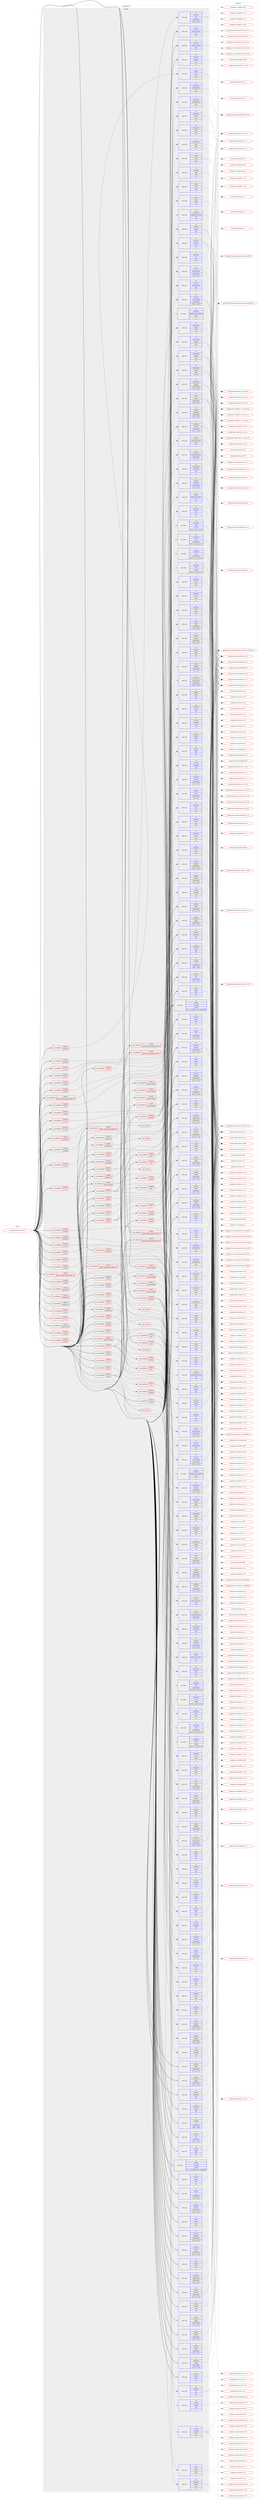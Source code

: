 digraph prolog {

# *************
# Graph options
# *************

newrank=true;
concentrate=true;
compound=true;
graph [rankdir=LR,fontname=Helvetica,fontsize=10,ranksep=1.5];#, ranksep=2.5, nodesep=0.2];
edge  [arrowhead=vee];
node  [fontname=Helvetica,fontsize=10];

# **********
# The ebuild
# **********

subgraph cluster_leftcol {
color=gray;
rank=same;
label=<<i>ebuild</i>>;
id [label="portage://media-tv/kodi-19.5-r2", color=red, width=4, href="../media-tv/kodi-19.5-r2.svg"];
}

# ****************
# The dependencies
# ****************

subgraph cluster_midcol {
color=gray;
label=<<i>dependencies</i>>;
subgraph cluster_compile {
fillcolor="#eeeeee";
style=filled;
label=<<i>compile</i>>;
subgraph cond80171 {
dependency315801 [label=<<TABLE BORDER="0" CELLBORDER="1" CELLSPACING="0" CELLPADDING="4"><TR><TD ROWSPAN="3" CELLPADDING="10">use_conditional</TD></TR><TR><TD>negative</TD></TR><TR><TD>gles</TD></TR></TABLE>>, shape=none, color=red];
subgraph pack233205 {
dependency315802 [label=<<TABLE BORDER="0" CELLBORDER="1" CELLSPACING="0" CELLPADDING="4" WIDTH="220"><TR><TD ROWSPAN="6" CELLPADDING="30">pack_dep</TD></TR><TR><TD WIDTH="110">no</TD></TR><TR><TD>media-libs</TD></TR><TR><TD>glu</TD></TR><TR><TD>none</TD></TR><TR><TD>[,,]</TD></TR></TABLE>>, shape=none, color=blue];
}
dependency315801:e -> dependency315802:w [weight=20,style="dashed",arrowhead="vee"];
}
id:e -> dependency315801:w [weight=20,style="solid",arrowhead="vee"];
subgraph cond80172 {
dependency315803 [label=<<TABLE BORDER="0" CELLBORDER="1" CELLSPACING="0" CELLPADDING="4"><TR><TD ROWSPAN="3" CELLPADDING="10">use_conditional</TD></TR><TR><TD>negative</TD></TR><TR><TD>raspberry-pi</TD></TR></TABLE>>, shape=none, color=red];
subgraph pack233206 {
dependency315804 [label=<<TABLE BORDER="0" CELLBORDER="1" CELLSPACING="0" CELLPADDING="4" WIDTH="220"><TR><TD ROWSPAN="6" CELLPADDING="30">pack_dep</TD></TR><TR><TD WIDTH="110">no</TD></TR><TR><TD>media-libs</TD></TR><TR><TD>mesa</TD></TR><TR><TD>none</TD></TR><TR><TD>[,,]</TD></TR></TABLE>>, shape=none, color=blue];
}
dependency315803:e -> dependency315804:w [weight=20,style="dashed",arrowhead="vee"];
}
id:e -> dependency315803:w [weight=20,style="solid",arrowhead="vee"];
subgraph cond80173 {
dependency315805 [label=<<TABLE BORDER="0" CELLBORDER="1" CELLSPACING="0" CELLPADDING="4"><TR><TD ROWSPAN="3" CELLPADDING="10">use_conditional</TD></TR><TR><TD>negative</TD></TR><TR><TD>system-ffmpeg</TD></TR></TABLE>>, shape=none, color=red];
subgraph pack233207 {
dependency315806 [label=<<TABLE BORDER="0" CELLBORDER="1" CELLSPACING="0" CELLPADDING="4" WIDTH="220"><TR><TD ROWSPAN="6" CELLPADDING="30">pack_dep</TD></TR><TR><TD WIDTH="110">no</TD></TR><TR><TD>app-arch</TD></TR><TR><TD>bzip2</TD></TR><TR><TD>none</TD></TR><TR><TD>[,,]</TD></TR></TABLE>>, shape=none, color=blue];
}
dependency315805:e -> dependency315806:w [weight=20,style="dashed",arrowhead="vee"];
subgraph cond80174 {
dependency315807 [label=<<TABLE BORDER="0" CELLBORDER="1" CELLSPACING="0" CELLPADDING="4"><TR><TD ROWSPAN="3" CELLPADDING="10">use_conditional</TD></TR><TR><TD>positive</TD></TR><TR><TD>dav1d</TD></TR></TABLE>>, shape=none, color=red];
subgraph pack233208 {
dependency315808 [label=<<TABLE BORDER="0" CELLBORDER="1" CELLSPACING="0" CELLPADDING="4" WIDTH="220"><TR><TD ROWSPAN="6" CELLPADDING="30">pack_dep</TD></TR><TR><TD WIDTH="110">no</TD></TR><TR><TD>media-libs</TD></TR><TR><TD>dav1d</TD></TR><TR><TD>none</TD></TR><TR><TD>[,,]</TD></TR></TABLE>>, shape=none, color=blue];
}
dependency315807:e -> dependency315808:w [weight=20,style="dashed",arrowhead="vee"];
}
dependency315805:e -> dependency315807:w [weight=20,style="dashed",arrowhead="vee"];
}
id:e -> dependency315805:w [weight=20,style="solid",arrowhead="vee"];
subgraph cond80175 {
dependency315809 [label=<<TABLE BORDER="0" CELLBORDER="1" CELLSPACING="0" CELLPADDING="4"><TR><TD ROWSPAN="3" CELLPADDING="10">use_conditional</TD></TR><TR><TD>positive</TD></TR><TR><TD>X</TD></TR></TABLE>>, shape=none, color=red];
subgraph pack233209 {
dependency315810 [label=<<TABLE BORDER="0" CELLBORDER="1" CELLSPACING="0" CELLPADDING="4" WIDTH="220"><TR><TD ROWSPAN="6" CELLPADDING="30">pack_dep</TD></TR><TR><TD WIDTH="110">no</TD></TR><TR><TD>media-libs</TD></TR><TR><TD>mesa</TD></TR><TR><TD>none</TD></TR><TR><TD>[,,]</TD></TR></TABLE>>, shape=none, color=blue];
}
dependency315809:e -> dependency315810:w [weight=20,style="dashed",arrowhead="vee"];
subgraph cond80176 {
dependency315811 [label=<<TABLE BORDER="0" CELLBORDER="1" CELLSPACING="0" CELLPADDING="4"><TR><TD ROWSPAN="3" CELLPADDING="10">use_conditional</TD></TR><TR><TD>negative</TD></TR><TR><TD>gles</TD></TR></TABLE>>, shape=none, color=red];
subgraph pack233210 {
dependency315812 [label=<<TABLE BORDER="0" CELLBORDER="1" CELLSPACING="0" CELLPADDING="4" WIDTH="220"><TR><TD ROWSPAN="6" CELLPADDING="30">pack_dep</TD></TR><TR><TD WIDTH="110">no</TD></TR><TR><TD>media-libs</TD></TR><TR><TD>libglvnd</TD></TR><TR><TD>none</TD></TR><TR><TD>[,,]</TD></TR></TABLE>>, shape=none, color=blue];
}
dependency315811:e -> dependency315812:w [weight=20,style="dashed",arrowhead="vee"];
}
dependency315809:e -> dependency315811:w [weight=20,style="dashed",arrowhead="vee"];
subgraph pack233211 {
dependency315813 [label=<<TABLE BORDER="0" CELLBORDER="1" CELLSPACING="0" CELLPADDING="4" WIDTH="220"><TR><TD ROWSPAN="6" CELLPADDING="30">pack_dep</TD></TR><TR><TD WIDTH="110">no</TD></TR><TR><TD>x11-libs</TD></TR><TR><TD>libX11</TD></TR><TR><TD>none</TD></TR><TR><TD>[,,]</TD></TR></TABLE>>, shape=none, color=blue];
}
dependency315809:e -> dependency315813:w [weight=20,style="dashed",arrowhead="vee"];
subgraph pack233212 {
dependency315814 [label=<<TABLE BORDER="0" CELLBORDER="1" CELLSPACING="0" CELLPADDING="4" WIDTH="220"><TR><TD ROWSPAN="6" CELLPADDING="30">pack_dep</TD></TR><TR><TD WIDTH="110">no</TD></TR><TR><TD>x11-libs</TD></TR><TR><TD>libXrandr</TD></TR><TR><TD>none</TD></TR><TR><TD>[,,]</TD></TR></TABLE>>, shape=none, color=blue];
}
dependency315809:e -> dependency315814:w [weight=20,style="dashed",arrowhead="vee"];
subgraph pack233213 {
dependency315815 [label=<<TABLE BORDER="0" CELLBORDER="1" CELLSPACING="0" CELLPADDING="4" WIDTH="220"><TR><TD ROWSPAN="6" CELLPADDING="30">pack_dep</TD></TR><TR><TD WIDTH="110">no</TD></TR><TR><TD>x11-libs</TD></TR><TR><TD>libXrender</TD></TR><TR><TD>none</TD></TR><TR><TD>[,,]</TD></TR></TABLE>>, shape=none, color=blue];
}
dependency315809:e -> dependency315815:w [weight=20,style="dashed",arrowhead="vee"];
subgraph cond80177 {
dependency315816 [label=<<TABLE BORDER="0" CELLBORDER="1" CELLSPACING="0" CELLPADDING="4"><TR><TD ROWSPAN="3" CELLPADDING="10">use_conditional</TD></TR><TR><TD>positive</TD></TR><TR><TD>system-ffmpeg</TD></TR></TABLE>>, shape=none, color=red];
subgraph pack233214 {
dependency315817 [label=<<TABLE BORDER="0" CELLBORDER="1" CELLSPACING="0" CELLPADDING="4" WIDTH="220"><TR><TD ROWSPAN="6" CELLPADDING="30">pack_dep</TD></TR><TR><TD WIDTH="110">no</TD></TR><TR><TD>media-video</TD></TR><TR><TD>ffmpeg</TD></TR><TR><TD>none</TD></TR><TR><TD>[,,]</TD></TR></TABLE>>, shape=none, color=blue];
}
dependency315816:e -> dependency315817:w [weight=20,style="dashed",arrowhead="vee"];
}
dependency315809:e -> dependency315816:w [weight=20,style="dashed",arrowhead="vee"];
}
id:e -> dependency315809:w [weight=20,style="solid",arrowhead="vee"];
subgraph cond80178 {
dependency315818 [label=<<TABLE BORDER="0" CELLBORDER="1" CELLSPACING="0" CELLPADDING="4"><TR><TD ROWSPAN="3" CELLPADDING="10">use_conditional</TD></TR><TR><TD>positive</TD></TR><TR><TD>airplay</TD></TR></TABLE>>, shape=none, color=red];
subgraph pack233215 {
dependency315819 [label=<<TABLE BORDER="0" CELLBORDER="1" CELLSPACING="0" CELLPADDING="4" WIDTH="220"><TR><TD ROWSPAN="6" CELLPADDING="30">pack_dep</TD></TR><TR><TD WIDTH="110">no</TD></TR><TR><TD>app-pda</TD></TR><TR><TD>libplist</TD></TR><TR><TD>greaterequal</TD></TR><TR><TD>[2.0.0,,,2.0.0]</TD></TR></TABLE>>, shape=none, color=blue];
}
dependency315818:e -> dependency315819:w [weight=20,style="dashed",arrowhead="vee"];
subgraph pack233216 {
dependency315820 [label=<<TABLE BORDER="0" CELLBORDER="1" CELLSPACING="0" CELLPADDING="4" WIDTH="220"><TR><TD ROWSPAN="6" CELLPADDING="30">pack_dep</TD></TR><TR><TD WIDTH="110">no</TD></TR><TR><TD>net-libs</TD></TR><TR><TD>shairplay</TD></TR><TR><TD>none</TD></TR><TR><TD>[,,]</TD></TR></TABLE>>, shape=none, color=blue];
}
dependency315818:e -> dependency315820:w [weight=20,style="dashed",arrowhead="vee"];
}
id:e -> dependency315818:w [weight=20,style="solid",arrowhead="vee"];
subgraph cond80179 {
dependency315821 [label=<<TABLE BORDER="0" CELLBORDER="1" CELLSPACING="0" CELLPADDING="4"><TR><TD ROWSPAN="3" CELLPADDING="10">use_conditional</TD></TR><TR><TD>positive</TD></TR><TR><TD>alsa</TD></TR></TABLE>>, shape=none, color=red];
subgraph pack233217 {
dependency315822 [label=<<TABLE BORDER="0" CELLBORDER="1" CELLSPACING="0" CELLPADDING="4" WIDTH="220"><TR><TD ROWSPAN="6" CELLPADDING="30">pack_dep</TD></TR><TR><TD WIDTH="110">no</TD></TR><TR><TD>media-libs</TD></TR><TR><TD>alsa-lib</TD></TR><TR><TD>greaterequal</TD></TR><TR><TD>[1.1.4.1,,,1.1.4.1]</TD></TR></TABLE>>, shape=none, color=blue];
}
dependency315821:e -> dependency315822:w [weight=20,style="dashed",arrowhead="vee"];
}
id:e -> dependency315821:w [weight=20,style="solid",arrowhead="vee"];
subgraph cond80180 {
dependency315823 [label=<<TABLE BORDER="0" CELLBORDER="1" CELLSPACING="0" CELLPADDING="4"><TR><TD ROWSPAN="3" CELLPADDING="10">use_conditional</TD></TR><TR><TD>positive</TD></TR><TR><TD>bluetooth</TD></TR></TABLE>>, shape=none, color=red];
subgraph pack233218 {
dependency315824 [label=<<TABLE BORDER="0" CELLBORDER="1" CELLSPACING="0" CELLPADDING="4" WIDTH="220"><TR><TD ROWSPAN="6" CELLPADDING="30">pack_dep</TD></TR><TR><TD WIDTH="110">no</TD></TR><TR><TD>net-wireless</TD></TR><TR><TD>bluez</TD></TR><TR><TD>none</TD></TR><TR><TD>[,,]</TD></TR></TABLE>>, shape=none, color=blue];
}
dependency315823:e -> dependency315824:w [weight=20,style="dashed",arrowhead="vee"];
}
id:e -> dependency315823:w [weight=20,style="solid",arrowhead="vee"];
subgraph cond80181 {
dependency315825 [label=<<TABLE BORDER="0" CELLBORDER="1" CELLSPACING="0" CELLPADDING="4"><TR><TD ROWSPAN="3" CELLPADDING="10">use_conditional</TD></TR><TR><TD>positive</TD></TR><TR><TD>bluray</TD></TR></TABLE>>, shape=none, color=red];
subgraph pack233219 {
dependency315826 [label=<<TABLE BORDER="0" CELLBORDER="1" CELLSPACING="0" CELLPADDING="4" WIDTH="220"><TR><TD ROWSPAN="6" CELLPADDING="30">pack_dep</TD></TR><TR><TD WIDTH="110">no</TD></TR><TR><TD>media-libs</TD></TR><TR><TD>libbluray</TD></TR><TR><TD>greaterequal</TD></TR><TR><TD>[1.1.2,,,1.1.2]</TD></TR></TABLE>>, shape=none, color=blue];
}
dependency315825:e -> dependency315826:w [weight=20,style="dashed",arrowhead="vee"];
}
id:e -> dependency315825:w [weight=20,style="solid",arrowhead="vee"];
subgraph cond80182 {
dependency315827 [label=<<TABLE BORDER="0" CELLBORDER="1" CELLSPACING="0" CELLPADDING="4"><TR><TD ROWSPAN="3" CELLPADDING="10">use_conditional</TD></TR><TR><TD>positive</TD></TR><TR><TD>caps</TD></TR></TABLE>>, shape=none, color=red];
subgraph pack233220 {
dependency315828 [label=<<TABLE BORDER="0" CELLBORDER="1" CELLSPACING="0" CELLPADDING="4" WIDTH="220"><TR><TD ROWSPAN="6" CELLPADDING="30">pack_dep</TD></TR><TR><TD WIDTH="110">no</TD></TR><TR><TD>sys-libs</TD></TR><TR><TD>libcap</TD></TR><TR><TD>none</TD></TR><TR><TD>[,,]</TD></TR></TABLE>>, shape=none, color=blue];
}
dependency315827:e -> dependency315828:w [weight=20,style="dashed",arrowhead="vee"];
}
id:e -> dependency315827:w [weight=20,style="solid",arrowhead="vee"];
subgraph cond80183 {
dependency315829 [label=<<TABLE BORDER="0" CELLBORDER="1" CELLSPACING="0" CELLPADDING="4"><TR><TD ROWSPAN="3" CELLPADDING="10">use_conditional</TD></TR><TR><TD>positive</TD></TR><TR><TD>cec</TD></TR></TABLE>>, shape=none, color=red];
subgraph pack233221 {
dependency315830 [label=<<TABLE BORDER="0" CELLBORDER="1" CELLSPACING="0" CELLPADDING="4" WIDTH="220"><TR><TD ROWSPAN="6" CELLPADDING="30">pack_dep</TD></TR><TR><TD WIDTH="110">no</TD></TR><TR><TD>dev-libs</TD></TR><TR><TD>libcec</TD></TR><TR><TD>greaterequal</TD></TR><TR><TD>[4.0,,,4.0]</TD></TR></TABLE>>, shape=none, color=blue];
}
dependency315829:e -> dependency315830:w [weight=20,style="dashed",arrowhead="vee"];
}
id:e -> dependency315829:w [weight=20,style="solid",arrowhead="vee"];
subgraph cond80184 {
dependency315831 [label=<<TABLE BORDER="0" CELLBORDER="1" CELLSPACING="0" CELLPADDING="4"><TR><TD ROWSPAN="3" CELLPADDING="10">use_conditional</TD></TR><TR><TD>positive</TD></TR><TR><TD>dbus</TD></TR></TABLE>>, shape=none, color=red];
subgraph pack233222 {
dependency315832 [label=<<TABLE BORDER="0" CELLBORDER="1" CELLSPACING="0" CELLPADDING="4" WIDTH="220"><TR><TD ROWSPAN="6" CELLPADDING="30">pack_dep</TD></TR><TR><TD WIDTH="110">no</TD></TR><TR><TD>sys-apps</TD></TR><TR><TD>dbus</TD></TR><TR><TD>none</TD></TR><TR><TD>[,,]</TD></TR></TABLE>>, shape=none, color=blue];
}
dependency315831:e -> dependency315832:w [weight=20,style="dashed",arrowhead="vee"];
}
id:e -> dependency315831:w [weight=20,style="solid",arrowhead="vee"];
subgraph cond80185 {
dependency315833 [label=<<TABLE BORDER="0" CELLBORDER="1" CELLSPACING="0" CELLPADDING="4"><TR><TD ROWSPAN="3" CELLPADDING="10">use_conditional</TD></TR><TR><TD>positive</TD></TR><TR><TD>gbm</TD></TR></TABLE>>, shape=none, color=red];
subgraph pack233223 {
dependency315834 [label=<<TABLE BORDER="0" CELLBORDER="1" CELLSPACING="0" CELLPADDING="4" WIDTH="220"><TR><TD ROWSPAN="6" CELLPADDING="30">pack_dep</TD></TR><TR><TD WIDTH="110">no</TD></TR><TR><TD>dev-libs</TD></TR><TR><TD>libinput</TD></TR><TR><TD>greaterequal</TD></TR><TR><TD>[1.10.5,,,1.10.5]</TD></TR></TABLE>>, shape=none, color=blue];
}
dependency315833:e -> dependency315834:w [weight=20,style="dashed",arrowhead="vee"];
subgraph pack233224 {
dependency315835 [label=<<TABLE BORDER="0" CELLBORDER="1" CELLSPACING="0" CELLPADDING="4" WIDTH="220"><TR><TD ROWSPAN="6" CELLPADDING="30">pack_dep</TD></TR><TR><TD WIDTH="110">no</TD></TR><TR><TD>media-libs</TD></TR><TR><TD>mesa</TD></TR><TR><TD>none</TD></TR><TR><TD>[,,]</TD></TR></TABLE>>, shape=none, color=blue];
}
dependency315833:e -> dependency315835:w [weight=20,style="dashed",arrowhead="vee"];
subgraph pack233225 {
dependency315836 [label=<<TABLE BORDER="0" CELLBORDER="1" CELLSPACING="0" CELLPADDING="4" WIDTH="220"><TR><TD ROWSPAN="6" CELLPADDING="30">pack_dep</TD></TR><TR><TD WIDTH="110">no</TD></TR><TR><TD>x11-libs</TD></TR><TR><TD>libxkbcommon</TD></TR><TR><TD>none</TD></TR><TR><TD>[,,]</TD></TR></TABLE>>, shape=none, color=blue];
}
dependency315833:e -> dependency315836:w [weight=20,style="dashed",arrowhead="vee"];
}
id:e -> dependency315833:w [weight=20,style="solid",arrowhead="vee"];
subgraph cond80186 {
dependency315837 [label=<<TABLE BORDER="0" CELLBORDER="1" CELLSPACING="0" CELLPADDING="4"><TR><TD ROWSPAN="3" CELLPADDING="10">use_conditional</TD></TR><TR><TD>positive</TD></TR><TR><TD>gles</TD></TR></TABLE>>, shape=none, color=red];
subgraph cond80187 {
dependency315838 [label=<<TABLE BORDER="0" CELLBORDER="1" CELLSPACING="0" CELLPADDING="4"><TR><TD ROWSPAN="3" CELLPADDING="10">use_conditional</TD></TR><TR><TD>negative</TD></TR><TR><TD>raspberry-pi</TD></TR></TABLE>>, shape=none, color=red];
subgraph any2261 {
dependency315839 [label=<<TABLE BORDER="0" CELLBORDER="1" CELLSPACING="0" CELLPADDING="4"><TR><TD CELLPADDING="10">any_of_group</TD></TR></TABLE>>, shape=none, color=red];subgraph pack233226 {
dependency315840 [label=<<TABLE BORDER="0" CELLBORDER="1" CELLSPACING="0" CELLPADDING="4" WIDTH="220"><TR><TD ROWSPAN="6" CELLPADDING="30">pack_dep</TD></TR><TR><TD WIDTH="110">no</TD></TR><TR><TD>media-libs</TD></TR><TR><TD>mesa</TD></TR><TR><TD>greaterequal</TD></TR><TR><TD>[24.1.0,,_rc1,24.1.0_rc1]</TD></TR></TABLE>>, shape=none, color=blue];
}
dependency315839:e -> dependency315840:w [weight=20,style="dotted",arrowhead="oinv"];
subgraph pack233227 {
dependency315841 [label=<<TABLE BORDER="0" CELLBORDER="1" CELLSPACING="0" CELLPADDING="4" WIDTH="220"><TR><TD ROWSPAN="6" CELLPADDING="30">pack_dep</TD></TR><TR><TD WIDTH="110">no</TD></TR><TR><TD>media-libs</TD></TR><TR><TD>mesa</TD></TR><TR><TD>smaller</TD></TR><TR><TD>[24.1.0,,_rc1,24.1.0_rc1]</TD></TR></TABLE>>, shape=none, color=blue];
}
dependency315839:e -> dependency315841:w [weight=20,style="dotted",arrowhead="oinv"];
}
dependency315838:e -> dependency315839:w [weight=20,style="dashed",arrowhead="vee"];
}
dependency315837:e -> dependency315838:w [weight=20,style="dashed",arrowhead="vee"];
}
id:e -> dependency315837:w [weight=20,style="solid",arrowhead="vee"];
subgraph cond80188 {
dependency315842 [label=<<TABLE BORDER="0" CELLBORDER="1" CELLSPACING="0" CELLPADDING="4"><TR><TD ROWSPAN="3" CELLPADDING="10">use_conditional</TD></TR><TR><TD>positive</TD></TR><TR><TD>lcms</TD></TR></TABLE>>, shape=none, color=red];
subgraph pack233228 {
dependency315843 [label=<<TABLE BORDER="0" CELLBORDER="1" CELLSPACING="0" CELLPADDING="4" WIDTH="220"><TR><TD ROWSPAN="6" CELLPADDING="30">pack_dep</TD></TR><TR><TD WIDTH="110">no</TD></TR><TR><TD>media-libs</TD></TR><TR><TD>lcms</TD></TR><TR><TD>none</TD></TR><TR><TD>[,,]</TD></TR></TABLE>>, shape=none, color=blue];
}
dependency315842:e -> dependency315843:w [weight=20,style="dashed",arrowhead="vee"];
}
id:e -> dependency315842:w [weight=20,style="solid",arrowhead="vee"];
subgraph cond80189 {
dependency315844 [label=<<TABLE BORDER="0" CELLBORDER="1" CELLSPACING="0" CELLPADDING="4"><TR><TD ROWSPAN="3" CELLPADDING="10">use_conditional</TD></TR><TR><TD>positive</TD></TR><TR><TD>libusb</TD></TR></TABLE>>, shape=none, color=red];
subgraph pack233229 {
dependency315845 [label=<<TABLE BORDER="0" CELLBORDER="1" CELLSPACING="0" CELLPADDING="4" WIDTH="220"><TR><TD ROWSPAN="6" CELLPADDING="30">pack_dep</TD></TR><TR><TD WIDTH="110">no</TD></TR><TR><TD>virtual</TD></TR><TR><TD>libusb</TD></TR><TR><TD>none</TD></TR><TR><TD>[,,]</TD></TR></TABLE>>, shape=none, color=blue];
}
dependency315844:e -> dependency315845:w [weight=20,style="dashed",arrowhead="vee"];
}
id:e -> dependency315844:w [weight=20,style="solid",arrowhead="vee"];
subgraph cond80190 {
dependency315846 [label=<<TABLE BORDER="0" CELLBORDER="1" CELLSPACING="0" CELLPADDING="4"><TR><TD ROWSPAN="3" CELLPADDING="10">use_conditional</TD></TR><TR><TD>positive</TD></TR><TR><TD>mariadb</TD></TR></TABLE>>, shape=none, color=red];
subgraph pack233230 {
dependency315847 [label=<<TABLE BORDER="0" CELLBORDER="1" CELLSPACING="0" CELLPADDING="4" WIDTH="220"><TR><TD ROWSPAN="6" CELLPADDING="30">pack_dep</TD></TR><TR><TD WIDTH="110">no</TD></TR><TR><TD>dev-db</TD></TR><TR><TD>mariadb-connector-c</TD></TR><TR><TD>none</TD></TR><TR><TD>[,,]</TD></TR></TABLE>>, shape=none, color=blue];
}
dependency315846:e -> dependency315847:w [weight=20,style="dashed",arrowhead="vee"];
}
id:e -> dependency315846:w [weight=20,style="solid",arrowhead="vee"];
subgraph cond80191 {
dependency315848 [label=<<TABLE BORDER="0" CELLBORDER="1" CELLSPACING="0" CELLPADDING="4"><TR><TD ROWSPAN="3" CELLPADDING="10">use_conditional</TD></TR><TR><TD>positive</TD></TR><TR><TD>mysql</TD></TR></TABLE>>, shape=none, color=red];
subgraph pack233231 {
dependency315849 [label=<<TABLE BORDER="0" CELLBORDER="1" CELLSPACING="0" CELLPADDING="4" WIDTH="220"><TR><TD ROWSPAN="6" CELLPADDING="30">pack_dep</TD></TR><TR><TD WIDTH="110">no</TD></TR><TR><TD>dev-db</TD></TR><TR><TD>mysql-connector-c</TD></TR><TR><TD>none</TD></TR><TR><TD>[,,]</TD></TR></TABLE>>, shape=none, color=blue];
}
dependency315848:e -> dependency315849:w [weight=20,style="dashed",arrowhead="vee"];
}
id:e -> dependency315848:w [weight=20,style="solid",arrowhead="vee"];
subgraph cond80192 {
dependency315850 [label=<<TABLE BORDER="0" CELLBORDER="1" CELLSPACING="0" CELLPADDING="4"><TR><TD ROWSPAN="3" CELLPADDING="10">use_conditional</TD></TR><TR><TD>positive</TD></TR><TR><TD>nfs</TD></TR></TABLE>>, shape=none, color=red];
subgraph pack233232 {
dependency315851 [label=<<TABLE BORDER="0" CELLBORDER="1" CELLSPACING="0" CELLPADDING="4" WIDTH="220"><TR><TD ROWSPAN="6" CELLPADDING="30">pack_dep</TD></TR><TR><TD WIDTH="110">no</TD></TR><TR><TD>net-fs</TD></TR><TR><TD>libnfs</TD></TR><TR><TD>greaterequal</TD></TR><TR><TD>[2.0.0,,,2.0.0]</TD></TR></TABLE>>, shape=none, color=blue];
}
dependency315850:e -> dependency315851:w [weight=20,style="dashed",arrowhead="vee"];
}
id:e -> dependency315850:w [weight=20,style="solid",arrowhead="vee"];
subgraph cond80193 {
dependency315852 [label=<<TABLE BORDER="0" CELLBORDER="1" CELLSPACING="0" CELLPADDING="4"><TR><TD ROWSPAN="3" CELLPADDING="10">use_conditional</TD></TR><TR><TD>positive</TD></TR><TR><TD>pulseaudio</TD></TR></TABLE>>, shape=none, color=red];
subgraph pack233233 {
dependency315853 [label=<<TABLE BORDER="0" CELLBORDER="1" CELLSPACING="0" CELLPADDING="4" WIDTH="220"><TR><TD ROWSPAN="6" CELLPADDING="30">pack_dep</TD></TR><TR><TD WIDTH="110">no</TD></TR><TR><TD>media-sound</TD></TR><TR><TD>pulseaudio</TD></TR><TR><TD>none</TD></TR><TR><TD>[,,]</TD></TR></TABLE>>, shape=none, color=blue];
}
dependency315852:e -> dependency315853:w [weight=20,style="dashed",arrowhead="vee"];
}
id:e -> dependency315852:w [weight=20,style="solid",arrowhead="vee"];
subgraph cond80194 {
dependency315854 [label=<<TABLE BORDER="0" CELLBORDER="1" CELLSPACING="0" CELLPADDING="4"><TR><TD ROWSPAN="3" CELLPADDING="10">use_conditional</TD></TR><TR><TD>positive</TD></TR><TR><TD>python_single_target_python3_10</TD></TR></TABLE>>, shape=none, color=red];
subgraph pack233234 {
dependency315855 [label=<<TABLE BORDER="0" CELLBORDER="1" CELLSPACING="0" CELLPADDING="4" WIDTH="220"><TR><TD ROWSPAN="6" CELLPADDING="30">pack_dep</TD></TR><TR><TD WIDTH="110">no</TD></TR><TR><TD>dev-lang</TD></TR><TR><TD>python</TD></TR><TR><TD>none</TD></TR><TR><TD>[,,]</TD></TR></TABLE>>, shape=none, color=blue];
}
dependency315854:e -> dependency315855:w [weight=20,style="dashed",arrowhead="vee"];
}
id:e -> dependency315854:w [weight=20,style="solid",arrowhead="vee"];
subgraph cond80195 {
dependency315856 [label=<<TABLE BORDER="0" CELLBORDER="1" CELLSPACING="0" CELLPADDING="4"><TR><TD ROWSPAN="3" CELLPADDING="10">use_conditional</TD></TR><TR><TD>positive</TD></TR><TR><TD>python_single_target_python3_10</TD></TR></TABLE>>, shape=none, color=red];
subgraph pack233235 {
dependency315857 [label=<<TABLE BORDER="0" CELLBORDER="1" CELLSPACING="0" CELLPADDING="4" WIDTH="220"><TR><TD ROWSPAN="6" CELLPADDING="30">pack_dep</TD></TR><TR><TD WIDTH="110">no</TD></TR><TR><TD>dev-python</TD></TR><TR><TD>pillow</TD></TR><TR><TD>none</TD></TR><TR><TD>[,,]</TD></TR></TABLE>>, shape=none, color=blue];
}
dependency315856:e -> dependency315857:w [weight=20,style="dashed",arrowhead="vee"];
subgraph pack233236 {
dependency315858 [label=<<TABLE BORDER="0" CELLBORDER="1" CELLSPACING="0" CELLPADDING="4" WIDTH="220"><TR><TD ROWSPAN="6" CELLPADDING="30">pack_dep</TD></TR><TR><TD WIDTH="110">no</TD></TR><TR><TD>dev-python</TD></TR><TR><TD>pycryptodome</TD></TR><TR><TD>none</TD></TR><TR><TD>[,,]</TD></TR></TABLE>>, shape=none, color=blue];
}
dependency315856:e -> dependency315858:w [weight=20,style="dashed",arrowhead="vee"];
}
id:e -> dependency315856:w [weight=20,style="solid",arrowhead="vee"];
subgraph cond80196 {
dependency315859 [label=<<TABLE BORDER="0" CELLBORDER="1" CELLSPACING="0" CELLPADDING="4"><TR><TD ROWSPAN="3" CELLPADDING="10">use_conditional</TD></TR><TR><TD>positive</TD></TR><TR><TD>python_single_target_python3_11</TD></TR></TABLE>>, shape=none, color=red];
subgraph pack233237 {
dependency315860 [label=<<TABLE BORDER="0" CELLBORDER="1" CELLSPACING="0" CELLPADDING="4" WIDTH="220"><TR><TD ROWSPAN="6" CELLPADDING="30">pack_dep</TD></TR><TR><TD WIDTH="110">no</TD></TR><TR><TD>dev-lang</TD></TR><TR><TD>python</TD></TR><TR><TD>none</TD></TR><TR><TD>[,,]</TD></TR></TABLE>>, shape=none, color=blue];
}
dependency315859:e -> dependency315860:w [weight=20,style="dashed",arrowhead="vee"];
}
id:e -> dependency315859:w [weight=20,style="solid",arrowhead="vee"];
subgraph cond80197 {
dependency315861 [label=<<TABLE BORDER="0" CELLBORDER="1" CELLSPACING="0" CELLPADDING="4"><TR><TD ROWSPAN="3" CELLPADDING="10">use_conditional</TD></TR><TR><TD>positive</TD></TR><TR><TD>python_single_target_python3_11</TD></TR></TABLE>>, shape=none, color=red];
subgraph pack233238 {
dependency315862 [label=<<TABLE BORDER="0" CELLBORDER="1" CELLSPACING="0" CELLPADDING="4" WIDTH="220"><TR><TD ROWSPAN="6" CELLPADDING="30">pack_dep</TD></TR><TR><TD WIDTH="110">no</TD></TR><TR><TD>dev-python</TD></TR><TR><TD>pillow</TD></TR><TR><TD>none</TD></TR><TR><TD>[,,]</TD></TR></TABLE>>, shape=none, color=blue];
}
dependency315861:e -> dependency315862:w [weight=20,style="dashed",arrowhead="vee"];
subgraph pack233239 {
dependency315863 [label=<<TABLE BORDER="0" CELLBORDER="1" CELLSPACING="0" CELLPADDING="4" WIDTH="220"><TR><TD ROWSPAN="6" CELLPADDING="30">pack_dep</TD></TR><TR><TD WIDTH="110">no</TD></TR><TR><TD>dev-python</TD></TR><TR><TD>pycryptodome</TD></TR><TR><TD>none</TD></TR><TR><TD>[,,]</TD></TR></TABLE>>, shape=none, color=blue];
}
dependency315861:e -> dependency315863:w [weight=20,style="dashed",arrowhead="vee"];
}
id:e -> dependency315861:w [weight=20,style="solid",arrowhead="vee"];
subgraph cond80198 {
dependency315864 [label=<<TABLE BORDER="0" CELLBORDER="1" CELLSPACING="0" CELLPADDING="4"><TR><TD ROWSPAN="3" CELLPADDING="10">use_conditional</TD></TR><TR><TD>positive</TD></TR><TR><TD>raspberry-pi</TD></TR></TABLE>>, shape=none, color=red];
subgraph any2262 {
dependency315865 [label=<<TABLE BORDER="0" CELLBORDER="1" CELLSPACING="0" CELLPADDING="4"><TR><TD CELLPADDING="10">any_of_group</TD></TR></TABLE>>, shape=none, color=red];subgraph pack233240 {
dependency315866 [label=<<TABLE BORDER="0" CELLBORDER="1" CELLSPACING="0" CELLPADDING="4" WIDTH="220"><TR><TD ROWSPAN="6" CELLPADDING="30">pack_dep</TD></TR><TR><TD WIDTH="110">no</TD></TR><TR><TD>media-libs</TD></TR><TR><TD>raspberrypi-userland</TD></TR><TR><TD>none</TD></TR><TR><TD>[,,]</TD></TR></TABLE>>, shape=none, color=blue];
}
dependency315865:e -> dependency315866:w [weight=20,style="dotted",arrowhead="oinv"];
subgraph pack233241 {
dependency315867 [label=<<TABLE BORDER="0" CELLBORDER="1" CELLSPACING="0" CELLPADDING="4" WIDTH="220"><TR><TD ROWSPAN="6" CELLPADDING="30">pack_dep</TD></TR><TR><TD WIDTH="110">no</TD></TR><TR><TD>media-libs</TD></TR><TR><TD>raspberrypi-userland-bin</TD></TR><TR><TD>none</TD></TR><TR><TD>[,,]</TD></TR></TABLE>>, shape=none, color=blue];
}
dependency315865:e -> dependency315867:w [weight=20,style="dotted",arrowhead="oinv"];
subgraph pack233242 {
dependency315868 [label=<<TABLE BORDER="0" CELLBORDER="1" CELLSPACING="0" CELLPADDING="4" WIDTH="220"><TR><TD ROWSPAN="6" CELLPADDING="30">pack_dep</TD></TR><TR><TD WIDTH="110">no</TD></TR><TR><TD>media-libs</TD></TR><TR><TD>mesa</TD></TR><TR><TD>greaterequal</TD></TR><TR><TD>[24.1.0,,_rc1,24.1.0_rc1]</TD></TR></TABLE>>, shape=none, color=blue];
}
dependency315865:e -> dependency315868:w [weight=20,style="dotted",arrowhead="oinv"];
subgraph pack233243 {
dependency315869 [label=<<TABLE BORDER="0" CELLBORDER="1" CELLSPACING="0" CELLPADDING="4" WIDTH="220"><TR><TD ROWSPAN="6" CELLPADDING="30">pack_dep</TD></TR><TR><TD WIDTH="110">no</TD></TR><TR><TD>media-libs</TD></TR><TR><TD>mesa</TD></TR><TR><TD>smaller</TD></TR><TR><TD>[24.1.0,,_rc1,24.1.0_rc1]</TD></TR></TABLE>>, shape=none, color=blue];
}
dependency315865:e -> dependency315869:w [weight=20,style="dotted",arrowhead="oinv"];
}
dependency315864:e -> dependency315865:w [weight=20,style="dashed",arrowhead="vee"];
}
id:e -> dependency315864:w [weight=20,style="solid",arrowhead="vee"];
subgraph cond80199 {
dependency315870 [label=<<TABLE BORDER="0" CELLBORDER="1" CELLSPACING="0" CELLPADDING="4"><TR><TD ROWSPAN="3" CELLPADDING="10">use_conditional</TD></TR><TR><TD>positive</TD></TR><TR><TD>samba</TD></TR></TABLE>>, shape=none, color=red];
subgraph pack233244 {
dependency315871 [label=<<TABLE BORDER="0" CELLBORDER="1" CELLSPACING="0" CELLPADDING="4" WIDTH="220"><TR><TD ROWSPAN="6" CELLPADDING="30">pack_dep</TD></TR><TR><TD WIDTH="110">no</TD></TR><TR><TD>net-fs</TD></TR><TR><TD>samba</TD></TR><TR><TD>greaterequal</TD></TR><TR><TD>[3.4.6,,,3.4.6]</TD></TR></TABLE>>, shape=none, color=blue];
}
dependency315870:e -> dependency315871:w [weight=20,style="dashed",arrowhead="vee"];
}
id:e -> dependency315870:w [weight=20,style="solid",arrowhead="vee"];
subgraph cond80200 {
dependency315872 [label=<<TABLE BORDER="0" CELLBORDER="1" CELLSPACING="0" CELLPADDING="4"><TR><TD ROWSPAN="3" CELLPADDING="10">use_conditional</TD></TR><TR><TD>positive</TD></TR><TR><TD>system-ffmpeg</TD></TR></TABLE>>, shape=none, color=red];
subgraph pack233245 {
dependency315873 [label=<<TABLE BORDER="0" CELLBORDER="1" CELLSPACING="0" CELLPADDING="4" WIDTH="220"><TR><TD ROWSPAN="6" CELLPADDING="30">pack_dep</TD></TR><TR><TD WIDTH="110">no</TD></TR><TR><TD>media-video</TD></TR><TR><TD>ffmpeg</TD></TR><TR><TD>greaterequal</TD></TR><TR><TD>[4.3.2,,,4.3.2]</TD></TR></TABLE>>, shape=none, color=blue];
}
dependency315872:e -> dependency315873:w [weight=20,style="dashed",arrowhead="vee"];
subgraph pack233246 {
dependency315874 [label=<<TABLE BORDER="0" CELLBORDER="1" CELLSPACING="0" CELLPADDING="4" WIDTH="220"><TR><TD ROWSPAN="6" CELLPADDING="30">pack_dep</TD></TR><TR><TD WIDTH="110">no</TD></TR><TR><TD>media-video</TD></TR><TR><TD>ffmpeg</TD></TR><TR><TD>equal</TD></TR><TR><TD>[4*,,,4*]</TD></TR></TABLE>>, shape=none, color=blue];
}
dependency315872:e -> dependency315874:w [weight=20,style="dashed",arrowhead="vee"];
}
id:e -> dependency315872:w [weight=20,style="solid",arrowhead="vee"];
subgraph cond80201 {
dependency315875 [label=<<TABLE BORDER="0" CELLBORDER="1" CELLSPACING="0" CELLPADDING="4"><TR><TD ROWSPAN="3" CELLPADDING="10">use_conditional</TD></TR><TR><TD>positive</TD></TR><TR><TD>test</TD></TR></TABLE>>, shape=none, color=red];
subgraph pack233247 {
dependency315876 [label=<<TABLE BORDER="0" CELLBORDER="1" CELLSPACING="0" CELLPADDING="4" WIDTH="220"><TR><TD ROWSPAN="6" CELLPADDING="30">pack_dep</TD></TR><TR><TD WIDTH="110">no</TD></TR><TR><TD>dev-cpp</TD></TR><TR><TD>gtest</TD></TR><TR><TD>greaterequal</TD></TR><TR><TD>[1.10.0,,,1.10.0]</TD></TR></TABLE>>, shape=none, color=blue];
}
dependency315875:e -> dependency315876:w [weight=20,style="dashed",arrowhead="vee"];
}
id:e -> dependency315875:w [weight=20,style="solid",arrowhead="vee"];
subgraph cond80202 {
dependency315877 [label=<<TABLE BORDER="0" CELLBORDER="1" CELLSPACING="0" CELLPADDING="4"><TR><TD ROWSPAN="3" CELLPADDING="10">use_conditional</TD></TR><TR><TD>positive</TD></TR><TR><TD>udev</TD></TR></TABLE>>, shape=none, color=red];
subgraph pack233248 {
dependency315878 [label=<<TABLE BORDER="0" CELLBORDER="1" CELLSPACING="0" CELLPADDING="4" WIDTH="220"><TR><TD ROWSPAN="6" CELLPADDING="30">pack_dep</TD></TR><TR><TD WIDTH="110">no</TD></TR><TR><TD>virtual</TD></TR><TR><TD>udev</TD></TR><TR><TD>none</TD></TR><TR><TD>[,,]</TD></TR></TABLE>>, shape=none, color=blue];
}
dependency315877:e -> dependency315878:w [weight=20,style="dashed",arrowhead="vee"];
}
id:e -> dependency315877:w [weight=20,style="solid",arrowhead="vee"];
subgraph cond80203 {
dependency315879 [label=<<TABLE BORDER="0" CELLBORDER="1" CELLSPACING="0" CELLPADDING="4"><TR><TD ROWSPAN="3" CELLPADDING="10">use_conditional</TD></TR><TR><TD>positive</TD></TR><TR><TD>udf</TD></TR></TABLE>>, shape=none, color=red];
subgraph pack233249 {
dependency315880 [label=<<TABLE BORDER="0" CELLBORDER="1" CELLSPACING="0" CELLPADDING="4" WIDTH="220"><TR><TD ROWSPAN="6" CELLPADDING="30">pack_dep</TD></TR><TR><TD WIDTH="110">no</TD></TR><TR><TD>dev-libs</TD></TR><TR><TD>libudfread</TD></TR><TR><TD>greaterequal</TD></TR><TR><TD>[1.0.0,,,1.0.0]</TD></TR></TABLE>>, shape=none, color=blue];
}
dependency315879:e -> dependency315880:w [weight=20,style="dashed",arrowhead="vee"];
}
id:e -> dependency315879:w [weight=20,style="solid",arrowhead="vee"];
subgraph cond80204 {
dependency315881 [label=<<TABLE BORDER="0" CELLBORDER="1" CELLSPACING="0" CELLPADDING="4"><TR><TD ROWSPAN="3" CELLPADDING="10">use_conditional</TD></TR><TR><TD>positive</TD></TR><TR><TD>vaapi</TD></TR></TABLE>>, shape=none, color=red];
subgraph pack233250 {
dependency315882 [label=<<TABLE BORDER="0" CELLBORDER="1" CELLSPACING="0" CELLPADDING="4" WIDTH="220"><TR><TD ROWSPAN="6" CELLPADDING="30">pack_dep</TD></TR><TR><TD WIDTH="110">no</TD></TR><TR><TD>media-libs</TD></TR><TR><TD>libva</TD></TR><TR><TD>none</TD></TR><TR><TD>[,,]</TD></TR></TABLE>>, shape=none, color=blue];
}
dependency315881:e -> dependency315882:w [weight=20,style="dashed",arrowhead="vee"];
subgraph cond80205 {
dependency315883 [label=<<TABLE BORDER="0" CELLBORDER="1" CELLSPACING="0" CELLPADDING="4"><TR><TD ROWSPAN="3" CELLPADDING="10">use_conditional</TD></TR><TR><TD>positive</TD></TR><TR><TD>system-ffmpeg</TD></TR></TABLE>>, shape=none, color=red];
subgraph pack233251 {
dependency315884 [label=<<TABLE BORDER="0" CELLBORDER="1" CELLSPACING="0" CELLPADDING="4" WIDTH="220"><TR><TD ROWSPAN="6" CELLPADDING="30">pack_dep</TD></TR><TR><TD WIDTH="110">no</TD></TR><TR><TD>media-video</TD></TR><TR><TD>ffmpeg</TD></TR><TR><TD>none</TD></TR><TR><TD>[,,]</TD></TR></TABLE>>, shape=none, color=blue];
}
dependency315883:e -> dependency315884:w [weight=20,style="dashed",arrowhead="vee"];
}
dependency315881:e -> dependency315883:w [weight=20,style="dashed",arrowhead="vee"];
subgraph cond80206 {
dependency315885 [label=<<TABLE BORDER="0" CELLBORDER="1" CELLSPACING="0" CELLPADDING="4"><TR><TD ROWSPAN="3" CELLPADDING="10">use_conditional</TD></TR><TR><TD>positive</TD></TR><TR><TD>wayland</TD></TR></TABLE>>, shape=none, color=red];
subgraph pack233252 {
dependency315886 [label=<<TABLE BORDER="0" CELLBORDER="1" CELLSPACING="0" CELLPADDING="4" WIDTH="220"><TR><TD ROWSPAN="6" CELLPADDING="30">pack_dep</TD></TR><TR><TD WIDTH="110">no</TD></TR><TR><TD>media-libs</TD></TR><TR><TD>libva</TD></TR><TR><TD>none</TD></TR><TR><TD>[,,]</TD></TR></TABLE>>, shape=none, color=blue];
}
dependency315885:e -> dependency315886:w [weight=20,style="dashed",arrowhead="vee"];
}
dependency315881:e -> dependency315885:w [weight=20,style="dashed",arrowhead="vee"];
subgraph cond80207 {
dependency315887 [label=<<TABLE BORDER="0" CELLBORDER="1" CELLSPACING="0" CELLPADDING="4"><TR><TD ROWSPAN="3" CELLPADDING="10">use_conditional</TD></TR><TR><TD>positive</TD></TR><TR><TD>X</TD></TR></TABLE>>, shape=none, color=red];
subgraph pack233253 {
dependency315888 [label=<<TABLE BORDER="0" CELLBORDER="1" CELLSPACING="0" CELLPADDING="4" WIDTH="220"><TR><TD ROWSPAN="6" CELLPADDING="30">pack_dep</TD></TR><TR><TD WIDTH="110">no</TD></TR><TR><TD>media-libs</TD></TR><TR><TD>libva</TD></TR><TR><TD>none</TD></TR><TR><TD>[,,]</TD></TR></TABLE>>, shape=none, color=blue];
}
dependency315887:e -> dependency315888:w [weight=20,style="dashed",arrowhead="vee"];
}
dependency315881:e -> dependency315887:w [weight=20,style="dashed",arrowhead="vee"];
}
id:e -> dependency315881:w [weight=20,style="solid",arrowhead="vee"];
subgraph cond80208 {
dependency315889 [label=<<TABLE BORDER="0" CELLBORDER="1" CELLSPACING="0" CELLPADDING="4"><TR><TD ROWSPAN="3" CELLPADDING="10">use_conditional</TD></TR><TR><TD>positive</TD></TR><TR><TD>vdpau</TD></TR></TABLE>>, shape=none, color=red];
subgraph any2263 {
dependency315890 [label=<<TABLE BORDER="0" CELLBORDER="1" CELLSPACING="0" CELLPADDING="4"><TR><TD CELLPADDING="10">any_of_group</TD></TR></TABLE>>, shape=none, color=red];subgraph pack233254 {
dependency315891 [label=<<TABLE BORDER="0" CELLBORDER="1" CELLSPACING="0" CELLPADDING="4" WIDTH="220"><TR><TD ROWSPAN="6" CELLPADDING="30">pack_dep</TD></TR><TR><TD WIDTH="110">no</TD></TR><TR><TD>x11-libs</TD></TR><TR><TD>libvdpau</TD></TR><TR><TD>greaterequal</TD></TR><TR><TD>[1.1,,,1.1]</TD></TR></TABLE>>, shape=none, color=blue];
}
dependency315890:e -> dependency315891:w [weight=20,style="dotted",arrowhead="oinv"];
subgraph pack233255 {
dependency315892 [label=<<TABLE BORDER="0" CELLBORDER="1" CELLSPACING="0" CELLPADDING="4" WIDTH="220"><TR><TD ROWSPAN="6" CELLPADDING="30">pack_dep</TD></TR><TR><TD WIDTH="110">no</TD></TR><TR><TD>x11-drivers</TD></TR><TR><TD>nvidia-drivers</TD></TR><TR><TD>greaterequal</TD></TR><TR><TD>[180.51,,,180.51]</TD></TR></TABLE>>, shape=none, color=blue];
}
dependency315890:e -> dependency315892:w [weight=20,style="dotted",arrowhead="oinv"];
}
dependency315889:e -> dependency315890:w [weight=20,style="dashed",arrowhead="vee"];
subgraph cond80209 {
dependency315893 [label=<<TABLE BORDER="0" CELLBORDER="1" CELLSPACING="0" CELLPADDING="4"><TR><TD ROWSPAN="3" CELLPADDING="10">use_conditional</TD></TR><TR><TD>positive</TD></TR><TR><TD>system-ffmpeg</TD></TR></TABLE>>, shape=none, color=red];
subgraph pack233256 {
dependency315894 [label=<<TABLE BORDER="0" CELLBORDER="1" CELLSPACING="0" CELLPADDING="4" WIDTH="220"><TR><TD ROWSPAN="6" CELLPADDING="30">pack_dep</TD></TR><TR><TD WIDTH="110">no</TD></TR><TR><TD>media-video</TD></TR><TR><TD>ffmpeg</TD></TR><TR><TD>none</TD></TR><TR><TD>[,,]</TD></TR></TABLE>>, shape=none, color=blue];
}
dependency315893:e -> dependency315894:w [weight=20,style="dashed",arrowhead="vee"];
}
dependency315889:e -> dependency315893:w [weight=20,style="dashed",arrowhead="vee"];
}
id:e -> dependency315889:w [weight=20,style="solid",arrowhead="vee"];
subgraph cond80210 {
dependency315895 [label=<<TABLE BORDER="0" CELLBORDER="1" CELLSPACING="0" CELLPADDING="4"><TR><TD ROWSPAN="3" CELLPADDING="10">use_conditional</TD></TR><TR><TD>positive</TD></TR><TR><TD>wayland</TD></TR></TABLE>>, shape=none, color=red];
subgraph pack233257 {
dependency315896 [label=<<TABLE BORDER="0" CELLBORDER="1" CELLSPACING="0" CELLPADDING="4" WIDTH="220"><TR><TD ROWSPAN="6" CELLPADDING="30">pack_dep</TD></TR><TR><TD WIDTH="110">no</TD></TR><TR><TD>dev-cpp</TD></TR><TR><TD>waylandpp</TD></TR><TR><TD>greaterequal</TD></TR><TR><TD>[0.2.3,,,0.2.3]</TD></TR></TABLE>>, shape=none, color=blue];
}
dependency315895:e -> dependency315896:w [weight=20,style="dashed",arrowhead="vee"];
subgraph pack233258 {
dependency315897 [label=<<TABLE BORDER="0" CELLBORDER="1" CELLSPACING="0" CELLPADDING="4" WIDTH="220"><TR><TD ROWSPAN="6" CELLPADDING="30">pack_dep</TD></TR><TR><TD WIDTH="110">no</TD></TR><TR><TD>media-libs</TD></TR><TR><TD>mesa</TD></TR><TR><TD>none</TD></TR><TR><TD>[,,]</TD></TR></TABLE>>, shape=none, color=blue];
}
dependency315895:e -> dependency315897:w [weight=20,style="dashed",arrowhead="vee"];
subgraph pack233259 {
dependency315898 [label=<<TABLE BORDER="0" CELLBORDER="1" CELLSPACING="0" CELLPADDING="4" WIDTH="220"><TR><TD ROWSPAN="6" CELLPADDING="30">pack_dep</TD></TR><TR><TD WIDTH="110">no</TD></TR><TR><TD>dev-libs</TD></TR><TR><TD>wayland-protocols</TD></TR><TR><TD>greaterequal</TD></TR><TR><TD>[1.7,,,1.7]</TD></TR></TABLE>>, shape=none, color=blue];
}
dependency315895:e -> dependency315898:w [weight=20,style="dashed",arrowhead="vee"];
subgraph pack233260 {
dependency315899 [label=<<TABLE BORDER="0" CELLBORDER="1" CELLSPACING="0" CELLPADDING="4" WIDTH="220"><TR><TD ROWSPAN="6" CELLPADDING="30">pack_dep</TD></TR><TR><TD WIDTH="110">no</TD></TR><TR><TD>x11-libs</TD></TR><TR><TD>libxkbcommon</TD></TR><TR><TD>greaterequal</TD></TR><TR><TD>[0.4.1,,,0.4.1]</TD></TR></TABLE>>, shape=none, color=blue];
}
dependency315895:e -> dependency315899:w [weight=20,style="dashed",arrowhead="vee"];
}
id:e -> dependency315895:w [weight=20,style="solid",arrowhead="vee"];
subgraph cond80211 {
dependency315900 [label=<<TABLE BORDER="0" CELLBORDER="1" CELLSPACING="0" CELLPADDING="4"><TR><TD ROWSPAN="3" CELLPADDING="10">use_conditional</TD></TR><TR><TD>positive</TD></TR><TR><TD>webserver</TD></TR></TABLE>>, shape=none, color=red];
subgraph pack233261 {
dependency315901 [label=<<TABLE BORDER="0" CELLBORDER="1" CELLSPACING="0" CELLPADDING="4" WIDTH="220"><TR><TD ROWSPAN="6" CELLPADDING="30">pack_dep</TD></TR><TR><TD WIDTH="110">no</TD></TR><TR><TD>net-libs</TD></TR><TR><TD>libmicrohttpd</TD></TR><TR><TD>greaterequal</TD></TR><TR><TD>[0.9.55,,,0.9.55]</TD></TR></TABLE>>, shape=none, color=blue];
}
dependency315900:e -> dependency315901:w [weight=20,style="dashed",arrowhead="vee"];
}
id:e -> dependency315900:w [weight=20,style="solid",arrowhead="vee"];
subgraph cond80212 {
dependency315902 [label=<<TABLE BORDER="0" CELLBORDER="1" CELLSPACING="0" CELLPADDING="4"><TR><TD ROWSPAN="3" CELLPADDING="10">use_conditional</TD></TR><TR><TD>positive</TD></TR><TR><TD>xslt</TD></TR></TABLE>>, shape=none, color=red];
subgraph pack233262 {
dependency315903 [label=<<TABLE BORDER="0" CELLBORDER="1" CELLSPACING="0" CELLPADDING="4" WIDTH="220"><TR><TD ROWSPAN="6" CELLPADDING="30">pack_dep</TD></TR><TR><TD WIDTH="110">no</TD></TR><TR><TD>dev-libs</TD></TR><TR><TD>libxslt</TD></TR><TR><TD>none</TD></TR><TR><TD>[,,]</TD></TR></TABLE>>, shape=none, color=blue];
}
dependency315902:e -> dependency315903:w [weight=20,style="dashed",arrowhead="vee"];
subgraph pack233263 {
dependency315904 [label=<<TABLE BORDER="0" CELLBORDER="1" CELLSPACING="0" CELLPADDING="4" WIDTH="220"><TR><TD ROWSPAN="6" CELLPADDING="30">pack_dep</TD></TR><TR><TD WIDTH="110">no</TD></TR><TR><TD>dev-libs</TD></TR><TR><TD>libxml2</TD></TR><TR><TD>greaterequal</TD></TR><TR><TD>[2.9.4,,,2.9.4]</TD></TR></TABLE>>, shape=none, color=blue];
}
dependency315902:e -> dependency315904:w [weight=20,style="dashed",arrowhead="vee"];
}
id:e -> dependency315902:w [weight=20,style="solid",arrowhead="vee"];
subgraph cond80213 {
dependency315905 [label=<<TABLE BORDER="0" CELLBORDER="1" CELLSPACING="0" CELLPADDING="4"><TR><TD ROWSPAN="3" CELLPADDING="10">use_conditional</TD></TR><TR><TD>positive</TD></TR><TR><TD>zeroconf</TD></TR></TABLE>>, shape=none, color=red];
subgraph pack233264 {
dependency315906 [label=<<TABLE BORDER="0" CELLBORDER="1" CELLSPACING="0" CELLPADDING="4" WIDTH="220"><TR><TD ROWSPAN="6" CELLPADDING="30">pack_dep</TD></TR><TR><TD WIDTH="110">no</TD></TR><TR><TD>net-dns</TD></TR><TR><TD>avahi</TD></TR><TR><TD>none</TD></TR><TR><TD>[,,]</TD></TR></TABLE>>, shape=none, color=blue];
}
dependency315905:e -> dependency315906:w [weight=20,style="dashed",arrowhead="vee"];
}
id:e -> dependency315905:w [weight=20,style="solid",arrowhead="vee"];
subgraph pack233265 {
dependency315907 [label=<<TABLE BORDER="0" CELLBORDER="1" CELLSPACING="0" CELLPADDING="4" WIDTH="220"><TR><TD ROWSPAN="6" CELLPADDING="30">pack_dep</TD></TR><TR><TD WIDTH="110">no</TD></TR><TR><TD>dev-db</TD></TR><TR><TD>sqlite</TD></TR><TR><TD>none</TD></TR><TR><TD>[,,]</TD></TR></TABLE>>, shape=none, color=blue];
}
id:e -> dependency315907:w [weight=20,style="solid",arrowhead="vee"];
subgraph pack233266 {
dependency315908 [label=<<TABLE BORDER="0" CELLBORDER="1" CELLSPACING="0" CELLPADDING="4" WIDTH="220"><TR><TD ROWSPAN="6" CELLPADDING="30">pack_dep</TD></TR><TR><TD WIDTH="110">no</TD></TR><TR><TD>dev-libs</TD></TR><TR><TD>crossguid</TD></TR><TR><TD>smaller</TD></TR><TR><TD>[0.2.2,,_p20190529,0.2.2_p20190529]</TD></TR></TABLE>>, shape=none, color=blue];
}
id:e -> dependency315908:w [weight=20,style="solid",arrowhead="vee"];
subgraph pack233267 {
dependency315909 [label=<<TABLE BORDER="0" CELLBORDER="1" CELLSPACING="0" CELLPADDING="4" WIDTH="220"><TR><TD ROWSPAN="6" CELLPADDING="30">pack_dep</TD></TR><TR><TD WIDTH="110">no</TD></TR><TR><TD>dev-libs</TD></TR><TR><TD>flatbuffers</TD></TR><TR><TD>greaterequal</TD></TR><TR><TD>[1.12.0,,,1.12.0]</TD></TR></TABLE>>, shape=none, color=blue];
}
id:e -> dependency315909:w [weight=20,style="solid",arrowhead="vee"];
subgraph pack233268 {
dependency315910 [label=<<TABLE BORDER="0" CELLBORDER="1" CELLSPACING="0" CELLPADDING="4" WIDTH="220"><TR><TD ROWSPAN="6" CELLPADDING="30">pack_dep</TD></TR><TR><TD WIDTH="110">no</TD></TR><TR><TD>dev-libs</TD></TR><TR><TD>fribidi</TD></TR><TR><TD>greaterequal</TD></TR><TR><TD>[1.0.5,,,1.0.5]</TD></TR></TABLE>>, shape=none, color=blue];
}
id:e -> dependency315910:w [weight=20,style="solid",arrowhead="vee"];
subgraph pack233269 {
dependency315911 [label=<<TABLE BORDER="0" CELLBORDER="1" CELLSPACING="0" CELLPADDING="4" WIDTH="220"><TR><TD ROWSPAN="6" CELLPADDING="30">pack_dep</TD></TR><TR><TD WIDTH="110">no</TD></TR><TR><TD>dev-libs</TD></TR><TR><TD>libcdio</TD></TR><TR><TD>greaterequal</TD></TR><TR><TD>[2.1.0,,,2.1.0]</TD></TR></TABLE>>, shape=none, color=blue];
}
id:e -> dependency315911:w [weight=20,style="solid",arrowhead="vee"];
subgraph pack233270 {
dependency315912 [label=<<TABLE BORDER="0" CELLBORDER="1" CELLSPACING="0" CELLPADDING="4" WIDTH="220"><TR><TD ROWSPAN="6" CELLPADDING="30">pack_dep</TD></TR><TR><TD WIDTH="110">no</TD></TR><TR><TD>dev-libs</TD></TR><TR><TD>libfmt</TD></TR><TR><TD>greaterequal</TD></TR><TR><TD>[6.1.2,,,6.1.2]</TD></TR></TABLE>>, shape=none, color=blue];
}
id:e -> dependency315912:w [weight=20,style="solid",arrowhead="vee"];
subgraph pack233271 {
dependency315913 [label=<<TABLE BORDER="0" CELLBORDER="1" CELLSPACING="0" CELLPADDING="4" WIDTH="220"><TR><TD ROWSPAN="6" CELLPADDING="30">pack_dep</TD></TR><TR><TD WIDTH="110">no</TD></TR><TR><TD>dev-libs</TD></TR><TR><TD>libfstrcmp</TD></TR><TR><TD>none</TD></TR><TR><TD>[,,]</TD></TR></TABLE>>, shape=none, color=blue];
}
id:e -> dependency315913:w [weight=20,style="solid",arrowhead="vee"];
subgraph pack233272 {
dependency315914 [label=<<TABLE BORDER="0" CELLBORDER="1" CELLSPACING="0" CELLPADDING="4" WIDTH="220"><TR><TD ROWSPAN="6" CELLPADDING="30">pack_dep</TD></TR><TR><TD WIDTH="110">no</TD></TR><TR><TD>dev-libs</TD></TR><TR><TD>libpcre</TD></TR><TR><TD>none</TD></TR><TR><TD>[,,]</TD></TR></TABLE>>, shape=none, color=blue];
}
id:e -> dependency315914:w [weight=20,style="solid",arrowhead="vee"];
subgraph pack233273 {
dependency315915 [label=<<TABLE BORDER="0" CELLBORDER="1" CELLSPACING="0" CELLPADDING="4" WIDTH="220"><TR><TD ROWSPAN="6" CELLPADDING="30">pack_dep</TD></TR><TR><TD WIDTH="110">no</TD></TR><TR><TD>dev-libs</TD></TR><TR><TD>lzo</TD></TR><TR><TD>greaterequal</TD></TR><TR><TD>[2.04,,,2.04]</TD></TR></TABLE>>, shape=none, color=blue];
}
id:e -> dependency315915:w [weight=20,style="solid",arrowhead="vee"];
subgraph pack233274 {
dependency315916 [label=<<TABLE BORDER="0" CELLBORDER="1" CELLSPACING="0" CELLPADDING="4" WIDTH="220"><TR><TD ROWSPAN="6" CELLPADDING="30">pack_dep</TD></TR><TR><TD WIDTH="110">no</TD></TR><TR><TD>dev-libs</TD></TR><TR><TD>openssl</TD></TR><TR><TD>greaterequal</TD></TR><TR><TD>[1.1.1,k,,1.1.1k]</TD></TR></TABLE>>, shape=none, color=blue];
}
id:e -> dependency315916:w [weight=20,style="solid",arrowhead="vee"];
subgraph pack233275 {
dependency315917 [label=<<TABLE BORDER="0" CELLBORDER="1" CELLSPACING="0" CELLPADDING="4" WIDTH="220"><TR><TD ROWSPAN="6" CELLPADDING="30">pack_dep</TD></TR><TR><TD WIDTH="110">no</TD></TR><TR><TD>dev-libs</TD></TR><TR><TD>rapidjson</TD></TR><TR><TD>none</TD></TR><TR><TD>[,,]</TD></TR></TABLE>>, shape=none, color=blue];
}
id:e -> dependency315917:w [weight=20,style="solid",arrowhead="vee"];
subgraph pack233276 {
dependency315918 [label=<<TABLE BORDER="0" CELLBORDER="1" CELLSPACING="0" CELLPADDING="4" WIDTH="220"><TR><TD ROWSPAN="6" CELLPADDING="30">pack_dep</TD></TR><TR><TD WIDTH="110">no</TD></TR><TR><TD>dev-libs</TD></TR><TR><TD>spdlog</TD></TR><TR><TD>greaterequal</TD></TR><TR><TD>[1.5.0,,,1.5.0]</TD></TR></TABLE>>, shape=none, color=blue];
}
id:e -> dependency315918:w [weight=20,style="solid",arrowhead="vee"];
subgraph pack233277 {
dependency315919 [label=<<TABLE BORDER="0" CELLBORDER="1" CELLSPACING="0" CELLPADDING="4" WIDTH="220"><TR><TD ROWSPAN="6" CELLPADDING="30">pack_dep</TD></TR><TR><TD WIDTH="110">no</TD></TR><TR><TD>dev-libs</TD></TR><TR><TD>tinyxml</TD></TR><TR><TD>none</TD></TR><TR><TD>[,,]</TD></TR></TABLE>>, shape=none, color=blue];
}
id:e -> dependency315919:w [weight=20,style="solid",arrowhead="vee"];
subgraph pack233278 {
dependency315920 [label=<<TABLE BORDER="0" CELLBORDER="1" CELLSPACING="0" CELLPADDING="4" WIDTH="220"><TR><TD ROWSPAN="6" CELLPADDING="30">pack_dep</TD></TR><TR><TD WIDTH="110">no</TD></TR><TR><TD>dev-util</TD></TR><TR><TD>desktop-file-utils</TD></TR><TR><TD>none</TD></TR><TR><TD>[,,]</TD></TR></TABLE>>, shape=none, color=blue];
}
id:e -> dependency315920:w [weight=20,style="solid",arrowhead="vee"];
subgraph pack233279 {
dependency315921 [label=<<TABLE BORDER="0" CELLBORDER="1" CELLSPACING="0" CELLPADDING="4" WIDTH="220"><TR><TD ROWSPAN="6" CELLPADDING="30">pack_dep</TD></TR><TR><TD WIDTH="110">no</TD></TR><TR><TD>media-fonts</TD></TR><TR><TD>roboto</TD></TR><TR><TD>none</TD></TR><TR><TD>[,,]</TD></TR></TABLE>>, shape=none, color=blue];
}
id:e -> dependency315921:w [weight=20,style="solid",arrowhead="vee"];
subgraph pack233280 {
dependency315922 [label=<<TABLE BORDER="0" CELLBORDER="1" CELLSPACING="0" CELLPADDING="4" WIDTH="220"><TR><TD ROWSPAN="6" CELLPADDING="30">pack_dep</TD></TR><TR><TD WIDTH="110">no</TD></TR><TR><TD>media-libs</TD></TR><TR><TD>freetype</TD></TR><TR><TD>greaterequal</TD></TR><TR><TD>[2.10.1,,,2.10.1]</TD></TR></TABLE>>, shape=none, color=blue];
}
id:e -> dependency315922:w [weight=20,style="solid",arrowhead="vee"];
subgraph pack233281 {
dependency315923 [label=<<TABLE BORDER="0" CELLBORDER="1" CELLSPACING="0" CELLPADDING="4" WIDTH="220"><TR><TD ROWSPAN="6" CELLPADDING="30">pack_dep</TD></TR><TR><TD WIDTH="110">no</TD></TR><TR><TD>media-libs</TD></TR><TR><TD>libass</TD></TR><TR><TD>greaterequal</TD></TR><TR><TD>[0.13.4,,,0.13.4]</TD></TR></TABLE>>, shape=none, color=blue];
}
id:e -> dependency315923:w [weight=20,style="solid",arrowhead="vee"];
subgraph pack233282 {
dependency315924 [label=<<TABLE BORDER="0" CELLBORDER="1" CELLSPACING="0" CELLPADDING="4" WIDTH="220"><TR><TD ROWSPAN="6" CELLPADDING="30">pack_dep</TD></TR><TR><TD WIDTH="110">no</TD></TR><TR><TD>media-libs</TD></TR><TR><TD>libjpeg-turbo</TD></TR><TR><TD>greaterequal</TD></TR><TR><TD>[2.0.4,,,2.0.4]</TD></TR></TABLE>>, shape=none, color=blue];
}
id:e -> dependency315924:w [weight=20,style="solid",arrowhead="vee"];
subgraph pack233283 {
dependency315925 [label=<<TABLE BORDER="0" CELLBORDER="1" CELLSPACING="0" CELLPADDING="4" WIDTH="220"><TR><TD ROWSPAN="6" CELLPADDING="30">pack_dep</TD></TR><TR><TD WIDTH="110">no</TD></TR><TR><TD>media-libs</TD></TR><TR><TD>libpng</TD></TR><TR><TD>greaterequal</TD></TR><TR><TD>[1.6.26,,,1.6.26]</TD></TR></TABLE>>, shape=none, color=blue];
}
id:e -> dependency315925:w [weight=20,style="solid",arrowhead="vee"];
subgraph pack233284 {
dependency315926 [label=<<TABLE BORDER="0" CELLBORDER="1" CELLSPACING="0" CELLPADDING="4" WIDTH="220"><TR><TD ROWSPAN="6" CELLPADDING="30">pack_dep</TD></TR><TR><TD WIDTH="110">no</TD></TR><TR><TD>media-libs</TD></TR><TR><TD>taglib</TD></TR><TR><TD>greaterequal</TD></TR><TR><TD>[1.11.1,,,1.11.1]</TD></TR></TABLE>>, shape=none, color=blue];
}
id:e -> dependency315926:w [weight=20,style="solid",arrowhead="vee"];
subgraph pack233285 {
dependency315927 [label=<<TABLE BORDER="0" CELLBORDER="1" CELLSPACING="0" CELLPADDING="4" WIDTH="220"><TR><TD ROWSPAN="6" CELLPADDING="30">pack_dep</TD></TR><TR><TD WIDTH="110">no</TD></TR><TR><TD>net-misc</TD></TR><TR><TD>curl</TD></TR><TR><TD>greaterequal</TD></TR><TR><TD>[7.68.0,,,7.68.0]</TD></TR></TABLE>>, shape=none, color=blue];
}
id:e -> dependency315927:w [weight=20,style="solid",arrowhead="vee"];
subgraph pack233286 {
dependency315928 [label=<<TABLE BORDER="0" CELLBORDER="1" CELLSPACING="0" CELLPADDING="4" WIDTH="220"><TR><TD ROWSPAN="6" CELLPADDING="30">pack_dep</TD></TR><TR><TD WIDTH="110">no</TD></TR><TR><TD>sys-libs</TD></TR><TR><TD>zlib</TD></TR><TR><TD>greaterequal</TD></TR><TR><TD>[1.2.11,,,1.2.11]</TD></TR></TABLE>>, shape=none, color=blue];
}
id:e -> dependency315928:w [weight=20,style="solid",arrowhead="vee"];
subgraph pack233287 {
dependency315929 [label=<<TABLE BORDER="0" CELLBORDER="1" CELLSPACING="0" CELLPADDING="4" WIDTH="220"><TR><TD ROWSPAN="6" CELLPADDING="30">pack_dep</TD></TR><TR><TD WIDTH="110">no</TD></TR><TR><TD>virtual</TD></TR><TR><TD>libiconv</TD></TR><TR><TD>none</TD></TR><TR><TD>[,,]</TD></TR></TABLE>>, shape=none, color=blue];
}
id:e -> dependency315929:w [weight=20,style="solid",arrowhead="vee"];
subgraph pack233288 {
dependency315930 [label=<<TABLE BORDER="0" CELLBORDER="1" CELLSPACING="0" CELLPADDING="4" WIDTH="220"><TR><TD ROWSPAN="6" CELLPADDING="30">pack_dep</TD></TR><TR><TD WIDTH="110">no</TD></TR><TR><TD>virtual</TD></TR><TR><TD>ttf-fonts</TD></TR><TR><TD>none</TD></TR><TR><TD>[,,]</TD></TR></TABLE>>, shape=none, color=blue];
}
id:e -> dependency315930:w [weight=20,style="solid",arrowhead="vee"];
subgraph pack233289 {
dependency315931 [label=<<TABLE BORDER="0" CELLBORDER="1" CELLSPACING="0" CELLPADDING="4" WIDTH="220"><TR><TD ROWSPAN="6" CELLPADDING="30">pack_dep</TD></TR><TR><TD WIDTH="110">no</TD></TR><TR><TD>x11-libs</TD></TR><TR><TD>libdrm</TD></TR><TR><TD>none</TD></TR><TR><TD>[,,]</TD></TR></TABLE>>, shape=none, color=blue];
}
id:e -> dependency315931:w [weight=20,style="solid",arrowhead="vee"];
subgraph pack233290 {
dependency315932 [label=<<TABLE BORDER="0" CELLBORDER="1" CELLSPACING="0" CELLPADDING="4" WIDTH="220"><TR><TD ROWSPAN="6" CELLPADDING="30">pack_dep</TD></TR><TR><TD WIDTH="110">no</TD></TR><TR><TD>x11-misc</TD></TR><TR><TD>shared-mime-info</TD></TR><TR><TD>none</TD></TR><TR><TD>[,,]</TD></TR></TABLE>>, shape=none, color=blue];
}
id:e -> dependency315932:w [weight=20,style="solid",arrowhead="vee"];
}
subgraph cluster_compileandrun {
fillcolor="#eeeeee";
style=filled;
label=<<i>compile and run</i>>;
}
subgraph cluster_run {
fillcolor="#eeeeee";
style=filled;
label=<<i>run</i>>;
subgraph cond80214 {
dependency315933 [label=<<TABLE BORDER="0" CELLBORDER="1" CELLSPACING="0" CELLPADDING="4"><TR><TD ROWSPAN="3" CELLPADDING="10">use_conditional</TD></TR><TR><TD>negative</TD></TR><TR><TD>gles</TD></TR></TABLE>>, shape=none, color=red];
subgraph pack233291 {
dependency315934 [label=<<TABLE BORDER="0" CELLBORDER="1" CELLSPACING="0" CELLPADDING="4" WIDTH="220"><TR><TD ROWSPAN="6" CELLPADDING="30">pack_dep</TD></TR><TR><TD WIDTH="110">no</TD></TR><TR><TD>media-libs</TD></TR><TR><TD>glu</TD></TR><TR><TD>none</TD></TR><TR><TD>[,,]</TD></TR></TABLE>>, shape=none, color=blue];
}
dependency315933:e -> dependency315934:w [weight=20,style="dashed",arrowhead="vee"];
}
id:e -> dependency315933:w [weight=20,style="solid",arrowhead="odot"];
subgraph cond80215 {
dependency315935 [label=<<TABLE BORDER="0" CELLBORDER="1" CELLSPACING="0" CELLPADDING="4"><TR><TD ROWSPAN="3" CELLPADDING="10">use_conditional</TD></TR><TR><TD>negative</TD></TR><TR><TD>raspberry-pi</TD></TR></TABLE>>, shape=none, color=red];
subgraph pack233292 {
dependency315936 [label=<<TABLE BORDER="0" CELLBORDER="1" CELLSPACING="0" CELLPADDING="4" WIDTH="220"><TR><TD ROWSPAN="6" CELLPADDING="30">pack_dep</TD></TR><TR><TD WIDTH="110">no</TD></TR><TR><TD>media-libs</TD></TR><TR><TD>mesa</TD></TR><TR><TD>none</TD></TR><TR><TD>[,,]</TD></TR></TABLE>>, shape=none, color=blue];
}
dependency315935:e -> dependency315936:w [weight=20,style="dashed",arrowhead="vee"];
}
id:e -> dependency315935:w [weight=20,style="solid",arrowhead="odot"];
subgraph cond80216 {
dependency315937 [label=<<TABLE BORDER="0" CELLBORDER="1" CELLSPACING="0" CELLPADDING="4"><TR><TD ROWSPAN="3" CELLPADDING="10">use_conditional</TD></TR><TR><TD>negative</TD></TR><TR><TD>system-ffmpeg</TD></TR></TABLE>>, shape=none, color=red];
subgraph pack233293 {
dependency315938 [label=<<TABLE BORDER="0" CELLBORDER="1" CELLSPACING="0" CELLPADDING="4" WIDTH="220"><TR><TD ROWSPAN="6" CELLPADDING="30">pack_dep</TD></TR><TR><TD WIDTH="110">no</TD></TR><TR><TD>app-arch</TD></TR><TR><TD>bzip2</TD></TR><TR><TD>none</TD></TR><TR><TD>[,,]</TD></TR></TABLE>>, shape=none, color=blue];
}
dependency315937:e -> dependency315938:w [weight=20,style="dashed",arrowhead="vee"];
subgraph cond80217 {
dependency315939 [label=<<TABLE BORDER="0" CELLBORDER="1" CELLSPACING="0" CELLPADDING="4"><TR><TD ROWSPAN="3" CELLPADDING="10">use_conditional</TD></TR><TR><TD>positive</TD></TR><TR><TD>dav1d</TD></TR></TABLE>>, shape=none, color=red];
subgraph pack233294 {
dependency315940 [label=<<TABLE BORDER="0" CELLBORDER="1" CELLSPACING="0" CELLPADDING="4" WIDTH="220"><TR><TD ROWSPAN="6" CELLPADDING="30">pack_dep</TD></TR><TR><TD WIDTH="110">no</TD></TR><TR><TD>media-libs</TD></TR><TR><TD>dav1d</TD></TR><TR><TD>none</TD></TR><TR><TD>[,,]</TD></TR></TABLE>>, shape=none, color=blue];
}
dependency315939:e -> dependency315940:w [weight=20,style="dashed",arrowhead="vee"];
}
dependency315937:e -> dependency315939:w [weight=20,style="dashed",arrowhead="vee"];
}
id:e -> dependency315937:w [weight=20,style="solid",arrowhead="odot"];
subgraph cond80218 {
dependency315941 [label=<<TABLE BORDER="0" CELLBORDER="1" CELLSPACING="0" CELLPADDING="4"><TR><TD ROWSPAN="3" CELLPADDING="10">use_conditional</TD></TR><TR><TD>positive</TD></TR><TR><TD>X</TD></TR></TABLE>>, shape=none, color=red];
subgraph pack233295 {
dependency315942 [label=<<TABLE BORDER="0" CELLBORDER="1" CELLSPACING="0" CELLPADDING="4" WIDTH="220"><TR><TD ROWSPAN="6" CELLPADDING="30">pack_dep</TD></TR><TR><TD WIDTH="110">no</TD></TR><TR><TD>media-libs</TD></TR><TR><TD>mesa</TD></TR><TR><TD>none</TD></TR><TR><TD>[,,]</TD></TR></TABLE>>, shape=none, color=blue];
}
dependency315941:e -> dependency315942:w [weight=20,style="dashed",arrowhead="vee"];
subgraph cond80219 {
dependency315943 [label=<<TABLE BORDER="0" CELLBORDER="1" CELLSPACING="0" CELLPADDING="4"><TR><TD ROWSPAN="3" CELLPADDING="10">use_conditional</TD></TR><TR><TD>negative</TD></TR><TR><TD>gles</TD></TR></TABLE>>, shape=none, color=red];
subgraph pack233296 {
dependency315944 [label=<<TABLE BORDER="0" CELLBORDER="1" CELLSPACING="0" CELLPADDING="4" WIDTH="220"><TR><TD ROWSPAN="6" CELLPADDING="30">pack_dep</TD></TR><TR><TD WIDTH="110">no</TD></TR><TR><TD>media-libs</TD></TR><TR><TD>libglvnd</TD></TR><TR><TD>none</TD></TR><TR><TD>[,,]</TD></TR></TABLE>>, shape=none, color=blue];
}
dependency315943:e -> dependency315944:w [weight=20,style="dashed",arrowhead="vee"];
}
dependency315941:e -> dependency315943:w [weight=20,style="dashed",arrowhead="vee"];
subgraph pack233297 {
dependency315945 [label=<<TABLE BORDER="0" CELLBORDER="1" CELLSPACING="0" CELLPADDING="4" WIDTH="220"><TR><TD ROWSPAN="6" CELLPADDING="30">pack_dep</TD></TR><TR><TD WIDTH="110">no</TD></TR><TR><TD>x11-libs</TD></TR><TR><TD>libX11</TD></TR><TR><TD>none</TD></TR><TR><TD>[,,]</TD></TR></TABLE>>, shape=none, color=blue];
}
dependency315941:e -> dependency315945:w [weight=20,style="dashed",arrowhead="vee"];
subgraph pack233298 {
dependency315946 [label=<<TABLE BORDER="0" CELLBORDER="1" CELLSPACING="0" CELLPADDING="4" WIDTH="220"><TR><TD ROWSPAN="6" CELLPADDING="30">pack_dep</TD></TR><TR><TD WIDTH="110">no</TD></TR><TR><TD>x11-libs</TD></TR><TR><TD>libXrandr</TD></TR><TR><TD>none</TD></TR><TR><TD>[,,]</TD></TR></TABLE>>, shape=none, color=blue];
}
dependency315941:e -> dependency315946:w [weight=20,style="dashed",arrowhead="vee"];
subgraph pack233299 {
dependency315947 [label=<<TABLE BORDER="0" CELLBORDER="1" CELLSPACING="0" CELLPADDING="4" WIDTH="220"><TR><TD ROWSPAN="6" CELLPADDING="30">pack_dep</TD></TR><TR><TD WIDTH="110">no</TD></TR><TR><TD>x11-libs</TD></TR><TR><TD>libXrender</TD></TR><TR><TD>none</TD></TR><TR><TD>[,,]</TD></TR></TABLE>>, shape=none, color=blue];
}
dependency315941:e -> dependency315947:w [weight=20,style="dashed",arrowhead="vee"];
subgraph cond80220 {
dependency315948 [label=<<TABLE BORDER="0" CELLBORDER="1" CELLSPACING="0" CELLPADDING="4"><TR><TD ROWSPAN="3" CELLPADDING="10">use_conditional</TD></TR><TR><TD>positive</TD></TR><TR><TD>system-ffmpeg</TD></TR></TABLE>>, shape=none, color=red];
subgraph pack233300 {
dependency315949 [label=<<TABLE BORDER="0" CELLBORDER="1" CELLSPACING="0" CELLPADDING="4" WIDTH="220"><TR><TD ROWSPAN="6" CELLPADDING="30">pack_dep</TD></TR><TR><TD WIDTH="110">no</TD></TR><TR><TD>media-video</TD></TR><TR><TD>ffmpeg</TD></TR><TR><TD>none</TD></TR><TR><TD>[,,]</TD></TR></TABLE>>, shape=none, color=blue];
}
dependency315948:e -> dependency315949:w [weight=20,style="dashed",arrowhead="vee"];
}
dependency315941:e -> dependency315948:w [weight=20,style="dashed",arrowhead="vee"];
}
id:e -> dependency315941:w [weight=20,style="solid",arrowhead="odot"];
subgraph cond80221 {
dependency315950 [label=<<TABLE BORDER="0" CELLBORDER="1" CELLSPACING="0" CELLPADDING="4"><TR><TD ROWSPAN="3" CELLPADDING="10">use_conditional</TD></TR><TR><TD>positive</TD></TR><TR><TD>airplay</TD></TR></TABLE>>, shape=none, color=red];
subgraph pack233301 {
dependency315951 [label=<<TABLE BORDER="0" CELLBORDER="1" CELLSPACING="0" CELLPADDING="4" WIDTH="220"><TR><TD ROWSPAN="6" CELLPADDING="30">pack_dep</TD></TR><TR><TD WIDTH="110">no</TD></TR><TR><TD>app-pda</TD></TR><TR><TD>libplist</TD></TR><TR><TD>greaterequal</TD></TR><TR><TD>[2.0.0,,,2.0.0]</TD></TR></TABLE>>, shape=none, color=blue];
}
dependency315950:e -> dependency315951:w [weight=20,style="dashed",arrowhead="vee"];
subgraph pack233302 {
dependency315952 [label=<<TABLE BORDER="0" CELLBORDER="1" CELLSPACING="0" CELLPADDING="4" WIDTH="220"><TR><TD ROWSPAN="6" CELLPADDING="30">pack_dep</TD></TR><TR><TD WIDTH="110">no</TD></TR><TR><TD>net-libs</TD></TR><TR><TD>shairplay</TD></TR><TR><TD>none</TD></TR><TR><TD>[,,]</TD></TR></TABLE>>, shape=none, color=blue];
}
dependency315950:e -> dependency315952:w [weight=20,style="dashed",arrowhead="vee"];
}
id:e -> dependency315950:w [weight=20,style="solid",arrowhead="odot"];
subgraph cond80222 {
dependency315953 [label=<<TABLE BORDER="0" CELLBORDER="1" CELLSPACING="0" CELLPADDING="4"><TR><TD ROWSPAN="3" CELLPADDING="10">use_conditional</TD></TR><TR><TD>positive</TD></TR><TR><TD>alsa</TD></TR></TABLE>>, shape=none, color=red];
subgraph pack233303 {
dependency315954 [label=<<TABLE BORDER="0" CELLBORDER="1" CELLSPACING="0" CELLPADDING="4" WIDTH="220"><TR><TD ROWSPAN="6" CELLPADDING="30">pack_dep</TD></TR><TR><TD WIDTH="110">no</TD></TR><TR><TD>media-libs</TD></TR><TR><TD>alsa-lib</TD></TR><TR><TD>greaterequal</TD></TR><TR><TD>[1.1.4.1,,,1.1.4.1]</TD></TR></TABLE>>, shape=none, color=blue];
}
dependency315953:e -> dependency315954:w [weight=20,style="dashed",arrowhead="vee"];
}
id:e -> dependency315953:w [weight=20,style="solid",arrowhead="odot"];
subgraph cond80223 {
dependency315955 [label=<<TABLE BORDER="0" CELLBORDER="1" CELLSPACING="0" CELLPADDING="4"><TR><TD ROWSPAN="3" CELLPADDING="10">use_conditional</TD></TR><TR><TD>positive</TD></TR><TR><TD>bluetooth</TD></TR></TABLE>>, shape=none, color=red];
subgraph pack233304 {
dependency315956 [label=<<TABLE BORDER="0" CELLBORDER="1" CELLSPACING="0" CELLPADDING="4" WIDTH="220"><TR><TD ROWSPAN="6" CELLPADDING="30">pack_dep</TD></TR><TR><TD WIDTH="110">no</TD></TR><TR><TD>net-wireless</TD></TR><TR><TD>bluez</TD></TR><TR><TD>none</TD></TR><TR><TD>[,,]</TD></TR></TABLE>>, shape=none, color=blue];
}
dependency315955:e -> dependency315956:w [weight=20,style="dashed",arrowhead="vee"];
}
id:e -> dependency315955:w [weight=20,style="solid",arrowhead="odot"];
subgraph cond80224 {
dependency315957 [label=<<TABLE BORDER="0" CELLBORDER="1" CELLSPACING="0" CELLPADDING="4"><TR><TD ROWSPAN="3" CELLPADDING="10">use_conditional</TD></TR><TR><TD>positive</TD></TR><TR><TD>bluray</TD></TR></TABLE>>, shape=none, color=red];
subgraph pack233305 {
dependency315958 [label=<<TABLE BORDER="0" CELLBORDER="1" CELLSPACING="0" CELLPADDING="4" WIDTH="220"><TR><TD ROWSPAN="6" CELLPADDING="30">pack_dep</TD></TR><TR><TD WIDTH="110">no</TD></TR><TR><TD>media-libs</TD></TR><TR><TD>libbluray</TD></TR><TR><TD>greaterequal</TD></TR><TR><TD>[1.1.2,,,1.1.2]</TD></TR></TABLE>>, shape=none, color=blue];
}
dependency315957:e -> dependency315958:w [weight=20,style="dashed",arrowhead="vee"];
}
id:e -> dependency315957:w [weight=20,style="solid",arrowhead="odot"];
subgraph cond80225 {
dependency315959 [label=<<TABLE BORDER="0" CELLBORDER="1" CELLSPACING="0" CELLPADDING="4"><TR><TD ROWSPAN="3" CELLPADDING="10">use_conditional</TD></TR><TR><TD>positive</TD></TR><TR><TD>caps</TD></TR></TABLE>>, shape=none, color=red];
subgraph pack233306 {
dependency315960 [label=<<TABLE BORDER="0" CELLBORDER="1" CELLSPACING="0" CELLPADDING="4" WIDTH="220"><TR><TD ROWSPAN="6" CELLPADDING="30">pack_dep</TD></TR><TR><TD WIDTH="110">no</TD></TR><TR><TD>sys-libs</TD></TR><TR><TD>libcap</TD></TR><TR><TD>none</TD></TR><TR><TD>[,,]</TD></TR></TABLE>>, shape=none, color=blue];
}
dependency315959:e -> dependency315960:w [weight=20,style="dashed",arrowhead="vee"];
}
id:e -> dependency315959:w [weight=20,style="solid",arrowhead="odot"];
subgraph cond80226 {
dependency315961 [label=<<TABLE BORDER="0" CELLBORDER="1" CELLSPACING="0" CELLPADDING="4"><TR><TD ROWSPAN="3" CELLPADDING="10">use_conditional</TD></TR><TR><TD>positive</TD></TR><TR><TD>cec</TD></TR></TABLE>>, shape=none, color=red];
subgraph pack233307 {
dependency315962 [label=<<TABLE BORDER="0" CELLBORDER="1" CELLSPACING="0" CELLPADDING="4" WIDTH="220"><TR><TD ROWSPAN="6" CELLPADDING="30">pack_dep</TD></TR><TR><TD WIDTH="110">no</TD></TR><TR><TD>dev-libs</TD></TR><TR><TD>libcec</TD></TR><TR><TD>greaterequal</TD></TR><TR><TD>[4.0,,,4.0]</TD></TR></TABLE>>, shape=none, color=blue];
}
dependency315961:e -> dependency315962:w [weight=20,style="dashed",arrowhead="vee"];
}
id:e -> dependency315961:w [weight=20,style="solid",arrowhead="odot"];
subgraph cond80227 {
dependency315963 [label=<<TABLE BORDER="0" CELLBORDER="1" CELLSPACING="0" CELLPADDING="4"><TR><TD ROWSPAN="3" CELLPADDING="10">use_conditional</TD></TR><TR><TD>positive</TD></TR><TR><TD>dbus</TD></TR></TABLE>>, shape=none, color=red];
subgraph pack233308 {
dependency315964 [label=<<TABLE BORDER="0" CELLBORDER="1" CELLSPACING="0" CELLPADDING="4" WIDTH="220"><TR><TD ROWSPAN="6" CELLPADDING="30">pack_dep</TD></TR><TR><TD WIDTH="110">no</TD></TR><TR><TD>sys-apps</TD></TR><TR><TD>dbus</TD></TR><TR><TD>none</TD></TR><TR><TD>[,,]</TD></TR></TABLE>>, shape=none, color=blue];
}
dependency315963:e -> dependency315964:w [weight=20,style="dashed",arrowhead="vee"];
}
id:e -> dependency315963:w [weight=20,style="solid",arrowhead="odot"];
subgraph cond80228 {
dependency315965 [label=<<TABLE BORDER="0" CELLBORDER="1" CELLSPACING="0" CELLPADDING="4"><TR><TD ROWSPAN="3" CELLPADDING="10">use_conditional</TD></TR><TR><TD>positive</TD></TR><TR><TD>gbm</TD></TR></TABLE>>, shape=none, color=red];
subgraph pack233309 {
dependency315966 [label=<<TABLE BORDER="0" CELLBORDER="1" CELLSPACING="0" CELLPADDING="4" WIDTH="220"><TR><TD ROWSPAN="6" CELLPADDING="30">pack_dep</TD></TR><TR><TD WIDTH="110">no</TD></TR><TR><TD>dev-libs</TD></TR><TR><TD>libinput</TD></TR><TR><TD>greaterequal</TD></TR><TR><TD>[1.10.5,,,1.10.5]</TD></TR></TABLE>>, shape=none, color=blue];
}
dependency315965:e -> dependency315966:w [weight=20,style="dashed",arrowhead="vee"];
subgraph pack233310 {
dependency315967 [label=<<TABLE BORDER="0" CELLBORDER="1" CELLSPACING="0" CELLPADDING="4" WIDTH="220"><TR><TD ROWSPAN="6" CELLPADDING="30">pack_dep</TD></TR><TR><TD WIDTH="110">no</TD></TR><TR><TD>media-libs</TD></TR><TR><TD>mesa</TD></TR><TR><TD>none</TD></TR><TR><TD>[,,]</TD></TR></TABLE>>, shape=none, color=blue];
}
dependency315965:e -> dependency315967:w [weight=20,style="dashed",arrowhead="vee"];
subgraph pack233311 {
dependency315968 [label=<<TABLE BORDER="0" CELLBORDER="1" CELLSPACING="0" CELLPADDING="4" WIDTH="220"><TR><TD ROWSPAN="6" CELLPADDING="30">pack_dep</TD></TR><TR><TD WIDTH="110">no</TD></TR><TR><TD>x11-libs</TD></TR><TR><TD>libxkbcommon</TD></TR><TR><TD>none</TD></TR><TR><TD>[,,]</TD></TR></TABLE>>, shape=none, color=blue];
}
dependency315965:e -> dependency315968:w [weight=20,style="dashed",arrowhead="vee"];
}
id:e -> dependency315965:w [weight=20,style="solid",arrowhead="odot"];
subgraph cond80229 {
dependency315969 [label=<<TABLE BORDER="0" CELLBORDER="1" CELLSPACING="0" CELLPADDING="4"><TR><TD ROWSPAN="3" CELLPADDING="10">use_conditional</TD></TR><TR><TD>positive</TD></TR><TR><TD>gles</TD></TR></TABLE>>, shape=none, color=red];
subgraph cond80230 {
dependency315970 [label=<<TABLE BORDER="0" CELLBORDER="1" CELLSPACING="0" CELLPADDING="4"><TR><TD ROWSPAN="3" CELLPADDING="10">use_conditional</TD></TR><TR><TD>negative</TD></TR><TR><TD>raspberry-pi</TD></TR></TABLE>>, shape=none, color=red];
subgraph any2264 {
dependency315971 [label=<<TABLE BORDER="0" CELLBORDER="1" CELLSPACING="0" CELLPADDING="4"><TR><TD CELLPADDING="10">any_of_group</TD></TR></TABLE>>, shape=none, color=red];subgraph pack233312 {
dependency315972 [label=<<TABLE BORDER="0" CELLBORDER="1" CELLSPACING="0" CELLPADDING="4" WIDTH="220"><TR><TD ROWSPAN="6" CELLPADDING="30">pack_dep</TD></TR><TR><TD WIDTH="110">no</TD></TR><TR><TD>media-libs</TD></TR><TR><TD>mesa</TD></TR><TR><TD>greaterequal</TD></TR><TR><TD>[24.1.0,,_rc1,24.1.0_rc1]</TD></TR></TABLE>>, shape=none, color=blue];
}
dependency315971:e -> dependency315972:w [weight=20,style="dotted",arrowhead="oinv"];
subgraph pack233313 {
dependency315973 [label=<<TABLE BORDER="0" CELLBORDER="1" CELLSPACING="0" CELLPADDING="4" WIDTH="220"><TR><TD ROWSPAN="6" CELLPADDING="30">pack_dep</TD></TR><TR><TD WIDTH="110">no</TD></TR><TR><TD>media-libs</TD></TR><TR><TD>mesa</TD></TR><TR><TD>smaller</TD></TR><TR><TD>[24.1.0,,_rc1,24.1.0_rc1]</TD></TR></TABLE>>, shape=none, color=blue];
}
dependency315971:e -> dependency315973:w [weight=20,style="dotted",arrowhead="oinv"];
}
dependency315970:e -> dependency315971:w [weight=20,style="dashed",arrowhead="vee"];
}
dependency315969:e -> dependency315970:w [weight=20,style="dashed",arrowhead="vee"];
}
id:e -> dependency315969:w [weight=20,style="solid",arrowhead="odot"];
subgraph cond80231 {
dependency315974 [label=<<TABLE BORDER="0" CELLBORDER="1" CELLSPACING="0" CELLPADDING="4"><TR><TD ROWSPAN="3" CELLPADDING="10">use_conditional</TD></TR><TR><TD>positive</TD></TR><TR><TD>lcms</TD></TR></TABLE>>, shape=none, color=red];
subgraph pack233314 {
dependency315975 [label=<<TABLE BORDER="0" CELLBORDER="1" CELLSPACING="0" CELLPADDING="4" WIDTH="220"><TR><TD ROWSPAN="6" CELLPADDING="30">pack_dep</TD></TR><TR><TD WIDTH="110">no</TD></TR><TR><TD>media-libs</TD></TR><TR><TD>lcms</TD></TR><TR><TD>none</TD></TR><TR><TD>[,,]</TD></TR></TABLE>>, shape=none, color=blue];
}
dependency315974:e -> dependency315975:w [weight=20,style="dashed",arrowhead="vee"];
}
id:e -> dependency315974:w [weight=20,style="solid",arrowhead="odot"];
subgraph cond80232 {
dependency315976 [label=<<TABLE BORDER="0" CELLBORDER="1" CELLSPACING="0" CELLPADDING="4"><TR><TD ROWSPAN="3" CELLPADDING="10">use_conditional</TD></TR><TR><TD>positive</TD></TR><TR><TD>libusb</TD></TR></TABLE>>, shape=none, color=red];
subgraph pack233315 {
dependency315977 [label=<<TABLE BORDER="0" CELLBORDER="1" CELLSPACING="0" CELLPADDING="4" WIDTH="220"><TR><TD ROWSPAN="6" CELLPADDING="30">pack_dep</TD></TR><TR><TD WIDTH="110">no</TD></TR><TR><TD>virtual</TD></TR><TR><TD>libusb</TD></TR><TR><TD>none</TD></TR><TR><TD>[,,]</TD></TR></TABLE>>, shape=none, color=blue];
}
dependency315976:e -> dependency315977:w [weight=20,style="dashed",arrowhead="vee"];
}
id:e -> dependency315976:w [weight=20,style="solid",arrowhead="odot"];
subgraph cond80233 {
dependency315978 [label=<<TABLE BORDER="0" CELLBORDER="1" CELLSPACING="0" CELLPADDING="4"><TR><TD ROWSPAN="3" CELLPADDING="10">use_conditional</TD></TR><TR><TD>positive</TD></TR><TR><TD>lirc</TD></TR></TABLE>>, shape=none, color=red];
subgraph pack233316 {
dependency315979 [label=<<TABLE BORDER="0" CELLBORDER="1" CELLSPACING="0" CELLPADDING="4" WIDTH="220"><TR><TD ROWSPAN="6" CELLPADDING="30">pack_dep</TD></TR><TR><TD WIDTH="110">no</TD></TR><TR><TD>app-misc</TD></TR><TR><TD>lirc</TD></TR><TR><TD>none</TD></TR><TR><TD>[,,]</TD></TR></TABLE>>, shape=none, color=blue];
}
dependency315978:e -> dependency315979:w [weight=20,style="dashed",arrowhead="vee"];
}
id:e -> dependency315978:w [weight=20,style="solid",arrowhead="odot"];
subgraph cond80234 {
dependency315980 [label=<<TABLE BORDER="0" CELLBORDER="1" CELLSPACING="0" CELLPADDING="4"><TR><TD ROWSPAN="3" CELLPADDING="10">use_conditional</TD></TR><TR><TD>positive</TD></TR><TR><TD>mariadb</TD></TR></TABLE>>, shape=none, color=red];
subgraph pack233317 {
dependency315981 [label=<<TABLE BORDER="0" CELLBORDER="1" CELLSPACING="0" CELLPADDING="4" WIDTH="220"><TR><TD ROWSPAN="6" CELLPADDING="30">pack_dep</TD></TR><TR><TD WIDTH="110">no</TD></TR><TR><TD>dev-db</TD></TR><TR><TD>mariadb-connector-c</TD></TR><TR><TD>none</TD></TR><TR><TD>[,,]</TD></TR></TABLE>>, shape=none, color=blue];
}
dependency315980:e -> dependency315981:w [weight=20,style="dashed",arrowhead="vee"];
}
id:e -> dependency315980:w [weight=20,style="solid",arrowhead="odot"];
subgraph cond80235 {
dependency315982 [label=<<TABLE BORDER="0" CELLBORDER="1" CELLSPACING="0" CELLPADDING="4"><TR><TD ROWSPAN="3" CELLPADDING="10">use_conditional</TD></TR><TR><TD>positive</TD></TR><TR><TD>mysql</TD></TR></TABLE>>, shape=none, color=red];
subgraph pack233318 {
dependency315983 [label=<<TABLE BORDER="0" CELLBORDER="1" CELLSPACING="0" CELLPADDING="4" WIDTH="220"><TR><TD ROWSPAN="6" CELLPADDING="30">pack_dep</TD></TR><TR><TD WIDTH="110">no</TD></TR><TR><TD>dev-db</TD></TR><TR><TD>mysql-connector-c</TD></TR><TR><TD>none</TD></TR><TR><TD>[,,]</TD></TR></TABLE>>, shape=none, color=blue];
}
dependency315982:e -> dependency315983:w [weight=20,style="dashed",arrowhead="vee"];
}
id:e -> dependency315982:w [weight=20,style="solid",arrowhead="odot"];
subgraph cond80236 {
dependency315984 [label=<<TABLE BORDER="0" CELLBORDER="1" CELLSPACING="0" CELLPADDING="4"><TR><TD ROWSPAN="3" CELLPADDING="10">use_conditional</TD></TR><TR><TD>positive</TD></TR><TR><TD>nfs</TD></TR></TABLE>>, shape=none, color=red];
subgraph pack233319 {
dependency315985 [label=<<TABLE BORDER="0" CELLBORDER="1" CELLSPACING="0" CELLPADDING="4" WIDTH="220"><TR><TD ROWSPAN="6" CELLPADDING="30">pack_dep</TD></TR><TR><TD WIDTH="110">no</TD></TR><TR><TD>net-fs</TD></TR><TR><TD>libnfs</TD></TR><TR><TD>greaterequal</TD></TR><TR><TD>[2.0.0,,,2.0.0]</TD></TR></TABLE>>, shape=none, color=blue];
}
dependency315984:e -> dependency315985:w [weight=20,style="dashed",arrowhead="vee"];
}
id:e -> dependency315984:w [weight=20,style="solid",arrowhead="odot"];
subgraph cond80237 {
dependency315986 [label=<<TABLE BORDER="0" CELLBORDER="1" CELLSPACING="0" CELLPADDING="4"><TR><TD ROWSPAN="3" CELLPADDING="10">use_conditional</TD></TR><TR><TD>positive</TD></TR><TR><TD>power-control</TD></TR></TABLE>>, shape=none, color=red];
subgraph any2265 {
dependency315987 [label=<<TABLE BORDER="0" CELLBORDER="1" CELLSPACING="0" CELLPADDING="4"><TR><TD CELLPADDING="10">any_of_group</TD></TR></TABLE>>, shape=none, color=red];subgraph pack233320 {
dependency315988 [label=<<TABLE BORDER="0" CELLBORDER="1" CELLSPACING="0" CELLPADDING="4" WIDTH="220"><TR><TD ROWSPAN="6" CELLPADDING="30">pack_dep</TD></TR><TR><TD WIDTH="110">no</TD></TR><TR><TD>sys-apps</TD></TR><TR><TD>systemd</TD></TR><TR><TD>none</TD></TR><TR><TD>[,,]</TD></TR></TABLE>>, shape=none, color=blue];
}
dependency315987:e -> dependency315988:w [weight=20,style="dotted",arrowhead="oinv"];
subgraph pack233321 {
dependency315989 [label=<<TABLE BORDER="0" CELLBORDER="1" CELLSPACING="0" CELLPADDING="4" WIDTH="220"><TR><TD ROWSPAN="6" CELLPADDING="30">pack_dep</TD></TR><TR><TD WIDTH="110">no</TD></TR><TR><TD>sys-auth</TD></TR><TR><TD>elogind</TD></TR><TR><TD>none</TD></TR><TR><TD>[,,]</TD></TR></TABLE>>, shape=none, color=blue];
}
dependency315987:e -> dependency315989:w [weight=20,style="dotted",arrowhead="oinv"];
}
dependency315986:e -> dependency315987:w [weight=20,style="dashed",arrowhead="vee"];
}
id:e -> dependency315986:w [weight=20,style="solid",arrowhead="odot"];
subgraph cond80238 {
dependency315990 [label=<<TABLE BORDER="0" CELLBORDER="1" CELLSPACING="0" CELLPADDING="4"><TR><TD ROWSPAN="3" CELLPADDING="10">use_conditional</TD></TR><TR><TD>positive</TD></TR><TR><TD>pulseaudio</TD></TR></TABLE>>, shape=none, color=red];
subgraph pack233322 {
dependency315991 [label=<<TABLE BORDER="0" CELLBORDER="1" CELLSPACING="0" CELLPADDING="4" WIDTH="220"><TR><TD ROWSPAN="6" CELLPADDING="30">pack_dep</TD></TR><TR><TD WIDTH="110">no</TD></TR><TR><TD>media-sound</TD></TR><TR><TD>pulseaudio</TD></TR><TR><TD>none</TD></TR><TR><TD>[,,]</TD></TR></TABLE>>, shape=none, color=blue];
}
dependency315990:e -> dependency315991:w [weight=20,style="dashed",arrowhead="vee"];
}
id:e -> dependency315990:w [weight=20,style="solid",arrowhead="odot"];
subgraph cond80239 {
dependency315992 [label=<<TABLE BORDER="0" CELLBORDER="1" CELLSPACING="0" CELLPADDING="4"><TR><TD ROWSPAN="3" CELLPADDING="10">use_conditional</TD></TR><TR><TD>positive</TD></TR><TR><TD>python_single_target_python3_10</TD></TR></TABLE>>, shape=none, color=red];
subgraph pack233323 {
dependency315993 [label=<<TABLE BORDER="0" CELLBORDER="1" CELLSPACING="0" CELLPADDING="4" WIDTH="220"><TR><TD ROWSPAN="6" CELLPADDING="30">pack_dep</TD></TR><TR><TD WIDTH="110">no</TD></TR><TR><TD>dev-lang</TD></TR><TR><TD>python</TD></TR><TR><TD>none</TD></TR><TR><TD>[,,]</TD></TR></TABLE>>, shape=none, color=blue];
}
dependency315992:e -> dependency315993:w [weight=20,style="dashed",arrowhead="vee"];
}
id:e -> dependency315992:w [weight=20,style="solid",arrowhead="odot"];
subgraph cond80240 {
dependency315994 [label=<<TABLE BORDER="0" CELLBORDER="1" CELLSPACING="0" CELLPADDING="4"><TR><TD ROWSPAN="3" CELLPADDING="10">use_conditional</TD></TR><TR><TD>positive</TD></TR><TR><TD>python_single_target_python3_10</TD></TR></TABLE>>, shape=none, color=red];
subgraph pack233324 {
dependency315995 [label=<<TABLE BORDER="0" CELLBORDER="1" CELLSPACING="0" CELLPADDING="4" WIDTH="220"><TR><TD ROWSPAN="6" CELLPADDING="30">pack_dep</TD></TR><TR><TD WIDTH="110">no</TD></TR><TR><TD>dev-python</TD></TR><TR><TD>pillow</TD></TR><TR><TD>none</TD></TR><TR><TD>[,,]</TD></TR></TABLE>>, shape=none, color=blue];
}
dependency315994:e -> dependency315995:w [weight=20,style="dashed",arrowhead="vee"];
subgraph pack233325 {
dependency315996 [label=<<TABLE BORDER="0" CELLBORDER="1" CELLSPACING="0" CELLPADDING="4" WIDTH="220"><TR><TD ROWSPAN="6" CELLPADDING="30">pack_dep</TD></TR><TR><TD WIDTH="110">no</TD></TR><TR><TD>dev-python</TD></TR><TR><TD>pycryptodome</TD></TR><TR><TD>none</TD></TR><TR><TD>[,,]</TD></TR></TABLE>>, shape=none, color=blue];
}
dependency315994:e -> dependency315996:w [weight=20,style="dashed",arrowhead="vee"];
}
id:e -> dependency315994:w [weight=20,style="solid",arrowhead="odot"];
subgraph cond80241 {
dependency315997 [label=<<TABLE BORDER="0" CELLBORDER="1" CELLSPACING="0" CELLPADDING="4"><TR><TD ROWSPAN="3" CELLPADDING="10">use_conditional</TD></TR><TR><TD>positive</TD></TR><TR><TD>python_single_target_python3_11</TD></TR></TABLE>>, shape=none, color=red];
subgraph pack233326 {
dependency315998 [label=<<TABLE BORDER="0" CELLBORDER="1" CELLSPACING="0" CELLPADDING="4" WIDTH="220"><TR><TD ROWSPAN="6" CELLPADDING="30">pack_dep</TD></TR><TR><TD WIDTH="110">no</TD></TR><TR><TD>dev-lang</TD></TR><TR><TD>python</TD></TR><TR><TD>none</TD></TR><TR><TD>[,,]</TD></TR></TABLE>>, shape=none, color=blue];
}
dependency315997:e -> dependency315998:w [weight=20,style="dashed",arrowhead="vee"];
}
id:e -> dependency315997:w [weight=20,style="solid",arrowhead="odot"];
subgraph cond80242 {
dependency315999 [label=<<TABLE BORDER="0" CELLBORDER="1" CELLSPACING="0" CELLPADDING="4"><TR><TD ROWSPAN="3" CELLPADDING="10">use_conditional</TD></TR><TR><TD>positive</TD></TR><TR><TD>python_single_target_python3_11</TD></TR></TABLE>>, shape=none, color=red];
subgraph pack233327 {
dependency316000 [label=<<TABLE BORDER="0" CELLBORDER="1" CELLSPACING="0" CELLPADDING="4" WIDTH="220"><TR><TD ROWSPAN="6" CELLPADDING="30">pack_dep</TD></TR><TR><TD WIDTH="110">no</TD></TR><TR><TD>dev-python</TD></TR><TR><TD>pillow</TD></TR><TR><TD>none</TD></TR><TR><TD>[,,]</TD></TR></TABLE>>, shape=none, color=blue];
}
dependency315999:e -> dependency316000:w [weight=20,style="dashed",arrowhead="vee"];
subgraph pack233328 {
dependency316001 [label=<<TABLE BORDER="0" CELLBORDER="1" CELLSPACING="0" CELLPADDING="4" WIDTH="220"><TR><TD ROWSPAN="6" CELLPADDING="30">pack_dep</TD></TR><TR><TD WIDTH="110">no</TD></TR><TR><TD>dev-python</TD></TR><TR><TD>pycryptodome</TD></TR><TR><TD>none</TD></TR><TR><TD>[,,]</TD></TR></TABLE>>, shape=none, color=blue];
}
dependency315999:e -> dependency316001:w [weight=20,style="dashed",arrowhead="vee"];
}
id:e -> dependency315999:w [weight=20,style="solid",arrowhead="odot"];
subgraph cond80243 {
dependency316002 [label=<<TABLE BORDER="0" CELLBORDER="1" CELLSPACING="0" CELLPADDING="4"><TR><TD ROWSPAN="3" CELLPADDING="10">use_conditional</TD></TR><TR><TD>positive</TD></TR><TR><TD>raspberry-pi</TD></TR></TABLE>>, shape=none, color=red];
subgraph any2266 {
dependency316003 [label=<<TABLE BORDER="0" CELLBORDER="1" CELLSPACING="0" CELLPADDING="4"><TR><TD CELLPADDING="10">any_of_group</TD></TR></TABLE>>, shape=none, color=red];subgraph pack233329 {
dependency316004 [label=<<TABLE BORDER="0" CELLBORDER="1" CELLSPACING="0" CELLPADDING="4" WIDTH="220"><TR><TD ROWSPAN="6" CELLPADDING="30">pack_dep</TD></TR><TR><TD WIDTH="110">no</TD></TR><TR><TD>media-libs</TD></TR><TR><TD>raspberrypi-userland</TD></TR><TR><TD>none</TD></TR><TR><TD>[,,]</TD></TR></TABLE>>, shape=none, color=blue];
}
dependency316003:e -> dependency316004:w [weight=20,style="dotted",arrowhead="oinv"];
subgraph pack233330 {
dependency316005 [label=<<TABLE BORDER="0" CELLBORDER="1" CELLSPACING="0" CELLPADDING="4" WIDTH="220"><TR><TD ROWSPAN="6" CELLPADDING="30">pack_dep</TD></TR><TR><TD WIDTH="110">no</TD></TR><TR><TD>media-libs</TD></TR><TR><TD>raspberrypi-userland-bin</TD></TR><TR><TD>none</TD></TR><TR><TD>[,,]</TD></TR></TABLE>>, shape=none, color=blue];
}
dependency316003:e -> dependency316005:w [weight=20,style="dotted",arrowhead="oinv"];
subgraph pack233331 {
dependency316006 [label=<<TABLE BORDER="0" CELLBORDER="1" CELLSPACING="0" CELLPADDING="4" WIDTH="220"><TR><TD ROWSPAN="6" CELLPADDING="30">pack_dep</TD></TR><TR><TD WIDTH="110">no</TD></TR><TR><TD>media-libs</TD></TR><TR><TD>mesa</TD></TR><TR><TD>greaterequal</TD></TR><TR><TD>[24.1.0,,_rc1,24.1.0_rc1]</TD></TR></TABLE>>, shape=none, color=blue];
}
dependency316003:e -> dependency316006:w [weight=20,style="dotted",arrowhead="oinv"];
subgraph pack233332 {
dependency316007 [label=<<TABLE BORDER="0" CELLBORDER="1" CELLSPACING="0" CELLPADDING="4" WIDTH="220"><TR><TD ROWSPAN="6" CELLPADDING="30">pack_dep</TD></TR><TR><TD WIDTH="110">no</TD></TR><TR><TD>media-libs</TD></TR><TR><TD>mesa</TD></TR><TR><TD>smaller</TD></TR><TR><TD>[24.1.0,,_rc1,24.1.0_rc1]</TD></TR></TABLE>>, shape=none, color=blue];
}
dependency316003:e -> dependency316007:w [weight=20,style="dotted",arrowhead="oinv"];
}
dependency316002:e -> dependency316003:w [weight=20,style="dashed",arrowhead="vee"];
}
id:e -> dependency316002:w [weight=20,style="solid",arrowhead="odot"];
subgraph cond80244 {
dependency316008 [label=<<TABLE BORDER="0" CELLBORDER="1" CELLSPACING="0" CELLPADDING="4"><TR><TD ROWSPAN="3" CELLPADDING="10">use_conditional</TD></TR><TR><TD>positive</TD></TR><TR><TD>samba</TD></TR></TABLE>>, shape=none, color=red];
subgraph pack233333 {
dependency316009 [label=<<TABLE BORDER="0" CELLBORDER="1" CELLSPACING="0" CELLPADDING="4" WIDTH="220"><TR><TD ROWSPAN="6" CELLPADDING="30">pack_dep</TD></TR><TR><TD WIDTH="110">no</TD></TR><TR><TD>net-fs</TD></TR><TR><TD>samba</TD></TR><TR><TD>greaterequal</TD></TR><TR><TD>[3.4.6,,,3.4.6]</TD></TR></TABLE>>, shape=none, color=blue];
}
dependency316008:e -> dependency316009:w [weight=20,style="dashed",arrowhead="vee"];
}
id:e -> dependency316008:w [weight=20,style="solid",arrowhead="odot"];
subgraph cond80245 {
dependency316010 [label=<<TABLE BORDER="0" CELLBORDER="1" CELLSPACING="0" CELLPADDING="4"><TR><TD ROWSPAN="3" CELLPADDING="10">use_conditional</TD></TR><TR><TD>positive</TD></TR><TR><TD>system-ffmpeg</TD></TR></TABLE>>, shape=none, color=red];
subgraph pack233334 {
dependency316011 [label=<<TABLE BORDER="0" CELLBORDER="1" CELLSPACING="0" CELLPADDING="4" WIDTH="220"><TR><TD ROWSPAN="6" CELLPADDING="30">pack_dep</TD></TR><TR><TD WIDTH="110">no</TD></TR><TR><TD>media-video</TD></TR><TR><TD>ffmpeg</TD></TR><TR><TD>greaterequal</TD></TR><TR><TD>[4.3.2,,,4.3.2]</TD></TR></TABLE>>, shape=none, color=blue];
}
dependency316010:e -> dependency316011:w [weight=20,style="dashed",arrowhead="vee"];
subgraph pack233335 {
dependency316012 [label=<<TABLE BORDER="0" CELLBORDER="1" CELLSPACING="0" CELLPADDING="4" WIDTH="220"><TR><TD ROWSPAN="6" CELLPADDING="30">pack_dep</TD></TR><TR><TD WIDTH="110">no</TD></TR><TR><TD>media-video</TD></TR><TR><TD>ffmpeg</TD></TR><TR><TD>equal</TD></TR><TR><TD>[4*,,,4*]</TD></TR></TABLE>>, shape=none, color=blue];
}
dependency316010:e -> dependency316012:w [weight=20,style="dashed",arrowhead="vee"];
}
id:e -> dependency316010:w [weight=20,style="solid",arrowhead="odot"];
subgraph cond80246 {
dependency316013 [label=<<TABLE BORDER="0" CELLBORDER="1" CELLSPACING="0" CELLPADDING="4"><TR><TD ROWSPAN="3" CELLPADDING="10">use_conditional</TD></TR><TR><TD>positive</TD></TR><TR><TD>udev</TD></TR></TABLE>>, shape=none, color=red];
subgraph pack233336 {
dependency316014 [label=<<TABLE BORDER="0" CELLBORDER="1" CELLSPACING="0" CELLPADDING="4" WIDTH="220"><TR><TD ROWSPAN="6" CELLPADDING="30">pack_dep</TD></TR><TR><TD WIDTH="110">no</TD></TR><TR><TD>virtual</TD></TR><TR><TD>udev</TD></TR><TR><TD>none</TD></TR><TR><TD>[,,]</TD></TR></TABLE>>, shape=none, color=blue];
}
dependency316013:e -> dependency316014:w [weight=20,style="dashed",arrowhead="vee"];
}
id:e -> dependency316013:w [weight=20,style="solid",arrowhead="odot"];
subgraph cond80247 {
dependency316015 [label=<<TABLE BORDER="0" CELLBORDER="1" CELLSPACING="0" CELLPADDING="4"><TR><TD ROWSPAN="3" CELLPADDING="10">use_conditional</TD></TR><TR><TD>positive</TD></TR><TR><TD>udf</TD></TR></TABLE>>, shape=none, color=red];
subgraph pack233337 {
dependency316016 [label=<<TABLE BORDER="0" CELLBORDER="1" CELLSPACING="0" CELLPADDING="4" WIDTH="220"><TR><TD ROWSPAN="6" CELLPADDING="30">pack_dep</TD></TR><TR><TD WIDTH="110">no</TD></TR><TR><TD>dev-libs</TD></TR><TR><TD>libudfread</TD></TR><TR><TD>greaterequal</TD></TR><TR><TD>[1.0.0,,,1.0.0]</TD></TR></TABLE>>, shape=none, color=blue];
}
dependency316015:e -> dependency316016:w [weight=20,style="dashed",arrowhead="vee"];
}
id:e -> dependency316015:w [weight=20,style="solid",arrowhead="odot"];
subgraph cond80248 {
dependency316017 [label=<<TABLE BORDER="0" CELLBORDER="1" CELLSPACING="0" CELLPADDING="4"><TR><TD ROWSPAN="3" CELLPADDING="10">use_conditional</TD></TR><TR><TD>positive</TD></TR><TR><TD>udisks</TD></TR></TABLE>>, shape=none, color=red];
subgraph pack233338 {
dependency316018 [label=<<TABLE BORDER="0" CELLBORDER="1" CELLSPACING="0" CELLPADDING="4" WIDTH="220"><TR><TD ROWSPAN="6" CELLPADDING="30">pack_dep</TD></TR><TR><TD WIDTH="110">no</TD></TR><TR><TD>sys-fs</TD></TR><TR><TD>udisks</TD></TR><TR><TD>none</TD></TR><TR><TD>[,,]</TD></TR></TABLE>>, shape=none, color=blue];
}
dependency316017:e -> dependency316018:w [weight=20,style="dashed",arrowhead="vee"];
}
id:e -> dependency316017:w [weight=20,style="solid",arrowhead="odot"];
subgraph cond80249 {
dependency316019 [label=<<TABLE BORDER="0" CELLBORDER="1" CELLSPACING="0" CELLPADDING="4"><TR><TD ROWSPAN="3" CELLPADDING="10">use_conditional</TD></TR><TR><TD>positive</TD></TR><TR><TD>upower</TD></TR></TABLE>>, shape=none, color=red];
subgraph pack233339 {
dependency316020 [label=<<TABLE BORDER="0" CELLBORDER="1" CELLSPACING="0" CELLPADDING="4" WIDTH="220"><TR><TD ROWSPAN="6" CELLPADDING="30">pack_dep</TD></TR><TR><TD WIDTH="110">no</TD></TR><TR><TD>sys-power</TD></TR><TR><TD>upower</TD></TR><TR><TD>none</TD></TR><TR><TD>[,,]</TD></TR></TABLE>>, shape=none, color=blue];
}
dependency316019:e -> dependency316020:w [weight=20,style="dashed",arrowhead="vee"];
}
id:e -> dependency316019:w [weight=20,style="solid",arrowhead="odot"];
subgraph cond80250 {
dependency316021 [label=<<TABLE BORDER="0" CELLBORDER="1" CELLSPACING="0" CELLPADDING="4"><TR><TD ROWSPAN="3" CELLPADDING="10">use_conditional</TD></TR><TR><TD>positive</TD></TR><TR><TD>vaapi</TD></TR></TABLE>>, shape=none, color=red];
subgraph pack233340 {
dependency316022 [label=<<TABLE BORDER="0" CELLBORDER="1" CELLSPACING="0" CELLPADDING="4" WIDTH="220"><TR><TD ROWSPAN="6" CELLPADDING="30">pack_dep</TD></TR><TR><TD WIDTH="110">no</TD></TR><TR><TD>media-libs</TD></TR><TR><TD>libva</TD></TR><TR><TD>none</TD></TR><TR><TD>[,,]</TD></TR></TABLE>>, shape=none, color=blue];
}
dependency316021:e -> dependency316022:w [weight=20,style="dashed",arrowhead="vee"];
subgraph cond80251 {
dependency316023 [label=<<TABLE BORDER="0" CELLBORDER="1" CELLSPACING="0" CELLPADDING="4"><TR><TD ROWSPAN="3" CELLPADDING="10">use_conditional</TD></TR><TR><TD>positive</TD></TR><TR><TD>system-ffmpeg</TD></TR></TABLE>>, shape=none, color=red];
subgraph pack233341 {
dependency316024 [label=<<TABLE BORDER="0" CELLBORDER="1" CELLSPACING="0" CELLPADDING="4" WIDTH="220"><TR><TD ROWSPAN="6" CELLPADDING="30">pack_dep</TD></TR><TR><TD WIDTH="110">no</TD></TR><TR><TD>media-video</TD></TR><TR><TD>ffmpeg</TD></TR><TR><TD>none</TD></TR><TR><TD>[,,]</TD></TR></TABLE>>, shape=none, color=blue];
}
dependency316023:e -> dependency316024:w [weight=20,style="dashed",arrowhead="vee"];
}
dependency316021:e -> dependency316023:w [weight=20,style="dashed",arrowhead="vee"];
subgraph cond80252 {
dependency316025 [label=<<TABLE BORDER="0" CELLBORDER="1" CELLSPACING="0" CELLPADDING="4"><TR><TD ROWSPAN="3" CELLPADDING="10">use_conditional</TD></TR><TR><TD>positive</TD></TR><TR><TD>wayland</TD></TR></TABLE>>, shape=none, color=red];
subgraph pack233342 {
dependency316026 [label=<<TABLE BORDER="0" CELLBORDER="1" CELLSPACING="0" CELLPADDING="4" WIDTH="220"><TR><TD ROWSPAN="6" CELLPADDING="30">pack_dep</TD></TR><TR><TD WIDTH="110">no</TD></TR><TR><TD>media-libs</TD></TR><TR><TD>libva</TD></TR><TR><TD>none</TD></TR><TR><TD>[,,]</TD></TR></TABLE>>, shape=none, color=blue];
}
dependency316025:e -> dependency316026:w [weight=20,style="dashed",arrowhead="vee"];
}
dependency316021:e -> dependency316025:w [weight=20,style="dashed",arrowhead="vee"];
subgraph cond80253 {
dependency316027 [label=<<TABLE BORDER="0" CELLBORDER="1" CELLSPACING="0" CELLPADDING="4"><TR><TD ROWSPAN="3" CELLPADDING="10">use_conditional</TD></TR><TR><TD>positive</TD></TR><TR><TD>X</TD></TR></TABLE>>, shape=none, color=red];
subgraph pack233343 {
dependency316028 [label=<<TABLE BORDER="0" CELLBORDER="1" CELLSPACING="0" CELLPADDING="4" WIDTH="220"><TR><TD ROWSPAN="6" CELLPADDING="30">pack_dep</TD></TR><TR><TD WIDTH="110">no</TD></TR><TR><TD>media-libs</TD></TR><TR><TD>libva</TD></TR><TR><TD>none</TD></TR><TR><TD>[,,]</TD></TR></TABLE>>, shape=none, color=blue];
}
dependency316027:e -> dependency316028:w [weight=20,style="dashed",arrowhead="vee"];
}
dependency316021:e -> dependency316027:w [weight=20,style="dashed",arrowhead="vee"];
}
id:e -> dependency316021:w [weight=20,style="solid",arrowhead="odot"];
subgraph cond80254 {
dependency316029 [label=<<TABLE BORDER="0" CELLBORDER="1" CELLSPACING="0" CELLPADDING="4"><TR><TD ROWSPAN="3" CELLPADDING="10">use_conditional</TD></TR><TR><TD>positive</TD></TR><TR><TD>vdpau</TD></TR></TABLE>>, shape=none, color=red];
subgraph any2267 {
dependency316030 [label=<<TABLE BORDER="0" CELLBORDER="1" CELLSPACING="0" CELLPADDING="4"><TR><TD CELLPADDING="10">any_of_group</TD></TR></TABLE>>, shape=none, color=red];subgraph pack233344 {
dependency316031 [label=<<TABLE BORDER="0" CELLBORDER="1" CELLSPACING="0" CELLPADDING="4" WIDTH="220"><TR><TD ROWSPAN="6" CELLPADDING="30">pack_dep</TD></TR><TR><TD WIDTH="110">no</TD></TR><TR><TD>x11-libs</TD></TR><TR><TD>libvdpau</TD></TR><TR><TD>greaterequal</TD></TR><TR><TD>[1.1,,,1.1]</TD></TR></TABLE>>, shape=none, color=blue];
}
dependency316030:e -> dependency316031:w [weight=20,style="dotted",arrowhead="oinv"];
subgraph pack233345 {
dependency316032 [label=<<TABLE BORDER="0" CELLBORDER="1" CELLSPACING="0" CELLPADDING="4" WIDTH="220"><TR><TD ROWSPAN="6" CELLPADDING="30">pack_dep</TD></TR><TR><TD WIDTH="110">no</TD></TR><TR><TD>x11-drivers</TD></TR><TR><TD>nvidia-drivers</TD></TR><TR><TD>greaterequal</TD></TR><TR><TD>[180.51,,,180.51]</TD></TR></TABLE>>, shape=none, color=blue];
}
dependency316030:e -> dependency316032:w [weight=20,style="dotted",arrowhead="oinv"];
}
dependency316029:e -> dependency316030:w [weight=20,style="dashed",arrowhead="vee"];
subgraph cond80255 {
dependency316033 [label=<<TABLE BORDER="0" CELLBORDER="1" CELLSPACING="0" CELLPADDING="4"><TR><TD ROWSPAN="3" CELLPADDING="10">use_conditional</TD></TR><TR><TD>positive</TD></TR><TR><TD>system-ffmpeg</TD></TR></TABLE>>, shape=none, color=red];
subgraph pack233346 {
dependency316034 [label=<<TABLE BORDER="0" CELLBORDER="1" CELLSPACING="0" CELLPADDING="4" WIDTH="220"><TR><TD ROWSPAN="6" CELLPADDING="30">pack_dep</TD></TR><TR><TD WIDTH="110">no</TD></TR><TR><TD>media-video</TD></TR><TR><TD>ffmpeg</TD></TR><TR><TD>none</TD></TR><TR><TD>[,,]</TD></TR></TABLE>>, shape=none, color=blue];
}
dependency316033:e -> dependency316034:w [weight=20,style="dashed",arrowhead="vee"];
}
dependency316029:e -> dependency316033:w [weight=20,style="dashed",arrowhead="vee"];
}
id:e -> dependency316029:w [weight=20,style="solid",arrowhead="odot"];
subgraph cond80256 {
dependency316035 [label=<<TABLE BORDER="0" CELLBORDER="1" CELLSPACING="0" CELLPADDING="4"><TR><TD ROWSPAN="3" CELLPADDING="10">use_conditional</TD></TR><TR><TD>positive</TD></TR><TR><TD>wayland</TD></TR></TABLE>>, shape=none, color=red];
subgraph pack233347 {
dependency316036 [label=<<TABLE BORDER="0" CELLBORDER="1" CELLSPACING="0" CELLPADDING="4" WIDTH="220"><TR><TD ROWSPAN="6" CELLPADDING="30">pack_dep</TD></TR><TR><TD WIDTH="110">no</TD></TR><TR><TD>dev-cpp</TD></TR><TR><TD>waylandpp</TD></TR><TR><TD>greaterequal</TD></TR><TR><TD>[0.2.3,,,0.2.3]</TD></TR></TABLE>>, shape=none, color=blue];
}
dependency316035:e -> dependency316036:w [weight=20,style="dashed",arrowhead="vee"];
subgraph pack233348 {
dependency316037 [label=<<TABLE BORDER="0" CELLBORDER="1" CELLSPACING="0" CELLPADDING="4" WIDTH="220"><TR><TD ROWSPAN="6" CELLPADDING="30">pack_dep</TD></TR><TR><TD WIDTH="110">no</TD></TR><TR><TD>media-libs</TD></TR><TR><TD>mesa</TD></TR><TR><TD>none</TD></TR><TR><TD>[,,]</TD></TR></TABLE>>, shape=none, color=blue];
}
dependency316035:e -> dependency316037:w [weight=20,style="dashed",arrowhead="vee"];
subgraph pack233349 {
dependency316038 [label=<<TABLE BORDER="0" CELLBORDER="1" CELLSPACING="0" CELLPADDING="4" WIDTH="220"><TR><TD ROWSPAN="6" CELLPADDING="30">pack_dep</TD></TR><TR><TD WIDTH="110">no</TD></TR><TR><TD>dev-libs</TD></TR><TR><TD>wayland-protocols</TD></TR><TR><TD>greaterequal</TD></TR><TR><TD>[1.7,,,1.7]</TD></TR></TABLE>>, shape=none, color=blue];
}
dependency316035:e -> dependency316038:w [weight=20,style="dashed",arrowhead="vee"];
subgraph pack233350 {
dependency316039 [label=<<TABLE BORDER="0" CELLBORDER="1" CELLSPACING="0" CELLPADDING="4" WIDTH="220"><TR><TD ROWSPAN="6" CELLPADDING="30">pack_dep</TD></TR><TR><TD WIDTH="110">no</TD></TR><TR><TD>x11-libs</TD></TR><TR><TD>libxkbcommon</TD></TR><TR><TD>greaterequal</TD></TR><TR><TD>[0.4.1,,,0.4.1]</TD></TR></TABLE>>, shape=none, color=blue];
}
dependency316035:e -> dependency316039:w [weight=20,style="dashed",arrowhead="vee"];
}
id:e -> dependency316035:w [weight=20,style="solid",arrowhead="odot"];
subgraph cond80257 {
dependency316040 [label=<<TABLE BORDER="0" CELLBORDER="1" CELLSPACING="0" CELLPADDING="4"><TR><TD ROWSPAN="3" CELLPADDING="10">use_conditional</TD></TR><TR><TD>positive</TD></TR><TR><TD>webserver</TD></TR></TABLE>>, shape=none, color=red];
subgraph pack233351 {
dependency316041 [label=<<TABLE BORDER="0" CELLBORDER="1" CELLSPACING="0" CELLPADDING="4" WIDTH="220"><TR><TD ROWSPAN="6" CELLPADDING="30">pack_dep</TD></TR><TR><TD WIDTH="110">no</TD></TR><TR><TD>net-libs</TD></TR><TR><TD>libmicrohttpd</TD></TR><TR><TD>greaterequal</TD></TR><TR><TD>[0.9.55,,,0.9.55]</TD></TR></TABLE>>, shape=none, color=blue];
}
dependency316040:e -> dependency316041:w [weight=20,style="dashed",arrowhead="vee"];
}
id:e -> dependency316040:w [weight=20,style="solid",arrowhead="odot"];
subgraph cond80258 {
dependency316042 [label=<<TABLE BORDER="0" CELLBORDER="1" CELLSPACING="0" CELLPADDING="4"><TR><TD ROWSPAN="3" CELLPADDING="10">use_conditional</TD></TR><TR><TD>positive</TD></TR><TR><TD>xslt</TD></TR></TABLE>>, shape=none, color=red];
subgraph pack233352 {
dependency316043 [label=<<TABLE BORDER="0" CELLBORDER="1" CELLSPACING="0" CELLPADDING="4" WIDTH="220"><TR><TD ROWSPAN="6" CELLPADDING="30">pack_dep</TD></TR><TR><TD WIDTH="110">no</TD></TR><TR><TD>dev-libs</TD></TR><TR><TD>libxslt</TD></TR><TR><TD>none</TD></TR><TR><TD>[,,]</TD></TR></TABLE>>, shape=none, color=blue];
}
dependency316042:e -> dependency316043:w [weight=20,style="dashed",arrowhead="vee"];
subgraph pack233353 {
dependency316044 [label=<<TABLE BORDER="0" CELLBORDER="1" CELLSPACING="0" CELLPADDING="4" WIDTH="220"><TR><TD ROWSPAN="6" CELLPADDING="30">pack_dep</TD></TR><TR><TD WIDTH="110">no</TD></TR><TR><TD>dev-libs</TD></TR><TR><TD>libxml2</TD></TR><TR><TD>greaterequal</TD></TR><TR><TD>[2.9.4,,,2.9.4]</TD></TR></TABLE>>, shape=none, color=blue];
}
dependency316042:e -> dependency316044:w [weight=20,style="dashed",arrowhead="vee"];
}
id:e -> dependency316042:w [weight=20,style="solid",arrowhead="odot"];
subgraph cond80259 {
dependency316045 [label=<<TABLE BORDER="0" CELLBORDER="1" CELLSPACING="0" CELLPADDING="4"><TR><TD ROWSPAN="3" CELLPADDING="10">use_conditional</TD></TR><TR><TD>positive</TD></TR><TR><TD>zeroconf</TD></TR></TABLE>>, shape=none, color=red];
subgraph pack233354 {
dependency316046 [label=<<TABLE BORDER="0" CELLBORDER="1" CELLSPACING="0" CELLPADDING="4" WIDTH="220"><TR><TD ROWSPAN="6" CELLPADDING="30">pack_dep</TD></TR><TR><TD WIDTH="110">no</TD></TR><TR><TD>net-dns</TD></TR><TR><TD>avahi</TD></TR><TR><TD>none</TD></TR><TR><TD>[,,]</TD></TR></TABLE>>, shape=none, color=blue];
}
dependency316045:e -> dependency316046:w [weight=20,style="dashed",arrowhead="vee"];
}
id:e -> dependency316045:w [weight=20,style="solid",arrowhead="odot"];
subgraph pack233355 {
dependency316047 [label=<<TABLE BORDER="0" CELLBORDER="1" CELLSPACING="0" CELLPADDING="4" WIDTH="220"><TR><TD ROWSPAN="6" CELLPADDING="30">pack_dep</TD></TR><TR><TD WIDTH="110">no</TD></TR><TR><TD>dev-db</TD></TR><TR><TD>sqlite</TD></TR><TR><TD>none</TD></TR><TR><TD>[,,]</TD></TR></TABLE>>, shape=none, color=blue];
}
id:e -> dependency316047:w [weight=20,style="solid",arrowhead="odot"];
subgraph pack233356 {
dependency316048 [label=<<TABLE BORDER="0" CELLBORDER="1" CELLSPACING="0" CELLPADDING="4" WIDTH="220"><TR><TD ROWSPAN="6" CELLPADDING="30">pack_dep</TD></TR><TR><TD WIDTH="110">no</TD></TR><TR><TD>dev-libs</TD></TR><TR><TD>crossguid</TD></TR><TR><TD>smaller</TD></TR><TR><TD>[0.2.2,,_p20190529,0.2.2_p20190529]</TD></TR></TABLE>>, shape=none, color=blue];
}
id:e -> dependency316048:w [weight=20,style="solid",arrowhead="odot"];
subgraph pack233357 {
dependency316049 [label=<<TABLE BORDER="0" CELLBORDER="1" CELLSPACING="0" CELLPADDING="4" WIDTH="220"><TR><TD ROWSPAN="6" CELLPADDING="30">pack_dep</TD></TR><TR><TD WIDTH="110">no</TD></TR><TR><TD>dev-libs</TD></TR><TR><TD>flatbuffers</TD></TR><TR><TD>greaterequal</TD></TR><TR><TD>[1.12.0,,,1.12.0]</TD></TR></TABLE>>, shape=none, color=blue];
}
id:e -> dependency316049:w [weight=20,style="solid",arrowhead="odot"];
subgraph pack233358 {
dependency316050 [label=<<TABLE BORDER="0" CELLBORDER="1" CELLSPACING="0" CELLPADDING="4" WIDTH="220"><TR><TD ROWSPAN="6" CELLPADDING="30">pack_dep</TD></TR><TR><TD WIDTH="110">no</TD></TR><TR><TD>dev-libs</TD></TR><TR><TD>fribidi</TD></TR><TR><TD>greaterequal</TD></TR><TR><TD>[1.0.5,,,1.0.5]</TD></TR></TABLE>>, shape=none, color=blue];
}
id:e -> dependency316050:w [weight=20,style="solid",arrowhead="odot"];
subgraph pack233359 {
dependency316051 [label=<<TABLE BORDER="0" CELLBORDER="1" CELLSPACING="0" CELLPADDING="4" WIDTH="220"><TR><TD ROWSPAN="6" CELLPADDING="30">pack_dep</TD></TR><TR><TD WIDTH="110">no</TD></TR><TR><TD>dev-libs</TD></TR><TR><TD>libcdio</TD></TR><TR><TD>greaterequal</TD></TR><TR><TD>[2.1.0,,,2.1.0]</TD></TR></TABLE>>, shape=none, color=blue];
}
id:e -> dependency316051:w [weight=20,style="solid",arrowhead="odot"];
subgraph pack233360 {
dependency316052 [label=<<TABLE BORDER="0" CELLBORDER="1" CELLSPACING="0" CELLPADDING="4" WIDTH="220"><TR><TD ROWSPAN="6" CELLPADDING="30">pack_dep</TD></TR><TR><TD WIDTH="110">no</TD></TR><TR><TD>dev-libs</TD></TR><TR><TD>libfmt</TD></TR><TR><TD>greaterequal</TD></TR><TR><TD>[6.1.2,,,6.1.2]</TD></TR></TABLE>>, shape=none, color=blue];
}
id:e -> dependency316052:w [weight=20,style="solid",arrowhead="odot"];
subgraph pack233361 {
dependency316053 [label=<<TABLE BORDER="0" CELLBORDER="1" CELLSPACING="0" CELLPADDING="4" WIDTH="220"><TR><TD ROWSPAN="6" CELLPADDING="30">pack_dep</TD></TR><TR><TD WIDTH="110">no</TD></TR><TR><TD>dev-libs</TD></TR><TR><TD>libfstrcmp</TD></TR><TR><TD>none</TD></TR><TR><TD>[,,]</TD></TR></TABLE>>, shape=none, color=blue];
}
id:e -> dependency316053:w [weight=20,style="solid",arrowhead="odot"];
subgraph pack233362 {
dependency316054 [label=<<TABLE BORDER="0" CELLBORDER="1" CELLSPACING="0" CELLPADDING="4" WIDTH="220"><TR><TD ROWSPAN="6" CELLPADDING="30">pack_dep</TD></TR><TR><TD WIDTH="110">no</TD></TR><TR><TD>dev-libs</TD></TR><TR><TD>libpcre</TD></TR><TR><TD>none</TD></TR><TR><TD>[,,]</TD></TR></TABLE>>, shape=none, color=blue];
}
id:e -> dependency316054:w [weight=20,style="solid",arrowhead="odot"];
subgraph pack233363 {
dependency316055 [label=<<TABLE BORDER="0" CELLBORDER="1" CELLSPACING="0" CELLPADDING="4" WIDTH="220"><TR><TD ROWSPAN="6" CELLPADDING="30">pack_dep</TD></TR><TR><TD WIDTH="110">no</TD></TR><TR><TD>dev-libs</TD></TR><TR><TD>lzo</TD></TR><TR><TD>greaterequal</TD></TR><TR><TD>[2.04,,,2.04]</TD></TR></TABLE>>, shape=none, color=blue];
}
id:e -> dependency316055:w [weight=20,style="solid",arrowhead="odot"];
subgraph pack233364 {
dependency316056 [label=<<TABLE BORDER="0" CELLBORDER="1" CELLSPACING="0" CELLPADDING="4" WIDTH="220"><TR><TD ROWSPAN="6" CELLPADDING="30">pack_dep</TD></TR><TR><TD WIDTH="110">no</TD></TR><TR><TD>dev-libs</TD></TR><TR><TD>openssl</TD></TR><TR><TD>greaterequal</TD></TR><TR><TD>[1.1.1,k,,1.1.1k]</TD></TR></TABLE>>, shape=none, color=blue];
}
id:e -> dependency316056:w [weight=20,style="solid",arrowhead="odot"];
subgraph pack233365 {
dependency316057 [label=<<TABLE BORDER="0" CELLBORDER="1" CELLSPACING="0" CELLPADDING="4" WIDTH="220"><TR><TD ROWSPAN="6" CELLPADDING="30">pack_dep</TD></TR><TR><TD WIDTH="110">no</TD></TR><TR><TD>dev-libs</TD></TR><TR><TD>spdlog</TD></TR><TR><TD>greaterequal</TD></TR><TR><TD>[1.5.0,,,1.5.0]</TD></TR></TABLE>>, shape=none, color=blue];
}
id:e -> dependency316057:w [weight=20,style="solid",arrowhead="odot"];
subgraph pack233366 {
dependency316058 [label=<<TABLE BORDER="0" CELLBORDER="1" CELLSPACING="0" CELLPADDING="4" WIDTH="220"><TR><TD ROWSPAN="6" CELLPADDING="30">pack_dep</TD></TR><TR><TD WIDTH="110">no</TD></TR><TR><TD>dev-libs</TD></TR><TR><TD>tinyxml</TD></TR><TR><TD>none</TD></TR><TR><TD>[,,]</TD></TR></TABLE>>, shape=none, color=blue];
}
id:e -> dependency316058:w [weight=20,style="solid",arrowhead="odot"];
subgraph pack233367 {
dependency316059 [label=<<TABLE BORDER="0" CELLBORDER="1" CELLSPACING="0" CELLPADDING="4" WIDTH="220"><TR><TD ROWSPAN="6" CELLPADDING="30">pack_dep</TD></TR><TR><TD WIDTH="110">no</TD></TR><TR><TD>media-fonts</TD></TR><TR><TD>roboto</TD></TR><TR><TD>none</TD></TR><TR><TD>[,,]</TD></TR></TABLE>>, shape=none, color=blue];
}
id:e -> dependency316059:w [weight=20,style="solid",arrowhead="odot"];
subgraph pack233368 {
dependency316060 [label=<<TABLE BORDER="0" CELLBORDER="1" CELLSPACING="0" CELLPADDING="4" WIDTH="220"><TR><TD ROWSPAN="6" CELLPADDING="30">pack_dep</TD></TR><TR><TD WIDTH="110">no</TD></TR><TR><TD>media-libs</TD></TR><TR><TD>freetype</TD></TR><TR><TD>greaterequal</TD></TR><TR><TD>[2.10.1,,,2.10.1]</TD></TR></TABLE>>, shape=none, color=blue];
}
id:e -> dependency316060:w [weight=20,style="solid",arrowhead="odot"];
subgraph pack233369 {
dependency316061 [label=<<TABLE BORDER="0" CELLBORDER="1" CELLSPACING="0" CELLPADDING="4" WIDTH="220"><TR><TD ROWSPAN="6" CELLPADDING="30">pack_dep</TD></TR><TR><TD WIDTH="110">no</TD></TR><TR><TD>media-libs</TD></TR><TR><TD>libass</TD></TR><TR><TD>greaterequal</TD></TR><TR><TD>[0.13.4,,,0.13.4]</TD></TR></TABLE>>, shape=none, color=blue];
}
id:e -> dependency316061:w [weight=20,style="solid",arrowhead="odot"];
subgraph pack233370 {
dependency316062 [label=<<TABLE BORDER="0" CELLBORDER="1" CELLSPACING="0" CELLPADDING="4" WIDTH="220"><TR><TD ROWSPAN="6" CELLPADDING="30">pack_dep</TD></TR><TR><TD WIDTH="110">no</TD></TR><TR><TD>media-libs</TD></TR><TR><TD>libjpeg-turbo</TD></TR><TR><TD>greaterequal</TD></TR><TR><TD>[2.0.4,,,2.0.4]</TD></TR></TABLE>>, shape=none, color=blue];
}
id:e -> dependency316062:w [weight=20,style="solid",arrowhead="odot"];
subgraph pack233371 {
dependency316063 [label=<<TABLE BORDER="0" CELLBORDER="1" CELLSPACING="0" CELLPADDING="4" WIDTH="220"><TR><TD ROWSPAN="6" CELLPADDING="30">pack_dep</TD></TR><TR><TD WIDTH="110">no</TD></TR><TR><TD>media-libs</TD></TR><TR><TD>libpng</TD></TR><TR><TD>greaterequal</TD></TR><TR><TD>[1.6.26,,,1.6.26]</TD></TR></TABLE>>, shape=none, color=blue];
}
id:e -> dependency316063:w [weight=20,style="solid",arrowhead="odot"];
subgraph pack233372 {
dependency316064 [label=<<TABLE BORDER="0" CELLBORDER="1" CELLSPACING="0" CELLPADDING="4" WIDTH="220"><TR><TD ROWSPAN="6" CELLPADDING="30">pack_dep</TD></TR><TR><TD WIDTH="110">no</TD></TR><TR><TD>media-libs</TD></TR><TR><TD>taglib</TD></TR><TR><TD>greaterequal</TD></TR><TR><TD>[1.11.1,,,1.11.1]</TD></TR></TABLE>>, shape=none, color=blue];
}
id:e -> dependency316064:w [weight=20,style="solid",arrowhead="odot"];
subgraph pack233373 {
dependency316065 [label=<<TABLE BORDER="0" CELLBORDER="1" CELLSPACING="0" CELLPADDING="4" WIDTH="220"><TR><TD ROWSPAN="6" CELLPADDING="30">pack_dep</TD></TR><TR><TD WIDTH="110">no</TD></TR><TR><TD>net-misc</TD></TR><TR><TD>curl</TD></TR><TR><TD>greaterequal</TD></TR><TR><TD>[7.68.0,,,7.68.0]</TD></TR></TABLE>>, shape=none, color=blue];
}
id:e -> dependency316065:w [weight=20,style="solid",arrowhead="odot"];
subgraph pack233374 {
dependency316066 [label=<<TABLE BORDER="0" CELLBORDER="1" CELLSPACING="0" CELLPADDING="4" WIDTH="220"><TR><TD ROWSPAN="6" CELLPADDING="30">pack_dep</TD></TR><TR><TD WIDTH="110">no</TD></TR><TR><TD>sys-libs</TD></TR><TR><TD>zlib</TD></TR><TR><TD>greaterequal</TD></TR><TR><TD>[1.2.11,,,1.2.11]</TD></TR></TABLE>>, shape=none, color=blue];
}
id:e -> dependency316066:w [weight=20,style="solid",arrowhead="odot"];
subgraph pack233375 {
dependency316067 [label=<<TABLE BORDER="0" CELLBORDER="1" CELLSPACING="0" CELLPADDING="4" WIDTH="220"><TR><TD ROWSPAN="6" CELLPADDING="30">pack_dep</TD></TR><TR><TD WIDTH="110">no</TD></TR><TR><TD>virtual</TD></TR><TR><TD>libiconv</TD></TR><TR><TD>none</TD></TR><TR><TD>[,,]</TD></TR></TABLE>>, shape=none, color=blue];
}
id:e -> dependency316067:w [weight=20,style="solid",arrowhead="odot"];
subgraph pack233376 {
dependency316068 [label=<<TABLE BORDER="0" CELLBORDER="1" CELLSPACING="0" CELLPADDING="4" WIDTH="220"><TR><TD ROWSPAN="6" CELLPADDING="30">pack_dep</TD></TR><TR><TD WIDTH="110">no</TD></TR><TR><TD>virtual</TD></TR><TR><TD>ttf-fonts</TD></TR><TR><TD>none</TD></TR><TR><TD>[,,]</TD></TR></TABLE>>, shape=none, color=blue];
}
id:e -> dependency316068:w [weight=20,style="solid",arrowhead="odot"];
subgraph pack233377 {
dependency316069 [label=<<TABLE BORDER="0" CELLBORDER="1" CELLSPACING="0" CELLPADDING="4" WIDTH="220"><TR><TD ROWSPAN="6" CELLPADDING="30">pack_dep</TD></TR><TR><TD WIDTH="110">no</TD></TR><TR><TD>x11-libs</TD></TR><TR><TD>libdrm</TD></TR><TR><TD>none</TD></TR><TR><TD>[,,]</TD></TR></TABLE>>, shape=none, color=blue];
}
id:e -> dependency316069:w [weight=20,style="solid",arrowhead="odot"];
}
}

# **************
# The candidates
# **************

subgraph cluster_choices {
rank=same;
color=gray;
label=<<i>candidates</i>>;

subgraph choice233205 {
color=black;
nodesep=1;
choice10910110010597451081059811547103108117455746484651 [label="portage://media-libs/glu-9.0.3", color=red, width=4,href="../media-libs/glu-9.0.3.svg"];
choice109101100105974510810598115471031081174557575757 [label="portage://media-libs/glu-9999", color=red, width=4,href="../media-libs/glu-9999.svg"];
dependency315802:e -> choice10910110010597451081059811547103108117455746484651:w [style=dotted,weight="100"];
dependency315802:e -> choice109101100105974510810598115471031081174557575757:w [style=dotted,weight="100"];
}
subgraph choice233206 {
color=black;
nodesep=1;
choice109101100105974510810598115471091011159745505246484657 [label="portage://media-libs/mesa-24.0.9", color=red, width=4,href="../media-libs/mesa-24.0.9.svg"];
choice109101100105974510810598115471091011159745505246494649 [label="portage://media-libs/mesa-24.1.1", color=red, width=4,href="../media-libs/mesa-24.1.1.svg"];
choice109101100105974510810598115471091011159745505246494650 [label="portage://media-libs/mesa-24.1.2", color=red, width=4,href="../media-libs/mesa-24.1.2.svg"];
choice10910110010597451081059811547109101115974557575757 [label="portage://media-libs/mesa-9999", color=red, width=4,href="../media-libs/mesa-9999.svg"];
dependency315804:e -> choice109101100105974510810598115471091011159745505246484657:w [style=dotted,weight="100"];
dependency315804:e -> choice109101100105974510810598115471091011159745505246494649:w [style=dotted,weight="100"];
dependency315804:e -> choice109101100105974510810598115471091011159745505246494650:w [style=dotted,weight="100"];
dependency315804:e -> choice10910110010597451081059811547109101115974557575757:w [style=dotted,weight="100"];
}
subgraph choice233207 {
color=black;
nodesep=1;
choice971121124597114991044798122105112504549464846564511453 [label="portage://app-arch/bzip2-1.0.8-r5", color=red, width=4,href="../app-arch/bzip2-1.0.8-r5.svg"];
choice971121124597114991044798122105112504557575757 [label="portage://app-arch/bzip2-9999", color=red, width=4,href="../app-arch/bzip2-9999.svg"];
dependency315806:e -> choice971121124597114991044798122105112504549464846564511453:w [style=dotted,weight="100"];
dependency315806:e -> choice971121124597114991044798122105112504557575757:w [style=dotted,weight="100"];
}
subgraph choice233208 {
color=black;
nodesep=1;
choice109101100105974510810598115471009711849100454946504649 [label="portage://media-libs/dav1d-1.2.1", color=red, width=4,href="../media-libs/dav1d-1.2.1.svg"];
choice109101100105974510810598115471009711849100454946514648 [label="portage://media-libs/dav1d-1.3.0", color=red, width=4,href="../media-libs/dav1d-1.3.0.svg"];
choice109101100105974510810598115471009711849100454946524648 [label="portage://media-libs/dav1d-1.4.0", color=red, width=4,href="../media-libs/dav1d-1.4.0.svg"];
choice109101100105974510810598115471009711849100454946524649 [label="portage://media-libs/dav1d-1.4.1", color=red, width=4,href="../media-libs/dav1d-1.4.1.svg"];
choice109101100105974510810598115471009711849100454946524650 [label="portage://media-libs/dav1d-1.4.2", color=red, width=4,href="../media-libs/dav1d-1.4.2.svg"];
choice1091011001059745108105981154710097118491004557575757 [label="portage://media-libs/dav1d-9999", color=red, width=4,href="../media-libs/dav1d-9999.svg"];
dependency315808:e -> choice109101100105974510810598115471009711849100454946504649:w [style=dotted,weight="100"];
dependency315808:e -> choice109101100105974510810598115471009711849100454946514648:w [style=dotted,weight="100"];
dependency315808:e -> choice109101100105974510810598115471009711849100454946524648:w [style=dotted,weight="100"];
dependency315808:e -> choice109101100105974510810598115471009711849100454946524649:w [style=dotted,weight="100"];
dependency315808:e -> choice109101100105974510810598115471009711849100454946524650:w [style=dotted,weight="100"];
dependency315808:e -> choice1091011001059745108105981154710097118491004557575757:w [style=dotted,weight="100"];
}
subgraph choice233209 {
color=black;
nodesep=1;
choice109101100105974510810598115471091011159745505246484657 [label="portage://media-libs/mesa-24.0.9", color=red, width=4,href="../media-libs/mesa-24.0.9.svg"];
choice109101100105974510810598115471091011159745505246494649 [label="portage://media-libs/mesa-24.1.1", color=red, width=4,href="../media-libs/mesa-24.1.1.svg"];
choice109101100105974510810598115471091011159745505246494650 [label="portage://media-libs/mesa-24.1.2", color=red, width=4,href="../media-libs/mesa-24.1.2.svg"];
choice10910110010597451081059811547109101115974557575757 [label="portage://media-libs/mesa-9999", color=red, width=4,href="../media-libs/mesa-9999.svg"];
dependency315810:e -> choice109101100105974510810598115471091011159745505246484657:w [style=dotted,weight="100"];
dependency315810:e -> choice109101100105974510810598115471091011159745505246494649:w [style=dotted,weight="100"];
dependency315810:e -> choice109101100105974510810598115471091011159745505246494650:w [style=dotted,weight="100"];
dependency315810:e -> choice10910110010597451081059811547109101115974557575757:w [style=dotted,weight="100"];
}
subgraph choice233210 {
color=black;
nodesep=1;
choice1091011001059745108105981154710810598103108118110100454946554648 [label="portage://media-libs/libglvnd-1.7.0", color=red, width=4,href="../media-libs/libglvnd-1.7.0.svg"];
choice10910110010597451081059811547108105981031081181101004557575757 [label="portage://media-libs/libglvnd-9999", color=red, width=4,href="../media-libs/libglvnd-9999.svg"];
dependency315812:e -> choice1091011001059745108105981154710810598103108118110100454946554648:w [style=dotted,weight="100"];
dependency315812:e -> choice10910110010597451081059811547108105981031081181101004557575757:w [style=dotted,weight="100"];
}
subgraph choice233211 {
color=black;
nodesep=1;
choice120494945108105981154710810598884949454946564657 [label="portage://x11-libs/libX11-1.8.9", color=red, width=4,href="../x11-libs/libX11-1.8.9.svg"];
dependency315813:e -> choice120494945108105981154710810598884949454946564657:w [style=dotted,weight="100"];
}
subgraph choice233212 {
color=black;
nodesep=1;
choice1204949451081059811547108105988811497110100114454946534652 [label="portage://x11-libs/libXrandr-1.5.4", color=red, width=4,href="../x11-libs/libXrandr-1.5.4.svg"];
dependency315814:e -> choice1204949451081059811547108105988811497110100114454946534652:w [style=dotted,weight="100"];
}
subgraph choice233213 {
color=black;
nodesep=1;
choice1204949451081059811547108105988811410111010010111445484657464949 [label="portage://x11-libs/libXrender-0.9.11", color=red, width=4,href="../x11-libs/libXrender-0.9.11.svg"];
dependency315815:e -> choice1204949451081059811547108105988811410111010010111445484657464949:w [style=dotted,weight="100"];
}
subgraph choice233214 {
color=black;
nodesep=1;
choice1091011001059745118105100101111471021021091121011034552465246524511457 [label="portage://media-video/ffmpeg-4.4.4-r9", color=red, width=4,href="../media-video/ffmpeg-4.4.4-r9.svg"];
choice10910110010597451181051001011114710210210911210110345544648451144950 [label="portage://media-video/ffmpeg-6.0-r12", color=red, width=4,href="../media-video/ffmpeg-6.0-r12.svg"];
choice1091011001059745118105100101111471021021091121011034554464846494511452 [label="portage://media-video/ffmpeg-6.0.1-r4", color=red, width=4,href="../media-video/ffmpeg-6.0.1-r4.svg"];
choice1091011001059745118105100101111471021021091121011034554464946494511453 [label="portage://media-video/ffmpeg-6.1.1-r5", color=red, width=4,href="../media-video/ffmpeg-6.1.1-r5.svg"];
choice1091011001059745118105100101111471021021091121011034554464946494511454 [label="portage://media-video/ffmpeg-6.1.1-r6", color=red, width=4,href="../media-video/ffmpeg-6.1.1-r6.svg"];
choice1091011001059745118105100101111471021021091121011034557575757 [label="portage://media-video/ffmpeg-9999", color=red, width=4,href="../media-video/ffmpeg-9999.svg"];
dependency315817:e -> choice1091011001059745118105100101111471021021091121011034552465246524511457:w [style=dotted,weight="100"];
dependency315817:e -> choice10910110010597451181051001011114710210210911210110345544648451144950:w [style=dotted,weight="100"];
dependency315817:e -> choice1091011001059745118105100101111471021021091121011034554464846494511452:w [style=dotted,weight="100"];
dependency315817:e -> choice1091011001059745118105100101111471021021091121011034554464946494511453:w [style=dotted,weight="100"];
dependency315817:e -> choice1091011001059745118105100101111471021021091121011034554464946494511454:w [style=dotted,weight="100"];
dependency315817:e -> choice1091011001059745118105100101111471021021091121011034557575757:w [style=dotted,weight="100"];
}
subgraph choice233215 {
color=black;
nodesep=1;
choice97112112451121009747108105981121081051151164550465046484511452 [label="portage://app-pda/libplist-2.2.0-r4", color=red, width=4,href="../app-pda/libplist-2.2.0-r4.svg"];
choice97112112451121009747108105981121081051151164550465146484511449 [label="portage://app-pda/libplist-2.3.0-r1", color=red, width=4,href="../app-pda/libplist-2.3.0-r1.svg"];
choice97112112451121009747108105981121081051151164550465146484511450 [label="portage://app-pda/libplist-2.3.0-r2", color=red, width=4,href="../app-pda/libplist-2.3.0-r2.svg"];
dependency315819:e -> choice97112112451121009747108105981121081051151164550465046484511452:w [style=dotted,weight="100"];
dependency315819:e -> choice97112112451121009747108105981121081051151164550465146484511449:w [style=dotted,weight="100"];
dependency315819:e -> choice97112112451121009747108105981121081051151164550465146484511450:w [style=dotted,weight="100"];
}
subgraph choice233216 {
color=black;
nodesep=1;
choice110101116451081059811547115104971051141121089712145489511211410150484956485650524511449 [label="portage://net-libs/shairplay-0_pre20180824-r1", color=red, width=4,href="../net-libs/shairplay-0_pre20180824-r1.svg"];
choice11010111645108105981154711510497105114112108971214557575757 [label="portage://net-libs/shairplay-9999", color=red, width=4,href="../net-libs/shairplay-9999.svg"];
dependency315820:e -> choice110101116451081059811547115104971051141121089712145489511211410150484956485650524511449:w [style=dotted,weight="100"];
dependency315820:e -> choice11010111645108105981154711510497105114112108971214557575757:w [style=dotted,weight="100"];
}
subgraph choice233217 {
color=black;
nodesep=1;
choice1091011001059745108105981154797108115974510810598454946504649484511450 [label="portage://media-libs/alsa-lib-1.2.10-r2", color=red, width=4,href="../media-libs/alsa-lib-1.2.10-r2.svg"];
choice1091011001059745108105981154797108115974510810598454946504649484511451 [label="portage://media-libs/alsa-lib-1.2.10-r3", color=red, width=4,href="../media-libs/alsa-lib-1.2.10-r3.svg"];
choice109101100105974510810598115479710811597451081059845494650464949 [label="portage://media-libs/alsa-lib-1.2.11", color=red, width=4,href="../media-libs/alsa-lib-1.2.11.svg"];
choice109101100105974510810598115479710811597451081059845494650464950 [label="portage://media-libs/alsa-lib-1.2.12", color=red, width=4,href="../media-libs/alsa-lib-1.2.12.svg"];
dependency315822:e -> choice1091011001059745108105981154797108115974510810598454946504649484511450:w [style=dotted,weight="100"];
dependency315822:e -> choice1091011001059745108105981154797108115974510810598454946504649484511451:w [style=dotted,weight="100"];
dependency315822:e -> choice109101100105974510810598115479710811597451081059845494650464949:w [style=dotted,weight="100"];
dependency315822:e -> choice109101100105974510810598115479710811597451081059845494650464950:w [style=dotted,weight="100"];
}
subgraph choice233218 {
color=black;
nodesep=1;
choice11010111645119105114101108101115115479810811710112245534655544511449 [label="portage://net-wireless/bluez-5.76-r1", color=red, width=4,href="../net-wireless/bluez-5.76-r1.svg"];
dependency315824:e -> choice11010111645119105114101108101115115479810811710112245534655544511449:w [style=dotted,weight="100"];
}
subgraph choice233219 {
color=black;
nodesep=1;
choice109101100105974510810598115471081059898108117114971214549465146524511449 [label="portage://media-libs/libbluray-1.3.4-r1", color=red, width=4,href="../media-libs/libbluray-1.3.4-r1.svg"];
choice109101100105974510810598115471081059898108117114971214557575757 [label="portage://media-libs/libbluray-9999", color=red, width=4,href="../media-libs/libbluray-9999.svg"];
dependency315826:e -> choice109101100105974510810598115471081059898108117114971214549465146524511449:w [style=dotted,weight="100"];
dependency315826:e -> choice109101100105974510810598115471081059898108117114971214557575757:w [style=dotted,weight="100"];
}
subgraph choice233220 {
color=black;
nodesep=1;
choice11512111545108105981154710810598999711245504654574511449 [label="portage://sys-libs/libcap-2.69-r1", color=red, width=4,href="../sys-libs/libcap-2.69-r1.svg"];
choice1151211154510810598115471081059899971124550465548 [label="portage://sys-libs/libcap-2.70", color=red, width=4,href="../sys-libs/libcap-2.70.svg"];
choice1151211154510810598115471081059899971124557575757 [label="portage://sys-libs/libcap-9999", color=red, width=4,href="../sys-libs/libcap-9999.svg"];
dependency315828:e -> choice11512111545108105981154710810598999711245504654574511449:w [style=dotted,weight="100"];
dependency315828:e -> choice1151211154510810598115471081059899971124550465548:w [style=dotted,weight="100"];
dependency315828:e -> choice1151211154510810598115471081059899971124557575757:w [style=dotted,weight="100"];
}
subgraph choice233221 {
color=black;
nodesep=1;
choice1001011184510810598115471081059899101994554464846504511449 [label="portage://dev-libs/libcec-6.0.2-r1", color=red, width=4,href="../dev-libs/libcec-6.0.2-r1.svg"];
choice1001011184510810598115471081059899101994554464846504511450 [label="portage://dev-libs/libcec-6.0.2-r2", color=red, width=4,href="../dev-libs/libcec-6.0.2-r2.svg"];
dependency315830:e -> choice1001011184510810598115471081059899101994554464846504511449:w [style=dotted,weight="100"];
dependency315830:e -> choice1001011184510810598115471081059899101994554464846504511450:w [style=dotted,weight="100"];
}
subgraph choice233222 {
color=black;
nodesep=1;
choice1151211154597112112115471009811711545494649534654 [label="portage://sys-apps/dbus-1.15.6", color=red, width=4,href="../sys-apps/dbus-1.15.6.svg"];
choice1151211154597112112115471009811711545494649534656 [label="portage://sys-apps/dbus-1.15.8", color=red, width=4,href="../sys-apps/dbus-1.15.8.svg"];
dependency315832:e -> choice1151211154597112112115471009811711545494649534654:w [style=dotted,weight="100"];
dependency315832:e -> choice1151211154597112112115471009811711545494649534656:w [style=dotted,weight="100"];
}
subgraph choice233223 {
color=black;
nodesep=1;
choice1001011184510810598115471081059810511011211711645494650534648 [label="portage://dev-libs/libinput-1.25.0", color=red, width=4,href="../dev-libs/libinput-1.25.0.svg"];
choice1001011184510810598115471081059810511011211711645494650544648 [label="portage://dev-libs/libinput-1.26.0", color=red, width=4,href="../dev-libs/libinput-1.26.0.svg"];
choice1001011184510810598115471081059810511011211711645494650544649 [label="portage://dev-libs/libinput-1.26.1", color=red, width=4,href="../dev-libs/libinput-1.26.1.svg"];
dependency315834:e -> choice1001011184510810598115471081059810511011211711645494650534648:w [style=dotted,weight="100"];
dependency315834:e -> choice1001011184510810598115471081059810511011211711645494650544648:w [style=dotted,weight="100"];
dependency315834:e -> choice1001011184510810598115471081059810511011211711645494650544649:w [style=dotted,weight="100"];
}
subgraph choice233224 {
color=black;
nodesep=1;
choice109101100105974510810598115471091011159745505246484657 [label="portage://media-libs/mesa-24.0.9", color=red, width=4,href="../media-libs/mesa-24.0.9.svg"];
choice109101100105974510810598115471091011159745505246494649 [label="portage://media-libs/mesa-24.1.1", color=red, width=4,href="../media-libs/mesa-24.1.1.svg"];
choice109101100105974510810598115471091011159745505246494650 [label="portage://media-libs/mesa-24.1.2", color=red, width=4,href="../media-libs/mesa-24.1.2.svg"];
choice10910110010597451081059811547109101115974557575757 [label="portage://media-libs/mesa-9999", color=red, width=4,href="../media-libs/mesa-9999.svg"];
dependency315835:e -> choice109101100105974510810598115471091011159745505246484657:w [style=dotted,weight="100"];
dependency315835:e -> choice109101100105974510810598115471091011159745505246494649:w [style=dotted,weight="100"];
dependency315835:e -> choice109101100105974510810598115471091011159745505246494650:w [style=dotted,weight="100"];
dependency315835:e -> choice10910110010597451081059811547109101115974557575757:w [style=dotted,weight="100"];
}
subgraph choice233225 {
color=black;
nodesep=1;
choice1204949451081059811547108105981201079899111109109111110454946554648 [label="portage://x11-libs/libxkbcommon-1.7.0", color=red, width=4,href="../x11-libs/libxkbcommon-1.7.0.svg"];
dependency315836:e -> choice1204949451081059811547108105981201079899111109109111110454946554648:w [style=dotted,weight="100"];
}
subgraph choice233226 {
color=black;
nodesep=1;
choice109101100105974510810598115471091011159745505246484657 [label="portage://media-libs/mesa-24.0.9", color=red, width=4,href="../media-libs/mesa-24.0.9.svg"];
choice109101100105974510810598115471091011159745505246494649 [label="portage://media-libs/mesa-24.1.1", color=red, width=4,href="../media-libs/mesa-24.1.1.svg"];
choice109101100105974510810598115471091011159745505246494650 [label="portage://media-libs/mesa-24.1.2", color=red, width=4,href="../media-libs/mesa-24.1.2.svg"];
choice10910110010597451081059811547109101115974557575757 [label="portage://media-libs/mesa-9999", color=red, width=4,href="../media-libs/mesa-9999.svg"];
dependency315840:e -> choice109101100105974510810598115471091011159745505246484657:w [style=dotted,weight="100"];
dependency315840:e -> choice109101100105974510810598115471091011159745505246494649:w [style=dotted,weight="100"];
dependency315840:e -> choice109101100105974510810598115471091011159745505246494650:w [style=dotted,weight="100"];
dependency315840:e -> choice10910110010597451081059811547109101115974557575757:w [style=dotted,weight="100"];
}
subgraph choice233227 {
color=black;
nodesep=1;
choice109101100105974510810598115471091011159745505246484657 [label="portage://media-libs/mesa-24.0.9", color=red, width=4,href="../media-libs/mesa-24.0.9.svg"];
choice109101100105974510810598115471091011159745505246494649 [label="portage://media-libs/mesa-24.1.1", color=red, width=4,href="../media-libs/mesa-24.1.1.svg"];
choice109101100105974510810598115471091011159745505246494650 [label="portage://media-libs/mesa-24.1.2", color=red, width=4,href="../media-libs/mesa-24.1.2.svg"];
choice10910110010597451081059811547109101115974557575757 [label="portage://media-libs/mesa-9999", color=red, width=4,href="../media-libs/mesa-9999.svg"];
dependency315841:e -> choice109101100105974510810598115471091011159745505246484657:w [style=dotted,weight="100"];
dependency315841:e -> choice109101100105974510810598115471091011159745505246494649:w [style=dotted,weight="100"];
dependency315841:e -> choice109101100105974510810598115471091011159745505246494650:w [style=dotted,weight="100"];
dependency315841:e -> choice10910110010597451081059811547109101115974557575757:w [style=dotted,weight="100"];
}
subgraph choice233228 {
color=black;
nodesep=1;
choice10910110010597451081059811547108991091154550464953 [label="portage://media-libs/lcms-2.15", color=red, width=4,href="../media-libs/lcms-2.15.svg"];
choice109101100105974510810598115471089910911545504649544511449 [label="portage://media-libs/lcms-2.16-r1", color=red, width=4,href="../media-libs/lcms-2.16-r1.svg"];
dependency315843:e -> choice10910110010597451081059811547108991091154550464953:w [style=dotted,weight="100"];
dependency315843:e -> choice109101100105974510810598115471089910911545504649544511449:w [style=dotted,weight="100"];
}
subgraph choice233229 {
color=black;
nodesep=1;
choice1181051141161179710847108105981171159845484511450 [label="portage://virtual/libusb-0-r2", color=red, width=4,href="../virtual/libusb-0-r2.svg"];
choice1181051141161179710847108105981171159845494511450 [label="portage://virtual/libusb-1-r2", color=red, width=4,href="../virtual/libusb-1-r2.svg"];
dependency315845:e -> choice1181051141161179710847108105981171159845484511450:w [style=dotted,weight="100"];
dependency315845:e -> choice1181051141161179710847108105981171159845494511450:w [style=dotted,weight="100"];
}
subgraph choice233230 {
color=black;
nodesep=1;
choice1001011184510098471099711410597100984599111110110101991161111144599455146504655 [label="portage://dev-db/mariadb-connector-c-3.2.7", color=red, width=4,href="../dev-db/mariadb-connector-c-3.2.7.svg"];
choice1001011184510098471099711410597100984599111110110101991161111144599455146514652 [label="portage://dev-db/mariadb-connector-c-3.3.4", color=red, width=4,href="../dev-db/mariadb-connector-c-3.3.4.svg"];
choice1001011184510098471099711410597100984599111110110101991161111144599455146514656 [label="portage://dev-db/mariadb-connector-c-3.3.8", color=red, width=4,href="../dev-db/mariadb-connector-c-3.3.8.svg"];
choice10010111845100984710997114105971009845991111101101019911611111445994557575757 [label="portage://dev-db/mariadb-connector-c-9999", color=red, width=4,href="../dev-db/mariadb-connector-c-9999.svg"];
dependency315847:e -> choice1001011184510098471099711410597100984599111110110101991161111144599455146504655:w [style=dotted,weight="100"];
dependency315847:e -> choice1001011184510098471099711410597100984599111110110101991161111144599455146514652:w [style=dotted,weight="100"];
dependency315847:e -> choice1001011184510098471099711410597100984599111110110101991161111144599455146514656:w [style=dotted,weight="100"];
dependency315847:e -> choice10010111845100984710997114105971009845991111101101019911611111445994557575757:w [style=dotted,weight="100"];
}
subgraph choice233231 {
color=black;
nodesep=1;
choice1001011184510098471091211151131084599111110110101991161111144599455646484651504511449 [label="portage://dev-db/mysql-connector-c-8.0.32-r1", color=red, width=4,href="../dev-db/mysql-connector-c-8.0.32-r1.svg"];
choice100101118451009847109121115113108459911111011010199116111114459945564648465154 [label="portage://dev-db/mysql-connector-c-8.0.36", color=red, width=4,href="../dev-db/mysql-connector-c-8.0.36.svg"];
dependency315849:e -> choice1001011184510098471091211151131084599111110110101991161111144599455646484651504511449:w [style=dotted,weight="100"];
dependency315849:e -> choice100101118451009847109121115113108459911111011010199116111114459945564648465154:w [style=dotted,weight="100"];
}
subgraph choice233232 {
color=black;
nodesep=1;
choice110101116451021154710810598110102115455346484650 [label="portage://net-fs/libnfs-5.0.2", color=red, width=4,href="../net-fs/libnfs-5.0.2.svg"];
choice110101116451021154710810598110102115455346484651 [label="portage://net-fs/libnfs-5.0.3", color=red, width=4,href="../net-fs/libnfs-5.0.3.svg"];
choice1101011164510211547108105981101021154557575757 [label="portage://net-fs/libnfs-9999", color=red, width=4,href="../net-fs/libnfs-9999.svg"];
dependency315851:e -> choice110101116451021154710810598110102115455346484650:w [style=dotted,weight="100"];
dependency315851:e -> choice110101116451021154710810598110102115455346484651:w [style=dotted,weight="100"];
dependency315851:e -> choice1101011164510211547108105981101021154557575757:w [style=dotted,weight="100"];
}
subgraph choice233233 {
color=black;
nodesep=1;
choice109101100105974511511111711010047112117108115101971171001051114549544649 [label="portage://media-sound/pulseaudio-16.1", color=red, width=4,href="../media-sound/pulseaudio-16.1.svg"];
dependency315853:e -> choice109101100105974511511111711010047112117108115101971171001051114549544649:w [style=dotted,weight="100"];
}
subgraph choice233234 {
color=black;
nodesep=1;
choice100101118451089711010347112121116104111110455046554649569511249544511450 [label="portage://dev-lang/python-2.7.18_p16-r2", color=red, width=4,href="../dev-lang/python-2.7.18_p16-r2.svg"];
choice100101118451089711010347112121116104111110455146494846495295112494511449 [label="portage://dev-lang/python-3.10.14_p1-r1", color=red, width=4,href="../dev-lang/python-3.10.14_p1-r1.svg"];
choice100101118451089711010347112121116104111110455146494946574511449 [label="portage://dev-lang/python-3.11.9-r1", color=red, width=4,href="../dev-lang/python-3.11.9-r1.svg"];
choice100101118451089711010347112121116104111110455146495046514511449 [label="portage://dev-lang/python-3.12.3-r1", color=red, width=4,href="../dev-lang/python-3.12.3-r1.svg"];
choice100101118451089711010347112121116104111110455146495046529511249 [label="portage://dev-lang/python-3.12.4_p1", color=red, width=4,href="../dev-lang/python-3.12.4_p1.svg"];
choice10010111845108971101034711212111610411111045514649514648959810111697499511251 [label="portage://dev-lang/python-3.13.0_beta1_p3", color=red, width=4,href="../dev-lang/python-3.13.0_beta1_p3.svg"];
choice10010111845108971101034711212111610411111045514649514648959810111697509511257 [label="portage://dev-lang/python-3.13.0_beta2_p9", color=red, width=4,href="../dev-lang/python-3.13.0_beta2_p9.svg"];
choice1001011184510897110103471121211161041111104551464951464895981011169751 [label="portage://dev-lang/python-3.13.0_beta3", color=red, width=4,href="../dev-lang/python-3.13.0_beta3.svg"];
choice100101118451089711010347112121116104111110455146564649579511250 [label="portage://dev-lang/python-3.8.19_p2", color=red, width=4,href="../dev-lang/python-3.8.19_p2.svg"];
choice100101118451089711010347112121116104111110455146574649579511251 [label="portage://dev-lang/python-3.9.19_p3", color=red, width=4,href="../dev-lang/python-3.9.19_p3.svg"];
dependency315855:e -> choice100101118451089711010347112121116104111110455046554649569511249544511450:w [style=dotted,weight="100"];
dependency315855:e -> choice100101118451089711010347112121116104111110455146494846495295112494511449:w [style=dotted,weight="100"];
dependency315855:e -> choice100101118451089711010347112121116104111110455146494946574511449:w [style=dotted,weight="100"];
dependency315855:e -> choice100101118451089711010347112121116104111110455146495046514511449:w [style=dotted,weight="100"];
dependency315855:e -> choice100101118451089711010347112121116104111110455146495046529511249:w [style=dotted,weight="100"];
dependency315855:e -> choice10010111845108971101034711212111610411111045514649514648959810111697499511251:w [style=dotted,weight="100"];
dependency315855:e -> choice10010111845108971101034711212111610411111045514649514648959810111697509511257:w [style=dotted,weight="100"];
dependency315855:e -> choice1001011184510897110103471121211161041111104551464951464895981011169751:w [style=dotted,weight="100"];
dependency315855:e -> choice100101118451089711010347112121116104111110455146564649579511250:w [style=dotted,weight="100"];
dependency315855:e -> choice100101118451089711010347112121116104111110455146574649579511251:w [style=dotted,weight="100"];
}
subgraph choice233235 {
color=black;
nodesep=1;
choice1001011184511212111610411111047112105108108111119454948465046484511449 [label="portage://dev-python/pillow-10.2.0-r1", color=red, width=4,href="../dev-python/pillow-10.2.0-r1.svg"];
choice100101118451121211161041111104711210510810811111945494846514648 [label="portage://dev-python/pillow-10.3.0", color=red, width=4,href="../dev-python/pillow-10.3.0.svg"];
dependency315857:e -> choice1001011184511212111610411111047112105108108111119454948465046484511449:w [style=dotted,weight="100"];
dependency315857:e -> choice100101118451121211161041111104711210510810811111945494846514648:w [style=dotted,weight="100"];
}
subgraph choice233236 {
color=black;
nodesep=1;
choice10010111845112121116104111110471121219911412111211611110011110910145514650484648 [label="portage://dev-python/pycryptodome-3.20.0", color=red, width=4,href="../dev-python/pycryptodome-3.20.0.svg"];
dependency315858:e -> choice10010111845112121116104111110471121219911412111211611110011110910145514650484648:w [style=dotted,weight="100"];
}
subgraph choice233237 {
color=black;
nodesep=1;
choice100101118451089711010347112121116104111110455046554649569511249544511450 [label="portage://dev-lang/python-2.7.18_p16-r2", color=red, width=4,href="../dev-lang/python-2.7.18_p16-r2.svg"];
choice100101118451089711010347112121116104111110455146494846495295112494511449 [label="portage://dev-lang/python-3.10.14_p1-r1", color=red, width=4,href="../dev-lang/python-3.10.14_p1-r1.svg"];
choice100101118451089711010347112121116104111110455146494946574511449 [label="portage://dev-lang/python-3.11.9-r1", color=red, width=4,href="../dev-lang/python-3.11.9-r1.svg"];
choice100101118451089711010347112121116104111110455146495046514511449 [label="portage://dev-lang/python-3.12.3-r1", color=red, width=4,href="../dev-lang/python-3.12.3-r1.svg"];
choice100101118451089711010347112121116104111110455146495046529511249 [label="portage://dev-lang/python-3.12.4_p1", color=red, width=4,href="../dev-lang/python-3.12.4_p1.svg"];
choice10010111845108971101034711212111610411111045514649514648959810111697499511251 [label="portage://dev-lang/python-3.13.0_beta1_p3", color=red, width=4,href="../dev-lang/python-3.13.0_beta1_p3.svg"];
choice10010111845108971101034711212111610411111045514649514648959810111697509511257 [label="portage://dev-lang/python-3.13.0_beta2_p9", color=red, width=4,href="../dev-lang/python-3.13.0_beta2_p9.svg"];
choice1001011184510897110103471121211161041111104551464951464895981011169751 [label="portage://dev-lang/python-3.13.0_beta3", color=red, width=4,href="../dev-lang/python-3.13.0_beta3.svg"];
choice100101118451089711010347112121116104111110455146564649579511250 [label="portage://dev-lang/python-3.8.19_p2", color=red, width=4,href="../dev-lang/python-3.8.19_p2.svg"];
choice100101118451089711010347112121116104111110455146574649579511251 [label="portage://dev-lang/python-3.9.19_p3", color=red, width=4,href="../dev-lang/python-3.9.19_p3.svg"];
dependency315860:e -> choice100101118451089711010347112121116104111110455046554649569511249544511450:w [style=dotted,weight="100"];
dependency315860:e -> choice100101118451089711010347112121116104111110455146494846495295112494511449:w [style=dotted,weight="100"];
dependency315860:e -> choice100101118451089711010347112121116104111110455146494946574511449:w [style=dotted,weight="100"];
dependency315860:e -> choice100101118451089711010347112121116104111110455146495046514511449:w [style=dotted,weight="100"];
dependency315860:e -> choice100101118451089711010347112121116104111110455146495046529511249:w [style=dotted,weight="100"];
dependency315860:e -> choice10010111845108971101034711212111610411111045514649514648959810111697499511251:w [style=dotted,weight="100"];
dependency315860:e -> choice10010111845108971101034711212111610411111045514649514648959810111697509511257:w [style=dotted,weight="100"];
dependency315860:e -> choice1001011184510897110103471121211161041111104551464951464895981011169751:w [style=dotted,weight="100"];
dependency315860:e -> choice100101118451089711010347112121116104111110455146564649579511250:w [style=dotted,weight="100"];
dependency315860:e -> choice100101118451089711010347112121116104111110455146574649579511251:w [style=dotted,weight="100"];
}
subgraph choice233238 {
color=black;
nodesep=1;
choice1001011184511212111610411111047112105108108111119454948465046484511449 [label="portage://dev-python/pillow-10.2.0-r1", color=red, width=4,href="../dev-python/pillow-10.2.0-r1.svg"];
choice100101118451121211161041111104711210510810811111945494846514648 [label="portage://dev-python/pillow-10.3.0", color=red, width=4,href="../dev-python/pillow-10.3.0.svg"];
dependency315862:e -> choice1001011184511212111610411111047112105108108111119454948465046484511449:w [style=dotted,weight="100"];
dependency315862:e -> choice100101118451121211161041111104711210510810811111945494846514648:w [style=dotted,weight="100"];
}
subgraph choice233239 {
color=black;
nodesep=1;
choice10010111845112121116104111110471121219911412111211611110011110910145514650484648 [label="portage://dev-python/pycryptodome-3.20.0", color=red, width=4,href="../dev-python/pycryptodome-3.20.0.svg"];
dependency315863:e -> choice10010111845112121116104111110471121219911412111211611110011110910145514650484648:w [style=dotted,weight="100"];
}
subgraph choice233240 {
color=black;
nodesep=1;
choice10910110010597451081059811547114971151129810111411412111210545117115101114108971101004548951121141015048504849485050 [label="portage://media-libs/raspberrypi-userland-0_pre20201022", color=red, width=4,href="../media-libs/raspberrypi-userland-0_pre20201022.svg"];
choice10910110010597451081059811547114971151129810111411412111210545117115101114108971101004557575757 [label="portage://media-libs/raspberrypi-userland-9999", color=red, width=4,href="../media-libs/raspberrypi-userland-9999.svg"];
dependency315866:e -> choice10910110010597451081059811547114971151129810111411412111210545117115101114108971101004548951121141015048504849485050:w [style=dotted,weight="100"];
dependency315866:e -> choice10910110010597451081059811547114971151129810111411412111210545117115101114108971101004557575757:w [style=dotted,weight="100"];
}
subgraph choice233241 {
color=black;
nodesep=1;
choice109101100105974510810598115471149711511298101114114121112105451171151011141089711010045981051104549465048504849504849 [label="portage://media-libs/raspberrypi-userland-bin-1.20201201", color=red, width=4,href="../media-libs/raspberrypi-userland-bin-1.20201201.svg"];
dependency315867:e -> choice109101100105974510810598115471149711511298101114114121112105451171151011141089711010045981051104549465048504849504849:w [style=dotted,weight="100"];
}
subgraph choice233242 {
color=black;
nodesep=1;
choice109101100105974510810598115471091011159745505246484657 [label="portage://media-libs/mesa-24.0.9", color=red, width=4,href="../media-libs/mesa-24.0.9.svg"];
choice109101100105974510810598115471091011159745505246494649 [label="portage://media-libs/mesa-24.1.1", color=red, width=4,href="../media-libs/mesa-24.1.1.svg"];
choice109101100105974510810598115471091011159745505246494650 [label="portage://media-libs/mesa-24.1.2", color=red, width=4,href="../media-libs/mesa-24.1.2.svg"];
choice10910110010597451081059811547109101115974557575757 [label="portage://media-libs/mesa-9999", color=red, width=4,href="../media-libs/mesa-9999.svg"];
dependency315868:e -> choice109101100105974510810598115471091011159745505246484657:w [style=dotted,weight="100"];
dependency315868:e -> choice109101100105974510810598115471091011159745505246494649:w [style=dotted,weight="100"];
dependency315868:e -> choice109101100105974510810598115471091011159745505246494650:w [style=dotted,weight="100"];
dependency315868:e -> choice10910110010597451081059811547109101115974557575757:w [style=dotted,weight="100"];
}
subgraph choice233243 {
color=black;
nodesep=1;
choice109101100105974510810598115471091011159745505246484657 [label="portage://media-libs/mesa-24.0.9", color=red, width=4,href="../media-libs/mesa-24.0.9.svg"];
choice109101100105974510810598115471091011159745505246494649 [label="portage://media-libs/mesa-24.1.1", color=red, width=4,href="../media-libs/mesa-24.1.1.svg"];
choice109101100105974510810598115471091011159745505246494650 [label="portage://media-libs/mesa-24.1.2", color=red, width=4,href="../media-libs/mesa-24.1.2.svg"];
choice10910110010597451081059811547109101115974557575757 [label="portage://media-libs/mesa-9999", color=red, width=4,href="../media-libs/mesa-9999.svg"];
dependency315869:e -> choice109101100105974510810598115471091011159745505246484657:w [style=dotted,weight="100"];
dependency315869:e -> choice109101100105974510810598115471091011159745505246494649:w [style=dotted,weight="100"];
dependency315869:e -> choice109101100105974510810598115471091011159745505246494650:w [style=dotted,weight="100"];
dependency315869:e -> choice10910110010597451081059811547109101115974557575757:w [style=dotted,weight="100"];
}
subgraph choice233244 {
color=black;
nodesep=1;
choice11010111645102115471159710998974552464956464948 [label="portage://net-fs/samba-4.18.10", color=red, width=4,href="../net-fs/samba-4.18.10.svg"];
choice11010111645102115471159710998974552464956464949 [label="portage://net-fs/samba-4.18.11", color=red, width=4,href="../net-fs/samba-4.18.11.svg"];
choice110101116451021154711597109989745524649564656 [label="portage://net-fs/samba-4.18.8", color=red, width=4,href="../net-fs/samba-4.18.8.svg"];
choice110101116451021154711597109989745524649564657 [label="portage://net-fs/samba-4.18.9", color=red, width=4,href="../net-fs/samba-4.18.9.svg"];
choice110101116451021154711597109989745524649574652 [label="portage://net-fs/samba-4.19.4", color=red, width=4,href="../net-fs/samba-4.19.4.svg"];
choice110101116451021154711597109989745524649574654 [label="portage://net-fs/samba-4.19.6", color=red, width=4,href="../net-fs/samba-4.19.6.svg"];
choice110101116451021154711597109989745524649574655 [label="portage://net-fs/samba-4.19.7", color=red, width=4,href="../net-fs/samba-4.19.7.svg"];
choice110101116451021154711597109989745524650484648 [label="portage://net-fs/samba-4.20.0", color=red, width=4,href="../net-fs/samba-4.20.0.svg"];
choice110101116451021154711597109989745524650484649 [label="portage://net-fs/samba-4.20.1", color=red, width=4,href="../net-fs/samba-4.20.1.svg"];
choice110101116451021154711597109989745524650484650 [label="portage://net-fs/samba-4.20.2", color=red, width=4,href="../net-fs/samba-4.20.2.svg"];
dependency315871:e -> choice11010111645102115471159710998974552464956464948:w [style=dotted,weight="100"];
dependency315871:e -> choice11010111645102115471159710998974552464956464949:w [style=dotted,weight="100"];
dependency315871:e -> choice110101116451021154711597109989745524649564656:w [style=dotted,weight="100"];
dependency315871:e -> choice110101116451021154711597109989745524649564657:w [style=dotted,weight="100"];
dependency315871:e -> choice110101116451021154711597109989745524649574652:w [style=dotted,weight="100"];
dependency315871:e -> choice110101116451021154711597109989745524649574654:w [style=dotted,weight="100"];
dependency315871:e -> choice110101116451021154711597109989745524649574655:w [style=dotted,weight="100"];
dependency315871:e -> choice110101116451021154711597109989745524650484648:w [style=dotted,weight="100"];
dependency315871:e -> choice110101116451021154711597109989745524650484649:w [style=dotted,weight="100"];
dependency315871:e -> choice110101116451021154711597109989745524650484650:w [style=dotted,weight="100"];
}
subgraph choice233245 {
color=black;
nodesep=1;
choice1091011001059745118105100101111471021021091121011034552465246524511457 [label="portage://media-video/ffmpeg-4.4.4-r9", color=red, width=4,href="../media-video/ffmpeg-4.4.4-r9.svg"];
choice10910110010597451181051001011114710210210911210110345544648451144950 [label="portage://media-video/ffmpeg-6.0-r12", color=red, width=4,href="../media-video/ffmpeg-6.0-r12.svg"];
choice1091011001059745118105100101111471021021091121011034554464846494511452 [label="portage://media-video/ffmpeg-6.0.1-r4", color=red, width=4,href="../media-video/ffmpeg-6.0.1-r4.svg"];
choice1091011001059745118105100101111471021021091121011034554464946494511453 [label="portage://media-video/ffmpeg-6.1.1-r5", color=red, width=4,href="../media-video/ffmpeg-6.1.1-r5.svg"];
choice1091011001059745118105100101111471021021091121011034554464946494511454 [label="portage://media-video/ffmpeg-6.1.1-r6", color=red, width=4,href="../media-video/ffmpeg-6.1.1-r6.svg"];
choice1091011001059745118105100101111471021021091121011034557575757 [label="portage://media-video/ffmpeg-9999", color=red, width=4,href="../media-video/ffmpeg-9999.svg"];
dependency315873:e -> choice1091011001059745118105100101111471021021091121011034552465246524511457:w [style=dotted,weight="100"];
dependency315873:e -> choice10910110010597451181051001011114710210210911210110345544648451144950:w [style=dotted,weight="100"];
dependency315873:e -> choice1091011001059745118105100101111471021021091121011034554464846494511452:w [style=dotted,weight="100"];
dependency315873:e -> choice1091011001059745118105100101111471021021091121011034554464946494511453:w [style=dotted,weight="100"];
dependency315873:e -> choice1091011001059745118105100101111471021021091121011034554464946494511454:w [style=dotted,weight="100"];
dependency315873:e -> choice1091011001059745118105100101111471021021091121011034557575757:w [style=dotted,weight="100"];
}
subgraph choice233246 {
color=black;
nodesep=1;
choice1091011001059745118105100101111471021021091121011034552465246524511457 [label="portage://media-video/ffmpeg-4.4.4-r9", color=red, width=4,href="../media-video/ffmpeg-4.4.4-r9.svg"];
choice10910110010597451181051001011114710210210911210110345544648451144950 [label="portage://media-video/ffmpeg-6.0-r12", color=red, width=4,href="../media-video/ffmpeg-6.0-r12.svg"];
choice1091011001059745118105100101111471021021091121011034554464846494511452 [label="portage://media-video/ffmpeg-6.0.1-r4", color=red, width=4,href="../media-video/ffmpeg-6.0.1-r4.svg"];
choice1091011001059745118105100101111471021021091121011034554464946494511453 [label="portage://media-video/ffmpeg-6.1.1-r5", color=red, width=4,href="../media-video/ffmpeg-6.1.1-r5.svg"];
choice1091011001059745118105100101111471021021091121011034554464946494511454 [label="portage://media-video/ffmpeg-6.1.1-r6", color=red, width=4,href="../media-video/ffmpeg-6.1.1-r6.svg"];
choice1091011001059745118105100101111471021021091121011034557575757 [label="portage://media-video/ffmpeg-9999", color=red, width=4,href="../media-video/ffmpeg-9999.svg"];
dependency315874:e -> choice1091011001059745118105100101111471021021091121011034552465246524511457:w [style=dotted,weight="100"];
dependency315874:e -> choice10910110010597451181051001011114710210210911210110345544648451144950:w [style=dotted,weight="100"];
dependency315874:e -> choice1091011001059745118105100101111471021021091121011034554464846494511452:w [style=dotted,weight="100"];
dependency315874:e -> choice1091011001059745118105100101111471021021091121011034554464946494511453:w [style=dotted,weight="100"];
dependency315874:e -> choice1091011001059745118105100101111471021021091121011034554464946494511454:w [style=dotted,weight="100"];
dependency315874:e -> choice1091011001059745118105100101111471021021091121011034557575757:w [style=dotted,weight="100"];
}
subgraph choice233247 {
color=black;
nodesep=1;
choice10010111845991121124710311610111511645494649514648 [label="portage://dev-cpp/gtest-1.13.0", color=red, width=4,href="../dev-cpp/gtest-1.13.0.svg"];
choice10010111845991121124710311610111511645494649524648 [label="portage://dev-cpp/gtest-1.14.0", color=red, width=4,href="../dev-cpp/gtest-1.14.0.svg"];
choice100101118459911211247103116101115116454946495246484511449 [label="portage://dev-cpp/gtest-1.14.0-r1", color=red, width=4,href="../dev-cpp/gtest-1.14.0-r1.svg"];
choice1001011184599112112471031161011151164557575757 [label="portage://dev-cpp/gtest-9999", color=red, width=4,href="../dev-cpp/gtest-9999.svg"];
dependency315876:e -> choice10010111845991121124710311610111511645494649514648:w [style=dotted,weight="100"];
dependency315876:e -> choice10010111845991121124710311610111511645494649524648:w [style=dotted,weight="100"];
dependency315876:e -> choice100101118459911211247103116101115116454946495246484511449:w [style=dotted,weight="100"];
dependency315876:e -> choice1001011184599112112471031161011151164557575757:w [style=dotted,weight="100"];
}
subgraph choice233248 {
color=black;
nodesep=1;
choice1181051141161179710847117100101118455049554511455 [label="portage://virtual/udev-217-r7", color=red, width=4,href="../virtual/udev-217-r7.svg"];
dependency315878:e -> choice1181051141161179710847117100101118455049554511455:w [style=dotted,weight="100"];
}
subgraph choice233249 {
color=black;
nodesep=1;
choice1001011184510810598115471081059811710010211410197100454946494650 [label="portage://dev-libs/libudfread-1.1.2", color=red, width=4,href="../dev-libs/libudfread-1.1.2.svg"];
choice10010111845108105981154710810598117100102114101971004557575757 [label="portage://dev-libs/libudfread-9999", color=red, width=4,href="../dev-libs/libudfread-9999.svg"];
dependency315880:e -> choice1001011184510810598115471081059811710010211410197100454946494650:w [style=dotted,weight="100"];
dependency315880:e -> choice10010111845108105981154710810598117100102114101971004557575757:w [style=dotted,weight="100"];
}
subgraph choice233250 {
color=black;
nodesep=1;
choice10910110010597451081059811547108105981189745504650484648 [label="portage://media-libs/libva-2.20.0", color=red, width=4,href="../media-libs/libva-2.20.0.svg"];
choice10910110010597451081059811547108105981189745504650494648 [label="portage://media-libs/libva-2.21.0", color=red, width=4,href="../media-libs/libva-2.21.0.svg"];
choice1091011001059745108105981154710810598118974557575757 [label="portage://media-libs/libva-9999", color=red, width=4,href="../media-libs/libva-9999.svg"];
dependency315882:e -> choice10910110010597451081059811547108105981189745504650484648:w [style=dotted,weight="100"];
dependency315882:e -> choice10910110010597451081059811547108105981189745504650494648:w [style=dotted,weight="100"];
dependency315882:e -> choice1091011001059745108105981154710810598118974557575757:w [style=dotted,weight="100"];
}
subgraph choice233251 {
color=black;
nodesep=1;
choice1091011001059745118105100101111471021021091121011034552465246524511457 [label="portage://media-video/ffmpeg-4.4.4-r9", color=red, width=4,href="../media-video/ffmpeg-4.4.4-r9.svg"];
choice10910110010597451181051001011114710210210911210110345544648451144950 [label="portage://media-video/ffmpeg-6.0-r12", color=red, width=4,href="../media-video/ffmpeg-6.0-r12.svg"];
choice1091011001059745118105100101111471021021091121011034554464846494511452 [label="portage://media-video/ffmpeg-6.0.1-r4", color=red, width=4,href="../media-video/ffmpeg-6.0.1-r4.svg"];
choice1091011001059745118105100101111471021021091121011034554464946494511453 [label="portage://media-video/ffmpeg-6.1.1-r5", color=red, width=4,href="../media-video/ffmpeg-6.1.1-r5.svg"];
choice1091011001059745118105100101111471021021091121011034554464946494511454 [label="portage://media-video/ffmpeg-6.1.1-r6", color=red, width=4,href="../media-video/ffmpeg-6.1.1-r6.svg"];
choice1091011001059745118105100101111471021021091121011034557575757 [label="portage://media-video/ffmpeg-9999", color=red, width=4,href="../media-video/ffmpeg-9999.svg"];
dependency315884:e -> choice1091011001059745118105100101111471021021091121011034552465246524511457:w [style=dotted,weight="100"];
dependency315884:e -> choice10910110010597451181051001011114710210210911210110345544648451144950:w [style=dotted,weight="100"];
dependency315884:e -> choice1091011001059745118105100101111471021021091121011034554464846494511452:w [style=dotted,weight="100"];
dependency315884:e -> choice1091011001059745118105100101111471021021091121011034554464946494511453:w [style=dotted,weight="100"];
dependency315884:e -> choice1091011001059745118105100101111471021021091121011034554464946494511454:w [style=dotted,weight="100"];
dependency315884:e -> choice1091011001059745118105100101111471021021091121011034557575757:w [style=dotted,weight="100"];
}
subgraph choice233252 {
color=black;
nodesep=1;
choice10910110010597451081059811547108105981189745504650484648 [label="portage://media-libs/libva-2.20.0", color=red, width=4,href="../media-libs/libva-2.20.0.svg"];
choice10910110010597451081059811547108105981189745504650494648 [label="portage://media-libs/libva-2.21.0", color=red, width=4,href="../media-libs/libva-2.21.0.svg"];
choice1091011001059745108105981154710810598118974557575757 [label="portage://media-libs/libva-9999", color=red, width=4,href="../media-libs/libva-9999.svg"];
dependency315886:e -> choice10910110010597451081059811547108105981189745504650484648:w [style=dotted,weight="100"];
dependency315886:e -> choice10910110010597451081059811547108105981189745504650494648:w [style=dotted,weight="100"];
dependency315886:e -> choice1091011001059745108105981154710810598118974557575757:w [style=dotted,weight="100"];
}
subgraph choice233253 {
color=black;
nodesep=1;
choice10910110010597451081059811547108105981189745504650484648 [label="portage://media-libs/libva-2.20.0", color=red, width=4,href="../media-libs/libva-2.20.0.svg"];
choice10910110010597451081059811547108105981189745504650494648 [label="portage://media-libs/libva-2.21.0", color=red, width=4,href="../media-libs/libva-2.21.0.svg"];
choice1091011001059745108105981154710810598118974557575757 [label="portage://media-libs/libva-9999", color=red, width=4,href="../media-libs/libva-9999.svg"];
dependency315888:e -> choice10910110010597451081059811547108105981189745504650484648:w [style=dotted,weight="100"];
dependency315888:e -> choice10910110010597451081059811547108105981189745504650494648:w [style=dotted,weight="100"];
dependency315888:e -> choice1091011001059745108105981154710810598118974557575757:w [style=dotted,weight="100"];
}
subgraph choice233254 {
color=black;
nodesep=1;
choice1204949451081059811547108105981181001129711745494653 [label="portage://x11-libs/libvdpau-1.5", color=red, width=4,href="../x11-libs/libvdpau-1.5.svg"];
dependency315891:e -> choice1204949451081059811547108105981181001129711745494653:w [style=dotted,weight="100"];
}
subgraph choice233255 {
color=black;
nodesep=1;
choice1204949451001141051181011141154711011810510010597451001141051181011141154551574846495355 [label="portage://x11-drivers/nvidia-drivers-390.157", color=red, width=4,href="../x11-drivers/nvidia-drivers-390.157.svg"];
choice1204949451001141051181011141154711011810510010597451001141051181011141154552554846505354464850 [label="portage://x11-drivers/nvidia-drivers-470.256.02", color=red, width=4,href="../x11-drivers/nvidia-drivers-470.256.02.svg"];
choice1204949451001141051181011141154711011810510010597451001141051181011141154553505346495255464853 [label="portage://x11-drivers/nvidia-drivers-525.147.05", color=red, width=4,href="../x11-drivers/nvidia-drivers-525.147.05.svg"];
choice1204949451001141051181011141154711011810510010597451001141051181011141154553515346495651464849 [label="portage://x11-drivers/nvidia-drivers-535.183.01", color=red, width=4,href="../x11-drivers/nvidia-drivers-535.183.01.svg"];
choice12049494510011410511810111411547110118105100105974510011410511810111411545535348465248465453 [label="portage://x11-drivers/nvidia-drivers-550.40.65", color=red, width=4,href="../x11-drivers/nvidia-drivers-550.40.65.svg"];
choice12049494510011410511810111411547110118105100105974510011410511810111411545535348465748464855 [label="portage://x11-drivers/nvidia-drivers-550.90.07", color=red, width=4,href="../x11-drivers/nvidia-drivers-550.90.07.svg"];
choice12049494510011410511810111411547110118105100105974510011410511810111411545535353465356 [label="portage://x11-drivers/nvidia-drivers-555.58", color=red, width=4,href="../x11-drivers/nvidia-drivers-555.58.svg"];
dependency315892:e -> choice1204949451001141051181011141154711011810510010597451001141051181011141154551574846495355:w [style=dotted,weight="100"];
dependency315892:e -> choice1204949451001141051181011141154711011810510010597451001141051181011141154552554846505354464850:w [style=dotted,weight="100"];
dependency315892:e -> choice1204949451001141051181011141154711011810510010597451001141051181011141154553505346495255464853:w [style=dotted,weight="100"];
dependency315892:e -> choice1204949451001141051181011141154711011810510010597451001141051181011141154553515346495651464849:w [style=dotted,weight="100"];
dependency315892:e -> choice12049494510011410511810111411547110118105100105974510011410511810111411545535348465248465453:w [style=dotted,weight="100"];
dependency315892:e -> choice12049494510011410511810111411547110118105100105974510011410511810111411545535348465748464855:w [style=dotted,weight="100"];
dependency315892:e -> choice12049494510011410511810111411547110118105100105974510011410511810111411545535353465356:w [style=dotted,weight="100"];
}
subgraph choice233256 {
color=black;
nodesep=1;
choice1091011001059745118105100101111471021021091121011034552465246524511457 [label="portage://media-video/ffmpeg-4.4.4-r9", color=red, width=4,href="../media-video/ffmpeg-4.4.4-r9.svg"];
choice10910110010597451181051001011114710210210911210110345544648451144950 [label="portage://media-video/ffmpeg-6.0-r12", color=red, width=4,href="../media-video/ffmpeg-6.0-r12.svg"];
choice1091011001059745118105100101111471021021091121011034554464846494511452 [label="portage://media-video/ffmpeg-6.0.1-r4", color=red, width=4,href="../media-video/ffmpeg-6.0.1-r4.svg"];
choice1091011001059745118105100101111471021021091121011034554464946494511453 [label="portage://media-video/ffmpeg-6.1.1-r5", color=red, width=4,href="../media-video/ffmpeg-6.1.1-r5.svg"];
choice1091011001059745118105100101111471021021091121011034554464946494511454 [label="portage://media-video/ffmpeg-6.1.1-r6", color=red, width=4,href="../media-video/ffmpeg-6.1.1-r6.svg"];
choice1091011001059745118105100101111471021021091121011034557575757 [label="portage://media-video/ffmpeg-9999", color=red, width=4,href="../media-video/ffmpeg-9999.svg"];
dependency315894:e -> choice1091011001059745118105100101111471021021091121011034552465246524511457:w [style=dotted,weight="100"];
dependency315894:e -> choice10910110010597451181051001011114710210210911210110345544648451144950:w [style=dotted,weight="100"];
dependency315894:e -> choice1091011001059745118105100101111471021021091121011034554464846494511452:w [style=dotted,weight="100"];
dependency315894:e -> choice1091011001059745118105100101111471021021091121011034554464946494511453:w [style=dotted,weight="100"];
dependency315894:e -> choice1091011001059745118105100101111471021021091121011034554464946494511454:w [style=dotted,weight="100"];
dependency315894:e -> choice1091011001059745118105100101111471021021091121011034557575757:w [style=dotted,weight="100"];
}
subgraph choice233257 {
color=black;
nodesep=1;
choice1001011184599112112471199712110897110100112112454946484648 [label="portage://dev-cpp/waylandpp-1.0.0", color=red, width=4,href="../dev-cpp/waylandpp-1.0.0.svg"];
choice10010111845991121124711997121108971101001121124549464846484511449 [label="portage://dev-cpp/waylandpp-1.0.0-r1", color=red, width=4,href="../dev-cpp/waylandpp-1.0.0-r1.svg"];
choice10010111845991121124711997121108971101001121124557575757 [label="portage://dev-cpp/waylandpp-9999", color=red, width=4,href="../dev-cpp/waylandpp-9999.svg"];
dependency315896:e -> choice1001011184599112112471199712110897110100112112454946484648:w [style=dotted,weight="100"];
dependency315896:e -> choice10010111845991121124711997121108971101001121124549464846484511449:w [style=dotted,weight="100"];
dependency315896:e -> choice10010111845991121124711997121108971101001121124557575757:w [style=dotted,weight="100"];
}
subgraph choice233258 {
color=black;
nodesep=1;
choice109101100105974510810598115471091011159745505246484657 [label="portage://media-libs/mesa-24.0.9", color=red, width=4,href="../media-libs/mesa-24.0.9.svg"];
choice109101100105974510810598115471091011159745505246494649 [label="portage://media-libs/mesa-24.1.1", color=red, width=4,href="../media-libs/mesa-24.1.1.svg"];
choice109101100105974510810598115471091011159745505246494650 [label="portage://media-libs/mesa-24.1.2", color=red, width=4,href="../media-libs/mesa-24.1.2.svg"];
choice10910110010597451081059811547109101115974557575757 [label="portage://media-libs/mesa-9999", color=red, width=4,href="../media-libs/mesa-9999.svg"];
dependency315897:e -> choice109101100105974510810598115471091011159745505246484657:w [style=dotted,weight="100"];
dependency315897:e -> choice109101100105974510810598115471091011159745505246494649:w [style=dotted,weight="100"];
dependency315897:e -> choice109101100105974510810598115471091011159745505246494650:w [style=dotted,weight="100"];
dependency315897:e -> choice10910110010597451081059811547109101115974557575757:w [style=dotted,weight="100"];
}
subgraph choice233259 {
color=black;
nodesep=1;
choice100101118451081059811547119971211089711010045112114111116111991111081154549465151 [label="portage://dev-libs/wayland-protocols-1.33", color=red, width=4,href="../dev-libs/wayland-protocols-1.33.svg"];
choice100101118451081059811547119971211089711010045112114111116111991111081154549465154 [label="portage://dev-libs/wayland-protocols-1.36", color=red, width=4,href="../dev-libs/wayland-protocols-1.36.svg"];
choice100101118451081059811547119971211089711010045112114111116111991111081154557575757 [label="portage://dev-libs/wayland-protocols-9999", color=red, width=4,href="../dev-libs/wayland-protocols-9999.svg"];
dependency315898:e -> choice100101118451081059811547119971211089711010045112114111116111991111081154549465151:w [style=dotted,weight="100"];
dependency315898:e -> choice100101118451081059811547119971211089711010045112114111116111991111081154549465154:w [style=dotted,weight="100"];
dependency315898:e -> choice100101118451081059811547119971211089711010045112114111116111991111081154557575757:w [style=dotted,weight="100"];
}
subgraph choice233260 {
color=black;
nodesep=1;
choice1204949451081059811547108105981201079899111109109111110454946554648 [label="portage://x11-libs/libxkbcommon-1.7.0", color=red, width=4,href="../x11-libs/libxkbcommon-1.7.0.svg"];
dependency315899:e -> choice1204949451081059811547108105981201079899111109109111110454946554648:w [style=dotted,weight="100"];
}
subgraph choice233261 {
color=black;
nodesep=1;
choice110101116451081059811547108105981091059911411110411611611210045484657465554 [label="portage://net-libs/libmicrohttpd-0.9.76", color=red, width=4,href="../net-libs/libmicrohttpd-0.9.76.svg"];
choice1101011164510810598115471081059810910599114111104116116112100454846574655544511449 [label="portage://net-libs/libmicrohttpd-0.9.76-r1", color=red, width=4,href="../net-libs/libmicrohttpd-0.9.76-r1.svg"];
choice110101116451081059811547108105981091059911411110411611611210045484657465555 [label="portage://net-libs/libmicrohttpd-0.9.77", color=red, width=4,href="../net-libs/libmicrohttpd-0.9.77.svg"];
choice1101011164510810598115471081059810910599114111104116116112100454846574655554511449 [label="portage://net-libs/libmicrohttpd-0.9.77-r1", color=red, width=4,href="../net-libs/libmicrohttpd-0.9.77-r1.svg"];
choice1101011164510810598115471081059810910599114111104116116112100454946484649 [label="portage://net-libs/libmicrohttpd-1.0.1", color=red, width=4,href="../net-libs/libmicrohttpd-1.0.1.svg"];
choice11010111645108105981154710810598109105991141111041161161121004549464846494511449 [label="portage://net-libs/libmicrohttpd-1.0.1-r1", color=red, width=4,href="../net-libs/libmicrohttpd-1.0.1-r1.svg"];
dependency315901:e -> choice110101116451081059811547108105981091059911411110411611611210045484657465554:w [style=dotted,weight="100"];
dependency315901:e -> choice1101011164510810598115471081059810910599114111104116116112100454846574655544511449:w [style=dotted,weight="100"];
dependency315901:e -> choice110101116451081059811547108105981091059911411110411611611210045484657465555:w [style=dotted,weight="100"];
dependency315901:e -> choice1101011164510810598115471081059810910599114111104116116112100454846574655554511449:w [style=dotted,weight="100"];
dependency315901:e -> choice1101011164510810598115471081059810910599114111104116116112100454946484649:w [style=dotted,weight="100"];
dependency315901:e -> choice11010111645108105981154710810598109105991141111041161161121004549464846494511449:w [style=dotted,weight="100"];
}
subgraph choice233262 {
color=black;
nodesep=1;
choice1001011184510810598115471081059812011510811645494649465157 [label="portage://dev-libs/libxslt-1.1.39", color=red, width=4,href="../dev-libs/libxslt-1.1.39.svg"];
choice100101118451081059811547108105981201151081164557575757 [label="portage://dev-libs/libxslt-9999", color=red, width=4,href="../dev-libs/libxslt-9999.svg"];
dependency315903:e -> choice1001011184510810598115471081059812011510811645494649465157:w [style=dotted,weight="100"];
dependency315903:e -> choice100101118451081059811547108105981201151081164557575757:w [style=dotted,weight="100"];
}
subgraph choice233263 {
color=black;
nodesep=1;
choice100101118451081059811547108105981201091085045504649494655 [label="portage://dev-libs/libxml2-2.11.7", color=red, width=4,href="../dev-libs/libxml2-2.11.7.svg"];
choice100101118451081059811547108105981201091085045504649494656 [label="portage://dev-libs/libxml2-2.11.8", color=red, width=4,href="../dev-libs/libxml2-2.11.8.svg"];
choice100101118451081059811547108105981201091085045504649504653 [label="portage://dev-libs/libxml2-2.12.5", color=red, width=4,href="../dev-libs/libxml2-2.12.5.svg"];
choice100101118451081059811547108105981201091085045504649504654 [label="portage://dev-libs/libxml2-2.12.6", color=red, width=4,href="../dev-libs/libxml2-2.12.6.svg"];
choice100101118451081059811547108105981201091085045504649504655 [label="portage://dev-libs/libxml2-2.12.7", color=red, width=4,href="../dev-libs/libxml2-2.12.7.svg"];
choice100101118451081059811547108105981201091085045504649504656 [label="portage://dev-libs/libxml2-2.12.8", color=red, width=4,href="../dev-libs/libxml2-2.12.8.svg"];
choice10010111845108105981154710810598120109108504557575757 [label="portage://dev-libs/libxml2-9999", color=red, width=4,href="../dev-libs/libxml2-9999.svg"];
dependency315904:e -> choice100101118451081059811547108105981201091085045504649494655:w [style=dotted,weight="100"];
dependency315904:e -> choice100101118451081059811547108105981201091085045504649494656:w [style=dotted,weight="100"];
dependency315904:e -> choice100101118451081059811547108105981201091085045504649504653:w [style=dotted,weight="100"];
dependency315904:e -> choice100101118451081059811547108105981201091085045504649504654:w [style=dotted,weight="100"];
dependency315904:e -> choice100101118451081059811547108105981201091085045504649504655:w [style=dotted,weight="100"];
dependency315904:e -> choice100101118451081059811547108105981201091085045504649504656:w [style=dotted,weight="100"];
dependency315904:e -> choice10010111845108105981154710810598120109108504557575757:w [style=dotted,weight="100"];
}
subgraph choice233264 {
color=black;
nodesep=1;
choice11010111645100110115479711897104105454846564511455 [label="portage://net-dns/avahi-0.8-r7", color=red, width=4,href="../net-dns/avahi-0.8-r7.svg"];
choice1101011164510011011547971189710410545484657951149949 [label="portage://net-dns/avahi-0.9_rc1", color=red, width=4,href="../net-dns/avahi-0.9_rc1.svg"];
dependency315906:e -> choice11010111645100110115479711897104105454846564511455:w [style=dotted,weight="100"];
dependency315906:e -> choice1101011164510011011547971189710410545484657951149949:w [style=dotted,weight="100"];
}
subgraph choice233265 {
color=black;
nodesep=1;
choice10010111845100984711511310810511610145514652534651 [label="portage://dev-db/sqlite-3.45.3", color=red, width=4,href="../dev-db/sqlite-3.45.3.svg"];
choice10010111845100984711511310810511610145514652544648 [label="portage://dev-db/sqlite-3.46.0", color=red, width=4,href="../dev-db/sqlite-3.46.0.svg"];
choice1001011184510098471151131081051161014557575757 [label="portage://dev-db/sqlite-9999", color=red, width=4,href="../dev-db/sqlite-9999.svg"];
dependency315907:e -> choice10010111845100984711511310810511610145514652534651:w [style=dotted,weight="100"];
dependency315907:e -> choice10010111845100984711511310810511610145514652544648:w [style=dotted,weight="100"];
dependency315907:e -> choice1001011184510098471151131081051161014557575757:w [style=dotted,weight="100"];
}
subgraph choice233266 {
color=black;
nodesep=1;
choice10010111845108105981154799114111115115103117105100454846504650951125048495748535057 [label="portage://dev-libs/crossguid-0.2.2_p20190529", color=red, width=4,href="../dev-libs/crossguid-0.2.2_p20190529.svg"];
choice100101118451081059811547991141111151151031171051004548951121141015048495348564955 [label="portage://dev-libs/crossguid-0_pre20150817", color=red, width=4,href="../dev-libs/crossguid-0_pre20150817.svg"];
dependency315908:e -> choice10010111845108105981154799114111115115103117105100454846504650951125048495748535057:w [style=dotted,weight="100"];
dependency315908:e -> choice100101118451081059811547991141111151151031171051004548951121141015048495348564955:w [style=dotted,weight="100"];
}
subgraph choice233267 {
color=black;
nodesep=1;
choice10010111845108105981154710210897116981171021021011141154550524651465053 [label="portage://dev-libs/flatbuffers-24.3.25", color=red, width=4,href="../dev-libs/flatbuffers-24.3.25.svg"];
dependency315909:e -> choice10010111845108105981154710210897116981171021021011141154550524651465053:w [style=dotted,weight="100"];
}
subgraph choice233268 {
color=black;
nodesep=1;
choice1001011184510810598115471021141059810510010545494648464951 [label="portage://dev-libs/fribidi-1.0.13", color=red, width=4,href="../dev-libs/fribidi-1.0.13.svg"];
dependency315910:e -> choice1001011184510810598115471021141059810510010545494648464951:w [style=dotted,weight="100"];
}
subgraph choice233269 {
color=black;
nodesep=1;
choice10010111845108105981154710810598991001051114550464946484511450 [label="portage://dev-libs/libcdio-2.1.0-r2", color=red, width=4,href="../dev-libs/libcdio-2.1.0-r2.svg"];
dependency315911:e -> choice10010111845108105981154710810598991001051114550464946484511450:w [style=dotted,weight="100"];
}
subgraph choice233270 {
color=black;
nodesep=1;
choice10010111845108105981154710810598102109116454948464846484511449 [label="portage://dev-libs/libfmt-10.0.0-r1", color=red, width=4,href="../dev-libs/libfmt-10.0.0-r1.svg"];
choice10010111845108105981154710810598102109116454948464946484511449 [label="portage://dev-libs/libfmt-10.1.0-r1", color=red, width=4,href="../dev-libs/libfmt-10.1.0-r1.svg"];
choice10010111845108105981154710810598102109116454948464946494511449 [label="portage://dev-libs/libfmt-10.1.1-r1", color=red, width=4,href="../dev-libs/libfmt-10.1.1-r1.svg"];
choice10010111845108105981154710810598102109116454948465046484511449 [label="portage://dev-libs/libfmt-10.2.0-r1", color=red, width=4,href="../dev-libs/libfmt-10.2.0-r1.svg"];
choice10010111845108105981154710810598102109116454948465046494511450 [label="portage://dev-libs/libfmt-10.2.1-r2", color=red, width=4,href="../dev-libs/libfmt-10.2.1-r2.svg"];
choice100101118451081059811547108105981021091164557464946484511449 [label="portage://dev-libs/libfmt-9.1.0-r1", color=red, width=4,href="../dev-libs/libfmt-9.1.0-r1.svg"];
choice100101118451081059811547108105981021091164557464946484511450 [label="portage://dev-libs/libfmt-9.1.0-r2", color=red, width=4,href="../dev-libs/libfmt-9.1.0-r2.svg"];
choice100101118451081059811547108105981021091164557575757 [label="portage://dev-libs/libfmt-9999", color=red, width=4,href="../dev-libs/libfmt-9999.svg"];
dependency315912:e -> choice10010111845108105981154710810598102109116454948464846484511449:w [style=dotted,weight="100"];
dependency315912:e -> choice10010111845108105981154710810598102109116454948464946484511449:w [style=dotted,weight="100"];
dependency315912:e -> choice10010111845108105981154710810598102109116454948464946494511449:w [style=dotted,weight="100"];
dependency315912:e -> choice10010111845108105981154710810598102109116454948465046484511449:w [style=dotted,weight="100"];
dependency315912:e -> choice10010111845108105981154710810598102109116454948465046494511450:w [style=dotted,weight="100"];
dependency315912:e -> choice100101118451081059811547108105981021091164557464946484511449:w [style=dotted,weight="100"];
dependency315912:e -> choice100101118451081059811547108105981021091164557464946484511450:w [style=dotted,weight="100"];
dependency315912:e -> choice100101118451081059811547108105981021091164557575757:w [style=dotted,weight="100"];
}
subgraph choice233271 {
color=black;
nodesep=1;
choice100101118451081059811547108105981021151161149910911245484655 [label="portage://dev-libs/libfstrcmp-0.7", color=red, width=4,href="../dev-libs/libfstrcmp-0.7.svg"];
choice1001011184510810598115471081059810211511611499109112454846554511449 [label="portage://dev-libs/libfstrcmp-0.7-r1", color=red, width=4,href="../dev-libs/libfstrcmp-0.7-r1.svg"];
choice1001011184510810598115471081059810211511611499109112454846554511451 [label="portage://dev-libs/libfstrcmp-0.7-r3", color=red, width=4,href="../dev-libs/libfstrcmp-0.7-r3.svg"];
dependency315913:e -> choice100101118451081059811547108105981021151161149910911245484655:w [style=dotted,weight="100"];
dependency315913:e -> choice1001011184510810598115471081059810211511611499109112454846554511449:w [style=dotted,weight="100"];
dependency315913:e -> choice1001011184510810598115471081059810211511611499109112454846554511451:w [style=dotted,weight="100"];
}
subgraph choice233272 {
color=black;
nodesep=1;
choice100101118451081059811547108105981129911410145564652534511449 [label="portage://dev-libs/libpcre-8.45-r1", color=red, width=4,href="../dev-libs/libpcre-8.45-r1.svg"];
choice100101118451081059811547108105981129911410145564652534511450 [label="portage://dev-libs/libpcre-8.45-r2", color=red, width=4,href="../dev-libs/libpcre-8.45-r2.svg"];
choice100101118451081059811547108105981129911410145564652534511451 [label="portage://dev-libs/libpcre-8.45-r3", color=red, width=4,href="../dev-libs/libpcre-8.45-r3.svg"];
dependency315914:e -> choice100101118451081059811547108105981129911410145564652534511449:w [style=dotted,weight="100"];
dependency315914:e -> choice100101118451081059811547108105981129911410145564652534511450:w [style=dotted,weight="100"];
dependency315914:e -> choice100101118451081059811547108105981129911410145564652534511451:w [style=dotted,weight="100"];
}
subgraph choice233273 {
color=black;
nodesep=1;
choice1001011184510810598115471081221114550464948 [label="portage://dev-libs/lzo-2.10", color=red, width=4,href="../dev-libs/lzo-2.10.svg"];
dependency315915:e -> choice1001011184510810598115471081221114550464948:w [style=dotted,weight="100"];
}
subgraph choice233274 {
color=black;
nodesep=1;
choice1001011184510810598115471111121011101151151084549464846501174511449 [label="portage://dev-libs/openssl-1.0.2u-r1", color=red, width=4,href="../dev-libs/openssl-1.0.2u-r1.svg"];
choice100101118451081059811547111112101110115115108454946494649119 [label="portage://dev-libs/openssl-1.1.1w", color=red, width=4,href="../dev-libs/openssl-1.1.1w.svg"];
choice100101118451081059811547111112101110115115108455146484649514511450 [label="portage://dev-libs/openssl-3.0.13-r2", color=red, width=4,href="../dev-libs/openssl-3.0.13-r2.svg"];
choice10010111845108105981154711111210111011511510845514648464952 [label="portage://dev-libs/openssl-3.0.14", color=red, width=4,href="../dev-libs/openssl-3.0.14.svg"];
choice1001011184510810598115471111121011101151151084551464946534511450 [label="portage://dev-libs/openssl-3.1.5-r2", color=red, width=4,href="../dev-libs/openssl-3.1.5-r2.svg"];
choice100101118451081059811547111112101110115115108455146494654 [label="portage://dev-libs/openssl-3.1.6", color=red, width=4,href="../dev-libs/openssl-3.1.6.svg"];
choice1001011184510810598115471111121011101151151084551465046494511450 [label="portage://dev-libs/openssl-3.2.1-r2", color=red, width=4,href="../dev-libs/openssl-3.2.1-r2.svg"];
choice100101118451081059811547111112101110115115108455146504650 [label="portage://dev-libs/openssl-3.2.2", color=red, width=4,href="../dev-libs/openssl-3.2.2.svg"];
choice100101118451081059811547111112101110115115108455146514648 [label="portage://dev-libs/openssl-3.3.0", color=red, width=4,href="../dev-libs/openssl-3.3.0.svg"];
choice100101118451081059811547111112101110115115108455146514649 [label="portage://dev-libs/openssl-3.3.1", color=red, width=4,href="../dev-libs/openssl-3.3.1.svg"];
dependency315916:e -> choice1001011184510810598115471111121011101151151084549464846501174511449:w [style=dotted,weight="100"];
dependency315916:e -> choice100101118451081059811547111112101110115115108454946494649119:w [style=dotted,weight="100"];
dependency315916:e -> choice100101118451081059811547111112101110115115108455146484649514511450:w [style=dotted,weight="100"];
dependency315916:e -> choice10010111845108105981154711111210111011511510845514648464952:w [style=dotted,weight="100"];
dependency315916:e -> choice1001011184510810598115471111121011101151151084551464946534511450:w [style=dotted,weight="100"];
dependency315916:e -> choice100101118451081059811547111112101110115115108455146494654:w [style=dotted,weight="100"];
dependency315916:e -> choice1001011184510810598115471111121011101151151084551465046494511450:w [style=dotted,weight="100"];
dependency315916:e -> choice100101118451081059811547111112101110115115108455146504650:w [style=dotted,weight="100"];
dependency315916:e -> choice100101118451081059811547111112101110115115108455146514648:w [style=dotted,weight="100"];
dependency315916:e -> choice100101118451081059811547111112101110115115108455146514649:w [style=dotted,weight="100"];
}
subgraph choice233275 {
color=black;
nodesep=1;
choice100101118451081059811547114971121051001061151111104549464946484511452 [label="portage://dev-libs/rapidjson-1.1.0-r4", color=red, width=4,href="../dev-libs/rapidjson-1.1.0-r4.svg"];
choice100101118451081059811547114971121051001061151111104557575757 [label="portage://dev-libs/rapidjson-9999", color=red, width=4,href="../dev-libs/rapidjson-9999.svg"];
dependency315917:e -> choice100101118451081059811547114971121051001061151111104549464946484511452:w [style=dotted,weight="100"];
dependency315917:e -> choice100101118451081059811547114971121051001061151111104557575757:w [style=dotted,weight="100"];
}
subgraph choice233276 {
color=black;
nodesep=1;
choice100101118451081059811547115112100108111103454946494946484511451 [label="portage://dev-libs/spdlog-1.11.0-r3", color=red, width=4,href="../dev-libs/spdlog-1.11.0-r3.svg"];
choice100101118451081059811547115112100108111103454946494946484511452 [label="portage://dev-libs/spdlog-1.11.0-r4", color=red, width=4,href="../dev-libs/spdlog-1.11.0-r4.svg"];
choice100101118451081059811547115112100108111103454946495046484511450 [label="portage://dev-libs/spdlog-1.12.0-r2", color=red, width=4,href="../dev-libs/spdlog-1.12.0-r2.svg"];
choice100101118451081059811547115112100108111103454946495046484511451 [label="portage://dev-libs/spdlog-1.12.0-r3", color=red, width=4,href="../dev-libs/spdlog-1.12.0-r3.svg"];
choice100101118451081059811547115112100108111103454946495146484511450 [label="portage://dev-libs/spdlog-1.13.0-r2", color=red, width=4,href="../dev-libs/spdlog-1.13.0-r2.svg"];
choice1001011184510810598115471151121001081111034557575757 [label="portage://dev-libs/spdlog-9999", color=red, width=4,href="../dev-libs/spdlog-9999.svg"];
dependency315918:e -> choice100101118451081059811547115112100108111103454946494946484511451:w [style=dotted,weight="100"];
dependency315918:e -> choice100101118451081059811547115112100108111103454946494946484511452:w [style=dotted,weight="100"];
dependency315918:e -> choice100101118451081059811547115112100108111103454946495046484511450:w [style=dotted,weight="100"];
dependency315918:e -> choice100101118451081059811547115112100108111103454946495046484511451:w [style=dotted,weight="100"];
dependency315918:e -> choice100101118451081059811547115112100108111103454946495146484511450:w [style=dotted,weight="100"];
dependency315918:e -> choice1001011184510810598115471151121001081111034557575757:w [style=dotted,weight="100"];
}
subgraph choice233277 {
color=black;
nodesep=1;
choice1001011184510810598115471161051101211201091084550465446504511452 [label="portage://dev-libs/tinyxml-2.6.2-r4", color=red, width=4,href="../dev-libs/tinyxml-2.6.2-r4.svg"];
choice1001011184510810598115471161051101211201091084550465446504511453 [label="portage://dev-libs/tinyxml-2.6.2-r5", color=red, width=4,href="../dev-libs/tinyxml-2.6.2-r5.svg"];
dependency315919:e -> choice1001011184510810598115471161051101211201091084550465446504511452:w [style=dotted,weight="100"];
dependency315919:e -> choice1001011184510810598115471161051101211201091084550465446504511453:w [style=dotted,weight="100"];
}
subgraph choice233278 {
color=black;
nodesep=1;
choice100101118451171161051084710010111510711611111245102105108101451171161051081154548465055 [label="portage://dev-util/desktop-file-utils-0.27", color=red, width=4,href="../dev-util/desktop-file-utils-0.27.svg"];
choice1001011184511711610510847100101115107116111112451021051081014511711610510811545484650554511449 [label="portage://dev-util/desktop-file-utils-0.27-r1", color=red, width=4,href="../dev-util/desktop-file-utils-0.27-r1.svg"];
dependency315920:e -> choice100101118451171161051084710010111510711611111245102105108101451171161051081154548465055:w [style=dotted,weight="100"];
dependency315920:e -> choice1001011184511711610510847100101115107116111112451021051081014511711610510811545484650554511449:w [style=dotted,weight="100"];
}
subgraph choice233279 {
color=black;
nodesep=1;
choice10910110010597451021111101161154711411198111116111455046495156 [label="portage://media-fonts/roboto-2.138", color=red, width=4,href="../media-fonts/roboto-2.138.svg"];
dependency315921:e -> choice10910110010597451021111101161154711411198111116111455046495156:w [style=dotted,weight="100"];
}
subgraph choice233280 {
color=black;
nodesep=1;
choice1091011001059745108105981154710211410110111612111210145504649514648 [label="portage://media-libs/freetype-2.13.0", color=red, width=4,href="../media-libs/freetype-2.13.0.svg"];
choice1091011001059745108105981154710211410110111612111210145504649514650 [label="portage://media-libs/freetype-2.13.2", color=red, width=4,href="../media-libs/freetype-2.13.2.svg"];
choice109101100105974510810598115471021141011011161211121014557575757 [label="portage://media-libs/freetype-9999", color=red, width=4,href="../media-libs/freetype-9999.svg"];
dependency315922:e -> choice1091011001059745108105981154710211410110111612111210145504649514648:w [style=dotted,weight="100"];
dependency315922:e -> choice1091011001059745108105981154710211410110111612111210145504649514650:w [style=dotted,weight="100"];
dependency315922:e -> choice109101100105974510810598115471021141011011161211121014557575757:w [style=dotted,weight="100"];
}
subgraph choice233281 {
color=black;
nodesep=1;
choice10910110010597451081059811547108105989711511545484649554649 [label="portage://media-libs/libass-0.17.1", color=red, width=4,href="../media-libs/libass-0.17.1.svg"];
dependency315923:e -> choice10910110010597451081059811547108105989711511545484649554649:w [style=dotted,weight="100"];
}
subgraph choice233282 {
color=black;
nodesep=1;
choice109101100105974510810598115471081059810611210110345116117114981114550464946534649 [label="portage://media-libs/libjpeg-turbo-2.1.5.1", color=red, width=4,href="../media-libs/libjpeg-turbo-2.1.5.1.svg"];
choice10910110010597451081059811547108105981061121011034511611711498111455146484648 [label="portage://media-libs/libjpeg-turbo-3.0.0", color=red, width=4,href="../media-libs/libjpeg-turbo-3.0.0.svg"];
choice10910110010597451081059811547108105981061121011034511611711498111455146484649 [label="portage://media-libs/libjpeg-turbo-3.0.1", color=red, width=4,href="../media-libs/libjpeg-turbo-3.0.1.svg"];
choice10910110010597451081059811547108105981061121011034511611711498111455146484650 [label="portage://media-libs/libjpeg-turbo-3.0.2", color=red, width=4,href="../media-libs/libjpeg-turbo-3.0.2.svg"];
choice10910110010597451081059811547108105981061121011034511611711498111455146484651 [label="portage://media-libs/libjpeg-turbo-3.0.3", color=red, width=4,href="../media-libs/libjpeg-turbo-3.0.3.svg"];
dependency315924:e -> choice109101100105974510810598115471081059810611210110345116117114981114550464946534649:w [style=dotted,weight="100"];
dependency315924:e -> choice10910110010597451081059811547108105981061121011034511611711498111455146484648:w [style=dotted,weight="100"];
dependency315924:e -> choice10910110010597451081059811547108105981061121011034511611711498111455146484649:w [style=dotted,weight="100"];
dependency315924:e -> choice10910110010597451081059811547108105981061121011034511611711498111455146484650:w [style=dotted,weight="100"];
dependency315924:e -> choice10910110010597451081059811547108105981061121011034511611711498111455146484651:w [style=dotted,weight="100"];
}
subgraph choice233283 {
color=black;
nodesep=1;
choice1091011001059745108105981154710810598112110103454946544652484511449 [label="portage://media-libs/libpng-1.6.40-r1", color=red, width=4,href="../media-libs/libpng-1.6.40-r1.svg"];
choice109101100105974510810598115471081059811211010345494654465250 [label="portage://media-libs/libpng-1.6.42", color=red, width=4,href="../media-libs/libpng-1.6.42.svg"];
choice109101100105974510810598115471081059811211010345494654465251 [label="portage://media-libs/libpng-1.6.43", color=red, width=4,href="../media-libs/libpng-1.6.43.svg"];
dependency315925:e -> choice1091011001059745108105981154710810598112110103454946544652484511449:w [style=dotted,weight="100"];
dependency315925:e -> choice109101100105974510810598115471081059811211010345494654465250:w [style=dotted,weight="100"];
dependency315925:e -> choice109101100105974510810598115471081059811211010345494654465251:w [style=dotted,weight="100"];
}
subgraph choice233284 {
color=black;
nodesep=1;
choice10910110010597451081059811547116971031081059845494649514649 [label="portage://media-libs/taglib-1.13.1", color=red, width=4,href="../media-libs/taglib-1.13.1.svg"];
dependency315926:e -> choice10910110010597451081059811547116971031081059845494649514649:w [style=dotted,weight="100"];
}
subgraph choice233285 {
color=black;
nodesep=1;
choice110101116451091051159947991171141084556465546494511451 [label="portage://net-misc/curl-8.7.1-r3", color=red, width=4,href="../net-misc/curl-8.7.1-r3.svg"];
choice110101116451091051159947991171141084556465546494511452 [label="portage://net-misc/curl-8.7.1-r4", color=red, width=4,href="../net-misc/curl-8.7.1-r4.svg"];
choice11010111645109105115994799117114108455646564648 [label="portage://net-misc/curl-8.8.0", color=red, width=4,href="../net-misc/curl-8.8.0.svg"];
choice110101116451091051159947991171141084556465646484511449 [label="portage://net-misc/curl-8.8.0-r1", color=red, width=4,href="../net-misc/curl-8.8.0-r1.svg"];
choice110101116451091051159947991171141084557575757 [label="portage://net-misc/curl-9999", color=red, width=4,href="../net-misc/curl-9999.svg"];
dependency315927:e -> choice110101116451091051159947991171141084556465546494511451:w [style=dotted,weight="100"];
dependency315927:e -> choice110101116451091051159947991171141084556465546494511452:w [style=dotted,weight="100"];
dependency315927:e -> choice11010111645109105115994799117114108455646564648:w [style=dotted,weight="100"];
dependency315927:e -> choice110101116451091051159947991171141084556465646484511449:w [style=dotted,weight="100"];
dependency315927:e -> choice110101116451091051159947991171141084557575757:w [style=dotted,weight="100"];
}
subgraph choice233286 {
color=black;
nodesep=1;
choice11512111545108105981154712210810598454946514511452 [label="portage://sys-libs/zlib-1.3-r4", color=red, width=4,href="../sys-libs/zlib-1.3-r4.svg"];
choice115121115451081059811547122108105984549465146494511449 [label="portage://sys-libs/zlib-1.3.1-r1", color=red, width=4,href="../sys-libs/zlib-1.3.1-r1.svg"];
dependency315928:e -> choice11512111545108105981154712210810598454946514511452:w [style=dotted,weight="100"];
dependency315928:e -> choice115121115451081059811547122108105984549465146494511449:w [style=dotted,weight="100"];
}
subgraph choice233287 {
color=black;
nodesep=1;
choice1181051141161179710847108105981059911111011845484511450 [label="portage://virtual/libiconv-0-r2", color=red, width=4,href="../virtual/libiconv-0-r2.svg"];
dependency315929:e -> choice1181051141161179710847108105981059911111011845484511450:w [style=dotted,weight="100"];
}
subgraph choice233288 {
color=black;
nodesep=1;
choice11810511411611797108471161161024510211111011611545494511450 [label="portage://virtual/ttf-fonts-1-r2", color=red, width=4,href="../virtual/ttf-fonts-1-r2.svg"];
dependency315930:e -> choice11810511411611797108471161161024510211111011611545494511450:w [style=dotted,weight="100"];
}
subgraph choice233289 {
color=black;
nodesep=1;
choice1204949451081059811547108105981001141094550465246495048 [label="portage://x11-libs/libdrm-2.4.120", color=red, width=4,href="../x11-libs/libdrm-2.4.120.svg"];
choice1204949451081059811547108105981001141094550465246495049 [label="portage://x11-libs/libdrm-2.4.121", color=red, width=4,href="../x11-libs/libdrm-2.4.121.svg"];
choice1204949451081059811547108105981001141094550465246495050 [label="portage://x11-libs/libdrm-2.4.122", color=red, width=4,href="../x11-libs/libdrm-2.4.122.svg"];
choice1204949451081059811547108105981001141094557575757 [label="portage://x11-libs/libdrm-9999", color=red, width=4,href="../x11-libs/libdrm-9999.svg"];
dependency315931:e -> choice1204949451081059811547108105981001141094550465246495048:w [style=dotted,weight="100"];
dependency315931:e -> choice1204949451081059811547108105981001141094550465246495049:w [style=dotted,weight="100"];
dependency315931:e -> choice1204949451081059811547108105981001141094550465246495050:w [style=dotted,weight="100"];
dependency315931:e -> choice1204949451081059811547108105981001141094557575757:w [style=dotted,weight="100"];
}
subgraph choice233290 {
color=black;
nodesep=1;
choice120494945109105115994711510497114101100451091051091014510511010211145504650 [label="portage://x11-misc/shared-mime-info-2.2", color=red, width=4,href="../x11-misc/shared-mime-info-2.2.svg"];
choice1204949451091051159947115104971141011004510910510910145105110102111455046514511449 [label="portage://x11-misc/shared-mime-info-2.3-r1", color=red, width=4,href="../x11-misc/shared-mime-info-2.3-r1.svg"];
choice1204949451091051159947115104971141011004510910510910145105110102111455046524511449 [label="portage://x11-misc/shared-mime-info-2.4-r1", color=red, width=4,href="../x11-misc/shared-mime-info-2.4-r1.svg"];
dependency315932:e -> choice120494945109105115994711510497114101100451091051091014510511010211145504650:w [style=dotted,weight="100"];
dependency315932:e -> choice1204949451091051159947115104971141011004510910510910145105110102111455046514511449:w [style=dotted,weight="100"];
dependency315932:e -> choice1204949451091051159947115104971141011004510910510910145105110102111455046524511449:w [style=dotted,weight="100"];
}
subgraph choice233291 {
color=black;
nodesep=1;
choice10910110010597451081059811547103108117455746484651 [label="portage://media-libs/glu-9.0.3", color=red, width=4,href="../media-libs/glu-9.0.3.svg"];
choice109101100105974510810598115471031081174557575757 [label="portage://media-libs/glu-9999", color=red, width=4,href="../media-libs/glu-9999.svg"];
dependency315934:e -> choice10910110010597451081059811547103108117455746484651:w [style=dotted,weight="100"];
dependency315934:e -> choice109101100105974510810598115471031081174557575757:w [style=dotted,weight="100"];
}
subgraph choice233292 {
color=black;
nodesep=1;
choice109101100105974510810598115471091011159745505246484657 [label="portage://media-libs/mesa-24.0.9", color=red, width=4,href="../media-libs/mesa-24.0.9.svg"];
choice109101100105974510810598115471091011159745505246494649 [label="portage://media-libs/mesa-24.1.1", color=red, width=4,href="../media-libs/mesa-24.1.1.svg"];
choice109101100105974510810598115471091011159745505246494650 [label="portage://media-libs/mesa-24.1.2", color=red, width=4,href="../media-libs/mesa-24.1.2.svg"];
choice10910110010597451081059811547109101115974557575757 [label="portage://media-libs/mesa-9999", color=red, width=4,href="../media-libs/mesa-9999.svg"];
dependency315936:e -> choice109101100105974510810598115471091011159745505246484657:w [style=dotted,weight="100"];
dependency315936:e -> choice109101100105974510810598115471091011159745505246494649:w [style=dotted,weight="100"];
dependency315936:e -> choice109101100105974510810598115471091011159745505246494650:w [style=dotted,weight="100"];
dependency315936:e -> choice10910110010597451081059811547109101115974557575757:w [style=dotted,weight="100"];
}
subgraph choice233293 {
color=black;
nodesep=1;
choice971121124597114991044798122105112504549464846564511453 [label="portage://app-arch/bzip2-1.0.8-r5", color=red, width=4,href="../app-arch/bzip2-1.0.8-r5.svg"];
choice971121124597114991044798122105112504557575757 [label="portage://app-arch/bzip2-9999", color=red, width=4,href="../app-arch/bzip2-9999.svg"];
dependency315938:e -> choice971121124597114991044798122105112504549464846564511453:w [style=dotted,weight="100"];
dependency315938:e -> choice971121124597114991044798122105112504557575757:w [style=dotted,weight="100"];
}
subgraph choice233294 {
color=black;
nodesep=1;
choice109101100105974510810598115471009711849100454946504649 [label="portage://media-libs/dav1d-1.2.1", color=red, width=4,href="../media-libs/dav1d-1.2.1.svg"];
choice109101100105974510810598115471009711849100454946514648 [label="portage://media-libs/dav1d-1.3.0", color=red, width=4,href="../media-libs/dav1d-1.3.0.svg"];
choice109101100105974510810598115471009711849100454946524648 [label="portage://media-libs/dav1d-1.4.0", color=red, width=4,href="../media-libs/dav1d-1.4.0.svg"];
choice109101100105974510810598115471009711849100454946524649 [label="portage://media-libs/dav1d-1.4.1", color=red, width=4,href="../media-libs/dav1d-1.4.1.svg"];
choice109101100105974510810598115471009711849100454946524650 [label="portage://media-libs/dav1d-1.4.2", color=red, width=4,href="../media-libs/dav1d-1.4.2.svg"];
choice1091011001059745108105981154710097118491004557575757 [label="portage://media-libs/dav1d-9999", color=red, width=4,href="../media-libs/dav1d-9999.svg"];
dependency315940:e -> choice109101100105974510810598115471009711849100454946504649:w [style=dotted,weight="100"];
dependency315940:e -> choice109101100105974510810598115471009711849100454946514648:w [style=dotted,weight="100"];
dependency315940:e -> choice109101100105974510810598115471009711849100454946524648:w [style=dotted,weight="100"];
dependency315940:e -> choice109101100105974510810598115471009711849100454946524649:w [style=dotted,weight="100"];
dependency315940:e -> choice109101100105974510810598115471009711849100454946524650:w [style=dotted,weight="100"];
dependency315940:e -> choice1091011001059745108105981154710097118491004557575757:w [style=dotted,weight="100"];
}
subgraph choice233295 {
color=black;
nodesep=1;
choice109101100105974510810598115471091011159745505246484657 [label="portage://media-libs/mesa-24.0.9", color=red, width=4,href="../media-libs/mesa-24.0.9.svg"];
choice109101100105974510810598115471091011159745505246494649 [label="portage://media-libs/mesa-24.1.1", color=red, width=4,href="../media-libs/mesa-24.1.1.svg"];
choice109101100105974510810598115471091011159745505246494650 [label="portage://media-libs/mesa-24.1.2", color=red, width=4,href="../media-libs/mesa-24.1.2.svg"];
choice10910110010597451081059811547109101115974557575757 [label="portage://media-libs/mesa-9999", color=red, width=4,href="../media-libs/mesa-9999.svg"];
dependency315942:e -> choice109101100105974510810598115471091011159745505246484657:w [style=dotted,weight="100"];
dependency315942:e -> choice109101100105974510810598115471091011159745505246494649:w [style=dotted,weight="100"];
dependency315942:e -> choice109101100105974510810598115471091011159745505246494650:w [style=dotted,weight="100"];
dependency315942:e -> choice10910110010597451081059811547109101115974557575757:w [style=dotted,weight="100"];
}
subgraph choice233296 {
color=black;
nodesep=1;
choice1091011001059745108105981154710810598103108118110100454946554648 [label="portage://media-libs/libglvnd-1.7.0", color=red, width=4,href="../media-libs/libglvnd-1.7.0.svg"];
choice10910110010597451081059811547108105981031081181101004557575757 [label="portage://media-libs/libglvnd-9999", color=red, width=4,href="../media-libs/libglvnd-9999.svg"];
dependency315944:e -> choice1091011001059745108105981154710810598103108118110100454946554648:w [style=dotted,weight="100"];
dependency315944:e -> choice10910110010597451081059811547108105981031081181101004557575757:w [style=dotted,weight="100"];
}
subgraph choice233297 {
color=black;
nodesep=1;
choice120494945108105981154710810598884949454946564657 [label="portage://x11-libs/libX11-1.8.9", color=red, width=4,href="../x11-libs/libX11-1.8.9.svg"];
dependency315945:e -> choice120494945108105981154710810598884949454946564657:w [style=dotted,weight="100"];
}
subgraph choice233298 {
color=black;
nodesep=1;
choice1204949451081059811547108105988811497110100114454946534652 [label="portage://x11-libs/libXrandr-1.5.4", color=red, width=4,href="../x11-libs/libXrandr-1.5.4.svg"];
dependency315946:e -> choice1204949451081059811547108105988811497110100114454946534652:w [style=dotted,weight="100"];
}
subgraph choice233299 {
color=black;
nodesep=1;
choice1204949451081059811547108105988811410111010010111445484657464949 [label="portage://x11-libs/libXrender-0.9.11", color=red, width=4,href="../x11-libs/libXrender-0.9.11.svg"];
dependency315947:e -> choice1204949451081059811547108105988811410111010010111445484657464949:w [style=dotted,weight="100"];
}
subgraph choice233300 {
color=black;
nodesep=1;
choice1091011001059745118105100101111471021021091121011034552465246524511457 [label="portage://media-video/ffmpeg-4.4.4-r9", color=red, width=4,href="../media-video/ffmpeg-4.4.4-r9.svg"];
choice10910110010597451181051001011114710210210911210110345544648451144950 [label="portage://media-video/ffmpeg-6.0-r12", color=red, width=4,href="../media-video/ffmpeg-6.0-r12.svg"];
choice1091011001059745118105100101111471021021091121011034554464846494511452 [label="portage://media-video/ffmpeg-6.0.1-r4", color=red, width=4,href="../media-video/ffmpeg-6.0.1-r4.svg"];
choice1091011001059745118105100101111471021021091121011034554464946494511453 [label="portage://media-video/ffmpeg-6.1.1-r5", color=red, width=4,href="../media-video/ffmpeg-6.1.1-r5.svg"];
choice1091011001059745118105100101111471021021091121011034554464946494511454 [label="portage://media-video/ffmpeg-6.1.1-r6", color=red, width=4,href="../media-video/ffmpeg-6.1.1-r6.svg"];
choice1091011001059745118105100101111471021021091121011034557575757 [label="portage://media-video/ffmpeg-9999", color=red, width=4,href="../media-video/ffmpeg-9999.svg"];
dependency315949:e -> choice1091011001059745118105100101111471021021091121011034552465246524511457:w [style=dotted,weight="100"];
dependency315949:e -> choice10910110010597451181051001011114710210210911210110345544648451144950:w [style=dotted,weight="100"];
dependency315949:e -> choice1091011001059745118105100101111471021021091121011034554464846494511452:w [style=dotted,weight="100"];
dependency315949:e -> choice1091011001059745118105100101111471021021091121011034554464946494511453:w [style=dotted,weight="100"];
dependency315949:e -> choice1091011001059745118105100101111471021021091121011034554464946494511454:w [style=dotted,weight="100"];
dependency315949:e -> choice1091011001059745118105100101111471021021091121011034557575757:w [style=dotted,weight="100"];
}
subgraph choice233301 {
color=black;
nodesep=1;
choice97112112451121009747108105981121081051151164550465046484511452 [label="portage://app-pda/libplist-2.2.0-r4", color=red, width=4,href="../app-pda/libplist-2.2.0-r4.svg"];
choice97112112451121009747108105981121081051151164550465146484511449 [label="portage://app-pda/libplist-2.3.0-r1", color=red, width=4,href="../app-pda/libplist-2.3.0-r1.svg"];
choice97112112451121009747108105981121081051151164550465146484511450 [label="portage://app-pda/libplist-2.3.0-r2", color=red, width=4,href="../app-pda/libplist-2.3.0-r2.svg"];
dependency315951:e -> choice97112112451121009747108105981121081051151164550465046484511452:w [style=dotted,weight="100"];
dependency315951:e -> choice97112112451121009747108105981121081051151164550465146484511449:w [style=dotted,weight="100"];
dependency315951:e -> choice97112112451121009747108105981121081051151164550465146484511450:w [style=dotted,weight="100"];
}
subgraph choice233302 {
color=black;
nodesep=1;
choice110101116451081059811547115104971051141121089712145489511211410150484956485650524511449 [label="portage://net-libs/shairplay-0_pre20180824-r1", color=red, width=4,href="../net-libs/shairplay-0_pre20180824-r1.svg"];
choice11010111645108105981154711510497105114112108971214557575757 [label="portage://net-libs/shairplay-9999", color=red, width=4,href="../net-libs/shairplay-9999.svg"];
dependency315952:e -> choice110101116451081059811547115104971051141121089712145489511211410150484956485650524511449:w [style=dotted,weight="100"];
dependency315952:e -> choice11010111645108105981154711510497105114112108971214557575757:w [style=dotted,weight="100"];
}
subgraph choice233303 {
color=black;
nodesep=1;
choice1091011001059745108105981154797108115974510810598454946504649484511450 [label="portage://media-libs/alsa-lib-1.2.10-r2", color=red, width=4,href="../media-libs/alsa-lib-1.2.10-r2.svg"];
choice1091011001059745108105981154797108115974510810598454946504649484511451 [label="portage://media-libs/alsa-lib-1.2.10-r3", color=red, width=4,href="../media-libs/alsa-lib-1.2.10-r3.svg"];
choice109101100105974510810598115479710811597451081059845494650464949 [label="portage://media-libs/alsa-lib-1.2.11", color=red, width=4,href="../media-libs/alsa-lib-1.2.11.svg"];
choice109101100105974510810598115479710811597451081059845494650464950 [label="portage://media-libs/alsa-lib-1.2.12", color=red, width=4,href="../media-libs/alsa-lib-1.2.12.svg"];
dependency315954:e -> choice1091011001059745108105981154797108115974510810598454946504649484511450:w [style=dotted,weight="100"];
dependency315954:e -> choice1091011001059745108105981154797108115974510810598454946504649484511451:w [style=dotted,weight="100"];
dependency315954:e -> choice109101100105974510810598115479710811597451081059845494650464949:w [style=dotted,weight="100"];
dependency315954:e -> choice109101100105974510810598115479710811597451081059845494650464950:w [style=dotted,weight="100"];
}
subgraph choice233304 {
color=black;
nodesep=1;
choice11010111645119105114101108101115115479810811710112245534655544511449 [label="portage://net-wireless/bluez-5.76-r1", color=red, width=4,href="../net-wireless/bluez-5.76-r1.svg"];
dependency315956:e -> choice11010111645119105114101108101115115479810811710112245534655544511449:w [style=dotted,weight="100"];
}
subgraph choice233305 {
color=black;
nodesep=1;
choice109101100105974510810598115471081059898108117114971214549465146524511449 [label="portage://media-libs/libbluray-1.3.4-r1", color=red, width=4,href="../media-libs/libbluray-1.3.4-r1.svg"];
choice109101100105974510810598115471081059898108117114971214557575757 [label="portage://media-libs/libbluray-9999", color=red, width=4,href="../media-libs/libbluray-9999.svg"];
dependency315958:e -> choice109101100105974510810598115471081059898108117114971214549465146524511449:w [style=dotted,weight="100"];
dependency315958:e -> choice109101100105974510810598115471081059898108117114971214557575757:w [style=dotted,weight="100"];
}
subgraph choice233306 {
color=black;
nodesep=1;
choice11512111545108105981154710810598999711245504654574511449 [label="portage://sys-libs/libcap-2.69-r1", color=red, width=4,href="../sys-libs/libcap-2.69-r1.svg"];
choice1151211154510810598115471081059899971124550465548 [label="portage://sys-libs/libcap-2.70", color=red, width=4,href="../sys-libs/libcap-2.70.svg"];
choice1151211154510810598115471081059899971124557575757 [label="portage://sys-libs/libcap-9999", color=red, width=4,href="../sys-libs/libcap-9999.svg"];
dependency315960:e -> choice11512111545108105981154710810598999711245504654574511449:w [style=dotted,weight="100"];
dependency315960:e -> choice1151211154510810598115471081059899971124550465548:w [style=dotted,weight="100"];
dependency315960:e -> choice1151211154510810598115471081059899971124557575757:w [style=dotted,weight="100"];
}
subgraph choice233307 {
color=black;
nodesep=1;
choice1001011184510810598115471081059899101994554464846504511449 [label="portage://dev-libs/libcec-6.0.2-r1", color=red, width=4,href="../dev-libs/libcec-6.0.2-r1.svg"];
choice1001011184510810598115471081059899101994554464846504511450 [label="portage://dev-libs/libcec-6.0.2-r2", color=red, width=4,href="../dev-libs/libcec-6.0.2-r2.svg"];
dependency315962:e -> choice1001011184510810598115471081059899101994554464846504511449:w [style=dotted,weight="100"];
dependency315962:e -> choice1001011184510810598115471081059899101994554464846504511450:w [style=dotted,weight="100"];
}
subgraph choice233308 {
color=black;
nodesep=1;
choice1151211154597112112115471009811711545494649534654 [label="portage://sys-apps/dbus-1.15.6", color=red, width=4,href="../sys-apps/dbus-1.15.6.svg"];
choice1151211154597112112115471009811711545494649534656 [label="portage://sys-apps/dbus-1.15.8", color=red, width=4,href="../sys-apps/dbus-1.15.8.svg"];
dependency315964:e -> choice1151211154597112112115471009811711545494649534654:w [style=dotted,weight="100"];
dependency315964:e -> choice1151211154597112112115471009811711545494649534656:w [style=dotted,weight="100"];
}
subgraph choice233309 {
color=black;
nodesep=1;
choice1001011184510810598115471081059810511011211711645494650534648 [label="portage://dev-libs/libinput-1.25.0", color=red, width=4,href="../dev-libs/libinput-1.25.0.svg"];
choice1001011184510810598115471081059810511011211711645494650544648 [label="portage://dev-libs/libinput-1.26.0", color=red, width=4,href="../dev-libs/libinput-1.26.0.svg"];
choice1001011184510810598115471081059810511011211711645494650544649 [label="portage://dev-libs/libinput-1.26.1", color=red, width=4,href="../dev-libs/libinput-1.26.1.svg"];
dependency315966:e -> choice1001011184510810598115471081059810511011211711645494650534648:w [style=dotted,weight="100"];
dependency315966:e -> choice1001011184510810598115471081059810511011211711645494650544648:w [style=dotted,weight="100"];
dependency315966:e -> choice1001011184510810598115471081059810511011211711645494650544649:w [style=dotted,weight="100"];
}
subgraph choice233310 {
color=black;
nodesep=1;
choice109101100105974510810598115471091011159745505246484657 [label="portage://media-libs/mesa-24.0.9", color=red, width=4,href="../media-libs/mesa-24.0.9.svg"];
choice109101100105974510810598115471091011159745505246494649 [label="portage://media-libs/mesa-24.1.1", color=red, width=4,href="../media-libs/mesa-24.1.1.svg"];
choice109101100105974510810598115471091011159745505246494650 [label="portage://media-libs/mesa-24.1.2", color=red, width=4,href="../media-libs/mesa-24.1.2.svg"];
choice10910110010597451081059811547109101115974557575757 [label="portage://media-libs/mesa-9999", color=red, width=4,href="../media-libs/mesa-9999.svg"];
dependency315967:e -> choice109101100105974510810598115471091011159745505246484657:w [style=dotted,weight="100"];
dependency315967:e -> choice109101100105974510810598115471091011159745505246494649:w [style=dotted,weight="100"];
dependency315967:e -> choice109101100105974510810598115471091011159745505246494650:w [style=dotted,weight="100"];
dependency315967:e -> choice10910110010597451081059811547109101115974557575757:w [style=dotted,weight="100"];
}
subgraph choice233311 {
color=black;
nodesep=1;
choice1204949451081059811547108105981201079899111109109111110454946554648 [label="portage://x11-libs/libxkbcommon-1.7.0", color=red, width=4,href="../x11-libs/libxkbcommon-1.7.0.svg"];
dependency315968:e -> choice1204949451081059811547108105981201079899111109109111110454946554648:w [style=dotted,weight="100"];
}
subgraph choice233312 {
color=black;
nodesep=1;
choice109101100105974510810598115471091011159745505246484657 [label="portage://media-libs/mesa-24.0.9", color=red, width=4,href="../media-libs/mesa-24.0.9.svg"];
choice109101100105974510810598115471091011159745505246494649 [label="portage://media-libs/mesa-24.1.1", color=red, width=4,href="../media-libs/mesa-24.1.1.svg"];
choice109101100105974510810598115471091011159745505246494650 [label="portage://media-libs/mesa-24.1.2", color=red, width=4,href="../media-libs/mesa-24.1.2.svg"];
choice10910110010597451081059811547109101115974557575757 [label="portage://media-libs/mesa-9999", color=red, width=4,href="../media-libs/mesa-9999.svg"];
dependency315972:e -> choice109101100105974510810598115471091011159745505246484657:w [style=dotted,weight="100"];
dependency315972:e -> choice109101100105974510810598115471091011159745505246494649:w [style=dotted,weight="100"];
dependency315972:e -> choice109101100105974510810598115471091011159745505246494650:w [style=dotted,weight="100"];
dependency315972:e -> choice10910110010597451081059811547109101115974557575757:w [style=dotted,weight="100"];
}
subgraph choice233313 {
color=black;
nodesep=1;
choice109101100105974510810598115471091011159745505246484657 [label="portage://media-libs/mesa-24.0.9", color=red, width=4,href="../media-libs/mesa-24.0.9.svg"];
choice109101100105974510810598115471091011159745505246494649 [label="portage://media-libs/mesa-24.1.1", color=red, width=4,href="../media-libs/mesa-24.1.1.svg"];
choice109101100105974510810598115471091011159745505246494650 [label="portage://media-libs/mesa-24.1.2", color=red, width=4,href="../media-libs/mesa-24.1.2.svg"];
choice10910110010597451081059811547109101115974557575757 [label="portage://media-libs/mesa-9999", color=red, width=4,href="../media-libs/mesa-9999.svg"];
dependency315973:e -> choice109101100105974510810598115471091011159745505246484657:w [style=dotted,weight="100"];
dependency315973:e -> choice109101100105974510810598115471091011159745505246494649:w [style=dotted,weight="100"];
dependency315973:e -> choice109101100105974510810598115471091011159745505246494650:w [style=dotted,weight="100"];
dependency315973:e -> choice10910110010597451081059811547109101115974557575757:w [style=dotted,weight="100"];
}
subgraph choice233314 {
color=black;
nodesep=1;
choice10910110010597451081059811547108991091154550464953 [label="portage://media-libs/lcms-2.15", color=red, width=4,href="../media-libs/lcms-2.15.svg"];
choice109101100105974510810598115471089910911545504649544511449 [label="portage://media-libs/lcms-2.16-r1", color=red, width=4,href="../media-libs/lcms-2.16-r1.svg"];
dependency315975:e -> choice10910110010597451081059811547108991091154550464953:w [style=dotted,weight="100"];
dependency315975:e -> choice109101100105974510810598115471089910911545504649544511449:w [style=dotted,weight="100"];
}
subgraph choice233315 {
color=black;
nodesep=1;
choice1181051141161179710847108105981171159845484511450 [label="portage://virtual/libusb-0-r2", color=red, width=4,href="../virtual/libusb-0-r2.svg"];
choice1181051141161179710847108105981171159845494511450 [label="portage://virtual/libusb-1-r2", color=red, width=4,href="../virtual/libusb-1-r2.svg"];
dependency315977:e -> choice1181051141161179710847108105981171159845484511450:w [style=dotted,weight="100"];
dependency315977:e -> choice1181051141161179710847108105981171159845494511450:w [style=dotted,weight="100"];
}
subgraph choice233316 {
color=black;
nodesep=1;
choice9711211245109105115994710810511499454846494846494511452 [label="portage://app-misc/lirc-0.10.1-r4", color=red, width=4,href="../app-misc/lirc-0.10.1-r4.svg"];
choice9711211245109105115994710810511499454846494846499511255 [label="portage://app-misc/lirc-0.10.1_p7", color=red, width=4,href="../app-misc/lirc-0.10.1_p7.svg"];
choice971121124510910511599471081051149945484649484650 [label="portage://app-misc/lirc-0.10.2", color=red, width=4,href="../app-misc/lirc-0.10.2.svg"];
dependency315979:e -> choice9711211245109105115994710810511499454846494846494511452:w [style=dotted,weight="100"];
dependency315979:e -> choice9711211245109105115994710810511499454846494846499511255:w [style=dotted,weight="100"];
dependency315979:e -> choice971121124510910511599471081051149945484649484650:w [style=dotted,weight="100"];
}
subgraph choice233317 {
color=black;
nodesep=1;
choice1001011184510098471099711410597100984599111110110101991161111144599455146504655 [label="portage://dev-db/mariadb-connector-c-3.2.7", color=red, width=4,href="../dev-db/mariadb-connector-c-3.2.7.svg"];
choice1001011184510098471099711410597100984599111110110101991161111144599455146514652 [label="portage://dev-db/mariadb-connector-c-3.3.4", color=red, width=4,href="../dev-db/mariadb-connector-c-3.3.4.svg"];
choice1001011184510098471099711410597100984599111110110101991161111144599455146514656 [label="portage://dev-db/mariadb-connector-c-3.3.8", color=red, width=4,href="../dev-db/mariadb-connector-c-3.3.8.svg"];
choice10010111845100984710997114105971009845991111101101019911611111445994557575757 [label="portage://dev-db/mariadb-connector-c-9999", color=red, width=4,href="../dev-db/mariadb-connector-c-9999.svg"];
dependency315981:e -> choice1001011184510098471099711410597100984599111110110101991161111144599455146504655:w [style=dotted,weight="100"];
dependency315981:e -> choice1001011184510098471099711410597100984599111110110101991161111144599455146514652:w [style=dotted,weight="100"];
dependency315981:e -> choice1001011184510098471099711410597100984599111110110101991161111144599455146514656:w [style=dotted,weight="100"];
dependency315981:e -> choice10010111845100984710997114105971009845991111101101019911611111445994557575757:w [style=dotted,weight="100"];
}
subgraph choice233318 {
color=black;
nodesep=1;
choice1001011184510098471091211151131084599111110110101991161111144599455646484651504511449 [label="portage://dev-db/mysql-connector-c-8.0.32-r1", color=red, width=4,href="../dev-db/mysql-connector-c-8.0.32-r1.svg"];
choice100101118451009847109121115113108459911111011010199116111114459945564648465154 [label="portage://dev-db/mysql-connector-c-8.0.36", color=red, width=4,href="../dev-db/mysql-connector-c-8.0.36.svg"];
dependency315983:e -> choice1001011184510098471091211151131084599111110110101991161111144599455646484651504511449:w [style=dotted,weight="100"];
dependency315983:e -> choice100101118451009847109121115113108459911111011010199116111114459945564648465154:w [style=dotted,weight="100"];
}
subgraph choice233319 {
color=black;
nodesep=1;
choice110101116451021154710810598110102115455346484650 [label="portage://net-fs/libnfs-5.0.2", color=red, width=4,href="../net-fs/libnfs-5.0.2.svg"];
choice110101116451021154710810598110102115455346484651 [label="portage://net-fs/libnfs-5.0.3", color=red, width=4,href="../net-fs/libnfs-5.0.3.svg"];
choice1101011164510211547108105981101021154557575757 [label="portage://net-fs/libnfs-9999", color=red, width=4,href="../net-fs/libnfs-9999.svg"];
dependency315985:e -> choice110101116451021154710810598110102115455346484650:w [style=dotted,weight="100"];
dependency315985:e -> choice110101116451021154710810598110102115455346484651:w [style=dotted,weight="100"];
dependency315985:e -> choice1101011164510211547108105981101021154557575757:w [style=dotted,weight="100"];
}
subgraph choice233320 {
color=black;
nodesep=1;
choice11512111545971121121154711512111511610110910045505352464948 [label="portage://sys-apps/systemd-254.10", color=red, width=4,href="../sys-apps/systemd-254.10.svg"];
choice11512111545971121121154711512111511610110910045505352464950 [label="portage://sys-apps/systemd-254.12", color=red, width=4,href="../sys-apps/systemd-254.12.svg"];
choice11512111545971121121154711512111511610110910045505352464951 [label="portage://sys-apps/systemd-254.13", color=red, width=4,href="../sys-apps/systemd-254.13.svg"];
choice1151211154597112112115471151211151161011091004550535246564511449 [label="portage://sys-apps/systemd-254.8-r1", color=red, width=4,href="../sys-apps/systemd-254.8-r1.svg"];
choice1151211154597112112115471151211151161011091004550535346514511449 [label="portage://sys-apps/systemd-255.3-r1", color=red, width=4,href="../sys-apps/systemd-255.3-r1.svg"];
choice115121115459711211211547115121115116101109100455053534652 [label="portage://sys-apps/systemd-255.4", color=red, width=4,href="../sys-apps/systemd-255.4.svg"];
choice115121115459711211211547115121115116101109100455053534654 [label="portage://sys-apps/systemd-255.6", color=red, width=4,href="../sys-apps/systemd-255.6.svg"];
choice115121115459711211211547115121115116101109100455053534655 [label="portage://sys-apps/systemd-255.7", color=red, width=4,href="../sys-apps/systemd-255.7.svg"];
choice1151211154597112112115471151211151161011091004550535446494511449 [label="portage://sys-apps/systemd-256.1-r1", color=red, width=4,href="../sys-apps/systemd-256.1-r1.svg"];
choice1151211154597112112115471151211151161011091004557575757 [label="portage://sys-apps/systemd-9999", color=red, width=4,href="../sys-apps/systemd-9999.svg"];
dependency315988:e -> choice11512111545971121121154711512111511610110910045505352464948:w [style=dotted,weight="100"];
dependency315988:e -> choice11512111545971121121154711512111511610110910045505352464950:w [style=dotted,weight="100"];
dependency315988:e -> choice11512111545971121121154711512111511610110910045505352464951:w [style=dotted,weight="100"];
dependency315988:e -> choice1151211154597112112115471151211151161011091004550535246564511449:w [style=dotted,weight="100"];
dependency315988:e -> choice1151211154597112112115471151211151161011091004550535346514511449:w [style=dotted,weight="100"];
dependency315988:e -> choice115121115459711211211547115121115116101109100455053534652:w [style=dotted,weight="100"];
dependency315988:e -> choice115121115459711211211547115121115116101109100455053534654:w [style=dotted,weight="100"];
dependency315988:e -> choice115121115459711211211547115121115116101109100455053534655:w [style=dotted,weight="100"];
dependency315988:e -> choice1151211154597112112115471151211151161011091004550535446494511449:w [style=dotted,weight="100"];
dependency315988:e -> choice1151211154597112112115471151211151161011091004557575757:w [style=dotted,weight="100"];
}
subgraph choice233321 {
color=black;
nodesep=1;
choice115121115459711711610447101108111103105110100455052544649484511452 [label="portage://sys-auth/elogind-246.10-r4", color=red, width=4,href="../sys-auth/elogind-246.10-r4.svg"];
choice1151211154597117116104471011081111031051101004550535046574511450 [label="portage://sys-auth/elogind-252.9-r2", color=red, width=4,href="../sys-auth/elogind-252.9-r2.svg"];
dependency315989:e -> choice115121115459711711610447101108111103105110100455052544649484511452:w [style=dotted,weight="100"];
dependency315989:e -> choice1151211154597117116104471011081111031051101004550535046574511450:w [style=dotted,weight="100"];
}
subgraph choice233322 {
color=black;
nodesep=1;
choice109101100105974511511111711010047112117108115101971171001051114549544649 [label="portage://media-sound/pulseaudio-16.1", color=red, width=4,href="../media-sound/pulseaudio-16.1.svg"];
dependency315991:e -> choice109101100105974511511111711010047112117108115101971171001051114549544649:w [style=dotted,weight="100"];
}
subgraph choice233323 {
color=black;
nodesep=1;
choice100101118451089711010347112121116104111110455046554649569511249544511450 [label="portage://dev-lang/python-2.7.18_p16-r2", color=red, width=4,href="../dev-lang/python-2.7.18_p16-r2.svg"];
choice100101118451089711010347112121116104111110455146494846495295112494511449 [label="portage://dev-lang/python-3.10.14_p1-r1", color=red, width=4,href="../dev-lang/python-3.10.14_p1-r1.svg"];
choice100101118451089711010347112121116104111110455146494946574511449 [label="portage://dev-lang/python-3.11.9-r1", color=red, width=4,href="../dev-lang/python-3.11.9-r1.svg"];
choice100101118451089711010347112121116104111110455146495046514511449 [label="portage://dev-lang/python-3.12.3-r1", color=red, width=4,href="../dev-lang/python-3.12.3-r1.svg"];
choice100101118451089711010347112121116104111110455146495046529511249 [label="portage://dev-lang/python-3.12.4_p1", color=red, width=4,href="../dev-lang/python-3.12.4_p1.svg"];
choice10010111845108971101034711212111610411111045514649514648959810111697499511251 [label="portage://dev-lang/python-3.13.0_beta1_p3", color=red, width=4,href="../dev-lang/python-3.13.0_beta1_p3.svg"];
choice10010111845108971101034711212111610411111045514649514648959810111697509511257 [label="portage://dev-lang/python-3.13.0_beta2_p9", color=red, width=4,href="../dev-lang/python-3.13.0_beta2_p9.svg"];
choice1001011184510897110103471121211161041111104551464951464895981011169751 [label="portage://dev-lang/python-3.13.0_beta3", color=red, width=4,href="../dev-lang/python-3.13.0_beta3.svg"];
choice100101118451089711010347112121116104111110455146564649579511250 [label="portage://dev-lang/python-3.8.19_p2", color=red, width=4,href="../dev-lang/python-3.8.19_p2.svg"];
choice100101118451089711010347112121116104111110455146574649579511251 [label="portage://dev-lang/python-3.9.19_p3", color=red, width=4,href="../dev-lang/python-3.9.19_p3.svg"];
dependency315993:e -> choice100101118451089711010347112121116104111110455046554649569511249544511450:w [style=dotted,weight="100"];
dependency315993:e -> choice100101118451089711010347112121116104111110455146494846495295112494511449:w [style=dotted,weight="100"];
dependency315993:e -> choice100101118451089711010347112121116104111110455146494946574511449:w [style=dotted,weight="100"];
dependency315993:e -> choice100101118451089711010347112121116104111110455146495046514511449:w [style=dotted,weight="100"];
dependency315993:e -> choice100101118451089711010347112121116104111110455146495046529511249:w [style=dotted,weight="100"];
dependency315993:e -> choice10010111845108971101034711212111610411111045514649514648959810111697499511251:w [style=dotted,weight="100"];
dependency315993:e -> choice10010111845108971101034711212111610411111045514649514648959810111697509511257:w [style=dotted,weight="100"];
dependency315993:e -> choice1001011184510897110103471121211161041111104551464951464895981011169751:w [style=dotted,weight="100"];
dependency315993:e -> choice100101118451089711010347112121116104111110455146564649579511250:w [style=dotted,weight="100"];
dependency315993:e -> choice100101118451089711010347112121116104111110455146574649579511251:w [style=dotted,weight="100"];
}
subgraph choice233324 {
color=black;
nodesep=1;
choice1001011184511212111610411111047112105108108111119454948465046484511449 [label="portage://dev-python/pillow-10.2.0-r1", color=red, width=4,href="../dev-python/pillow-10.2.0-r1.svg"];
choice100101118451121211161041111104711210510810811111945494846514648 [label="portage://dev-python/pillow-10.3.0", color=red, width=4,href="../dev-python/pillow-10.3.0.svg"];
dependency315995:e -> choice1001011184511212111610411111047112105108108111119454948465046484511449:w [style=dotted,weight="100"];
dependency315995:e -> choice100101118451121211161041111104711210510810811111945494846514648:w [style=dotted,weight="100"];
}
subgraph choice233325 {
color=black;
nodesep=1;
choice10010111845112121116104111110471121219911412111211611110011110910145514650484648 [label="portage://dev-python/pycryptodome-3.20.0", color=red, width=4,href="../dev-python/pycryptodome-3.20.0.svg"];
dependency315996:e -> choice10010111845112121116104111110471121219911412111211611110011110910145514650484648:w [style=dotted,weight="100"];
}
subgraph choice233326 {
color=black;
nodesep=1;
choice100101118451089711010347112121116104111110455046554649569511249544511450 [label="portage://dev-lang/python-2.7.18_p16-r2", color=red, width=4,href="../dev-lang/python-2.7.18_p16-r2.svg"];
choice100101118451089711010347112121116104111110455146494846495295112494511449 [label="portage://dev-lang/python-3.10.14_p1-r1", color=red, width=4,href="../dev-lang/python-3.10.14_p1-r1.svg"];
choice100101118451089711010347112121116104111110455146494946574511449 [label="portage://dev-lang/python-3.11.9-r1", color=red, width=4,href="../dev-lang/python-3.11.9-r1.svg"];
choice100101118451089711010347112121116104111110455146495046514511449 [label="portage://dev-lang/python-3.12.3-r1", color=red, width=4,href="../dev-lang/python-3.12.3-r1.svg"];
choice100101118451089711010347112121116104111110455146495046529511249 [label="portage://dev-lang/python-3.12.4_p1", color=red, width=4,href="../dev-lang/python-3.12.4_p1.svg"];
choice10010111845108971101034711212111610411111045514649514648959810111697499511251 [label="portage://dev-lang/python-3.13.0_beta1_p3", color=red, width=4,href="../dev-lang/python-3.13.0_beta1_p3.svg"];
choice10010111845108971101034711212111610411111045514649514648959810111697509511257 [label="portage://dev-lang/python-3.13.0_beta2_p9", color=red, width=4,href="../dev-lang/python-3.13.0_beta2_p9.svg"];
choice1001011184510897110103471121211161041111104551464951464895981011169751 [label="portage://dev-lang/python-3.13.0_beta3", color=red, width=4,href="../dev-lang/python-3.13.0_beta3.svg"];
choice100101118451089711010347112121116104111110455146564649579511250 [label="portage://dev-lang/python-3.8.19_p2", color=red, width=4,href="../dev-lang/python-3.8.19_p2.svg"];
choice100101118451089711010347112121116104111110455146574649579511251 [label="portage://dev-lang/python-3.9.19_p3", color=red, width=4,href="../dev-lang/python-3.9.19_p3.svg"];
dependency315998:e -> choice100101118451089711010347112121116104111110455046554649569511249544511450:w [style=dotted,weight="100"];
dependency315998:e -> choice100101118451089711010347112121116104111110455146494846495295112494511449:w [style=dotted,weight="100"];
dependency315998:e -> choice100101118451089711010347112121116104111110455146494946574511449:w [style=dotted,weight="100"];
dependency315998:e -> choice100101118451089711010347112121116104111110455146495046514511449:w [style=dotted,weight="100"];
dependency315998:e -> choice100101118451089711010347112121116104111110455146495046529511249:w [style=dotted,weight="100"];
dependency315998:e -> choice10010111845108971101034711212111610411111045514649514648959810111697499511251:w [style=dotted,weight="100"];
dependency315998:e -> choice10010111845108971101034711212111610411111045514649514648959810111697509511257:w [style=dotted,weight="100"];
dependency315998:e -> choice1001011184510897110103471121211161041111104551464951464895981011169751:w [style=dotted,weight="100"];
dependency315998:e -> choice100101118451089711010347112121116104111110455146564649579511250:w [style=dotted,weight="100"];
dependency315998:e -> choice100101118451089711010347112121116104111110455146574649579511251:w [style=dotted,weight="100"];
}
subgraph choice233327 {
color=black;
nodesep=1;
choice1001011184511212111610411111047112105108108111119454948465046484511449 [label="portage://dev-python/pillow-10.2.0-r1", color=red, width=4,href="../dev-python/pillow-10.2.0-r1.svg"];
choice100101118451121211161041111104711210510810811111945494846514648 [label="portage://dev-python/pillow-10.3.0", color=red, width=4,href="../dev-python/pillow-10.3.0.svg"];
dependency316000:e -> choice1001011184511212111610411111047112105108108111119454948465046484511449:w [style=dotted,weight="100"];
dependency316000:e -> choice100101118451121211161041111104711210510810811111945494846514648:w [style=dotted,weight="100"];
}
subgraph choice233328 {
color=black;
nodesep=1;
choice10010111845112121116104111110471121219911412111211611110011110910145514650484648 [label="portage://dev-python/pycryptodome-3.20.0", color=red, width=4,href="../dev-python/pycryptodome-3.20.0.svg"];
dependency316001:e -> choice10010111845112121116104111110471121219911412111211611110011110910145514650484648:w [style=dotted,weight="100"];
}
subgraph choice233329 {
color=black;
nodesep=1;
choice10910110010597451081059811547114971151129810111411412111210545117115101114108971101004548951121141015048504849485050 [label="portage://media-libs/raspberrypi-userland-0_pre20201022", color=red, width=4,href="../media-libs/raspberrypi-userland-0_pre20201022.svg"];
choice10910110010597451081059811547114971151129810111411412111210545117115101114108971101004557575757 [label="portage://media-libs/raspberrypi-userland-9999", color=red, width=4,href="../media-libs/raspberrypi-userland-9999.svg"];
dependency316004:e -> choice10910110010597451081059811547114971151129810111411412111210545117115101114108971101004548951121141015048504849485050:w [style=dotted,weight="100"];
dependency316004:e -> choice10910110010597451081059811547114971151129810111411412111210545117115101114108971101004557575757:w [style=dotted,weight="100"];
}
subgraph choice233330 {
color=black;
nodesep=1;
choice109101100105974510810598115471149711511298101114114121112105451171151011141089711010045981051104549465048504849504849 [label="portage://media-libs/raspberrypi-userland-bin-1.20201201", color=red, width=4,href="../media-libs/raspberrypi-userland-bin-1.20201201.svg"];
dependency316005:e -> choice109101100105974510810598115471149711511298101114114121112105451171151011141089711010045981051104549465048504849504849:w [style=dotted,weight="100"];
}
subgraph choice233331 {
color=black;
nodesep=1;
choice109101100105974510810598115471091011159745505246484657 [label="portage://media-libs/mesa-24.0.9", color=red, width=4,href="../media-libs/mesa-24.0.9.svg"];
choice109101100105974510810598115471091011159745505246494649 [label="portage://media-libs/mesa-24.1.1", color=red, width=4,href="../media-libs/mesa-24.1.1.svg"];
choice109101100105974510810598115471091011159745505246494650 [label="portage://media-libs/mesa-24.1.2", color=red, width=4,href="../media-libs/mesa-24.1.2.svg"];
choice10910110010597451081059811547109101115974557575757 [label="portage://media-libs/mesa-9999", color=red, width=4,href="../media-libs/mesa-9999.svg"];
dependency316006:e -> choice109101100105974510810598115471091011159745505246484657:w [style=dotted,weight="100"];
dependency316006:e -> choice109101100105974510810598115471091011159745505246494649:w [style=dotted,weight="100"];
dependency316006:e -> choice109101100105974510810598115471091011159745505246494650:w [style=dotted,weight="100"];
dependency316006:e -> choice10910110010597451081059811547109101115974557575757:w [style=dotted,weight="100"];
}
subgraph choice233332 {
color=black;
nodesep=1;
choice109101100105974510810598115471091011159745505246484657 [label="portage://media-libs/mesa-24.0.9", color=red, width=4,href="../media-libs/mesa-24.0.9.svg"];
choice109101100105974510810598115471091011159745505246494649 [label="portage://media-libs/mesa-24.1.1", color=red, width=4,href="../media-libs/mesa-24.1.1.svg"];
choice109101100105974510810598115471091011159745505246494650 [label="portage://media-libs/mesa-24.1.2", color=red, width=4,href="../media-libs/mesa-24.1.2.svg"];
choice10910110010597451081059811547109101115974557575757 [label="portage://media-libs/mesa-9999", color=red, width=4,href="../media-libs/mesa-9999.svg"];
dependency316007:e -> choice109101100105974510810598115471091011159745505246484657:w [style=dotted,weight="100"];
dependency316007:e -> choice109101100105974510810598115471091011159745505246494649:w [style=dotted,weight="100"];
dependency316007:e -> choice109101100105974510810598115471091011159745505246494650:w [style=dotted,weight="100"];
dependency316007:e -> choice10910110010597451081059811547109101115974557575757:w [style=dotted,weight="100"];
}
subgraph choice233333 {
color=black;
nodesep=1;
choice11010111645102115471159710998974552464956464948 [label="portage://net-fs/samba-4.18.10", color=red, width=4,href="../net-fs/samba-4.18.10.svg"];
choice11010111645102115471159710998974552464956464949 [label="portage://net-fs/samba-4.18.11", color=red, width=4,href="../net-fs/samba-4.18.11.svg"];
choice110101116451021154711597109989745524649564656 [label="portage://net-fs/samba-4.18.8", color=red, width=4,href="../net-fs/samba-4.18.8.svg"];
choice110101116451021154711597109989745524649564657 [label="portage://net-fs/samba-4.18.9", color=red, width=4,href="../net-fs/samba-4.18.9.svg"];
choice110101116451021154711597109989745524649574652 [label="portage://net-fs/samba-4.19.4", color=red, width=4,href="../net-fs/samba-4.19.4.svg"];
choice110101116451021154711597109989745524649574654 [label="portage://net-fs/samba-4.19.6", color=red, width=4,href="../net-fs/samba-4.19.6.svg"];
choice110101116451021154711597109989745524649574655 [label="portage://net-fs/samba-4.19.7", color=red, width=4,href="../net-fs/samba-4.19.7.svg"];
choice110101116451021154711597109989745524650484648 [label="portage://net-fs/samba-4.20.0", color=red, width=4,href="../net-fs/samba-4.20.0.svg"];
choice110101116451021154711597109989745524650484649 [label="portage://net-fs/samba-4.20.1", color=red, width=4,href="../net-fs/samba-4.20.1.svg"];
choice110101116451021154711597109989745524650484650 [label="portage://net-fs/samba-4.20.2", color=red, width=4,href="../net-fs/samba-4.20.2.svg"];
dependency316009:e -> choice11010111645102115471159710998974552464956464948:w [style=dotted,weight="100"];
dependency316009:e -> choice11010111645102115471159710998974552464956464949:w [style=dotted,weight="100"];
dependency316009:e -> choice110101116451021154711597109989745524649564656:w [style=dotted,weight="100"];
dependency316009:e -> choice110101116451021154711597109989745524649564657:w [style=dotted,weight="100"];
dependency316009:e -> choice110101116451021154711597109989745524649574652:w [style=dotted,weight="100"];
dependency316009:e -> choice110101116451021154711597109989745524649574654:w [style=dotted,weight="100"];
dependency316009:e -> choice110101116451021154711597109989745524649574655:w [style=dotted,weight="100"];
dependency316009:e -> choice110101116451021154711597109989745524650484648:w [style=dotted,weight="100"];
dependency316009:e -> choice110101116451021154711597109989745524650484649:w [style=dotted,weight="100"];
dependency316009:e -> choice110101116451021154711597109989745524650484650:w [style=dotted,weight="100"];
}
subgraph choice233334 {
color=black;
nodesep=1;
choice1091011001059745118105100101111471021021091121011034552465246524511457 [label="portage://media-video/ffmpeg-4.4.4-r9", color=red, width=4,href="../media-video/ffmpeg-4.4.4-r9.svg"];
choice10910110010597451181051001011114710210210911210110345544648451144950 [label="portage://media-video/ffmpeg-6.0-r12", color=red, width=4,href="../media-video/ffmpeg-6.0-r12.svg"];
choice1091011001059745118105100101111471021021091121011034554464846494511452 [label="portage://media-video/ffmpeg-6.0.1-r4", color=red, width=4,href="../media-video/ffmpeg-6.0.1-r4.svg"];
choice1091011001059745118105100101111471021021091121011034554464946494511453 [label="portage://media-video/ffmpeg-6.1.1-r5", color=red, width=4,href="../media-video/ffmpeg-6.1.1-r5.svg"];
choice1091011001059745118105100101111471021021091121011034554464946494511454 [label="portage://media-video/ffmpeg-6.1.1-r6", color=red, width=4,href="../media-video/ffmpeg-6.1.1-r6.svg"];
choice1091011001059745118105100101111471021021091121011034557575757 [label="portage://media-video/ffmpeg-9999", color=red, width=4,href="../media-video/ffmpeg-9999.svg"];
dependency316011:e -> choice1091011001059745118105100101111471021021091121011034552465246524511457:w [style=dotted,weight="100"];
dependency316011:e -> choice10910110010597451181051001011114710210210911210110345544648451144950:w [style=dotted,weight="100"];
dependency316011:e -> choice1091011001059745118105100101111471021021091121011034554464846494511452:w [style=dotted,weight="100"];
dependency316011:e -> choice1091011001059745118105100101111471021021091121011034554464946494511453:w [style=dotted,weight="100"];
dependency316011:e -> choice1091011001059745118105100101111471021021091121011034554464946494511454:w [style=dotted,weight="100"];
dependency316011:e -> choice1091011001059745118105100101111471021021091121011034557575757:w [style=dotted,weight="100"];
}
subgraph choice233335 {
color=black;
nodesep=1;
choice1091011001059745118105100101111471021021091121011034552465246524511457 [label="portage://media-video/ffmpeg-4.4.4-r9", color=red, width=4,href="../media-video/ffmpeg-4.4.4-r9.svg"];
choice10910110010597451181051001011114710210210911210110345544648451144950 [label="portage://media-video/ffmpeg-6.0-r12", color=red, width=4,href="../media-video/ffmpeg-6.0-r12.svg"];
choice1091011001059745118105100101111471021021091121011034554464846494511452 [label="portage://media-video/ffmpeg-6.0.1-r4", color=red, width=4,href="../media-video/ffmpeg-6.0.1-r4.svg"];
choice1091011001059745118105100101111471021021091121011034554464946494511453 [label="portage://media-video/ffmpeg-6.1.1-r5", color=red, width=4,href="../media-video/ffmpeg-6.1.1-r5.svg"];
choice1091011001059745118105100101111471021021091121011034554464946494511454 [label="portage://media-video/ffmpeg-6.1.1-r6", color=red, width=4,href="../media-video/ffmpeg-6.1.1-r6.svg"];
choice1091011001059745118105100101111471021021091121011034557575757 [label="portage://media-video/ffmpeg-9999", color=red, width=4,href="../media-video/ffmpeg-9999.svg"];
dependency316012:e -> choice1091011001059745118105100101111471021021091121011034552465246524511457:w [style=dotted,weight="100"];
dependency316012:e -> choice10910110010597451181051001011114710210210911210110345544648451144950:w [style=dotted,weight="100"];
dependency316012:e -> choice1091011001059745118105100101111471021021091121011034554464846494511452:w [style=dotted,weight="100"];
dependency316012:e -> choice1091011001059745118105100101111471021021091121011034554464946494511453:w [style=dotted,weight="100"];
dependency316012:e -> choice1091011001059745118105100101111471021021091121011034554464946494511454:w [style=dotted,weight="100"];
dependency316012:e -> choice1091011001059745118105100101111471021021091121011034557575757:w [style=dotted,weight="100"];
}
subgraph choice233336 {
color=black;
nodesep=1;
choice1181051141161179710847117100101118455049554511455 [label="portage://virtual/udev-217-r7", color=red, width=4,href="../virtual/udev-217-r7.svg"];
dependency316014:e -> choice1181051141161179710847117100101118455049554511455:w [style=dotted,weight="100"];
}
subgraph choice233337 {
color=black;
nodesep=1;
choice1001011184510810598115471081059811710010211410197100454946494650 [label="portage://dev-libs/libudfread-1.1.2", color=red, width=4,href="../dev-libs/libudfread-1.1.2.svg"];
choice10010111845108105981154710810598117100102114101971004557575757 [label="portage://dev-libs/libudfread-9999", color=red, width=4,href="../dev-libs/libudfread-9999.svg"];
dependency316016:e -> choice1001011184510810598115471081059811710010211410197100454946494650:w [style=dotted,weight="100"];
dependency316016:e -> choice10010111845108105981154710810598117100102114101971004557575757:w [style=dotted,weight="100"];
}
subgraph choice233338 {
color=black;
nodesep=1;
choice115121115451021154711710010511510711545504649484648 [label="portage://sys-fs/udisks-2.10.0", color=red, width=4,href="../sys-fs/udisks-2.10.0.svg"];
choice115121115451021154711710010511510711545504649484649 [label="portage://sys-fs/udisks-2.10.1", color=red, width=4,href="../sys-fs/udisks-2.10.1.svg"];
choice11512111545102115471171001051151071154550465746524511451 [label="portage://sys-fs/udisks-2.9.4-r3", color=red, width=4,href="../sys-fs/udisks-2.9.4-r3.svg"];
dependency316018:e -> choice115121115451021154711710010511510711545504649484648:w [style=dotted,weight="100"];
dependency316018:e -> choice115121115451021154711710010511510711545504649484649:w [style=dotted,weight="100"];
dependency316018:e -> choice11512111545102115471171001051151071154550465746524511451:w [style=dotted,weight="100"];
}
subgraph choice233339 {
color=black;
nodesep=1;
choice11512111545112111119101114471171121111191011144548465757465048 [label="portage://sys-power/upower-0.99.20", color=red, width=4,href="../sys-power/upower-0.99.20.svg"];
choice115121115451121111191011144711711211111910111445494657484650 [label="portage://sys-power/upower-1.90.2", color=red, width=4,href="../sys-power/upower-1.90.2.svg"];
choice115121115451121111191011144711711211111910111445494657484652 [label="portage://sys-power/upower-1.90.4", color=red, width=4,href="../sys-power/upower-1.90.4.svg"];
dependency316020:e -> choice11512111545112111119101114471171121111191011144548465757465048:w [style=dotted,weight="100"];
dependency316020:e -> choice115121115451121111191011144711711211111910111445494657484650:w [style=dotted,weight="100"];
dependency316020:e -> choice115121115451121111191011144711711211111910111445494657484652:w [style=dotted,weight="100"];
}
subgraph choice233340 {
color=black;
nodesep=1;
choice10910110010597451081059811547108105981189745504650484648 [label="portage://media-libs/libva-2.20.0", color=red, width=4,href="../media-libs/libva-2.20.0.svg"];
choice10910110010597451081059811547108105981189745504650494648 [label="portage://media-libs/libva-2.21.0", color=red, width=4,href="../media-libs/libva-2.21.0.svg"];
choice1091011001059745108105981154710810598118974557575757 [label="portage://media-libs/libva-9999", color=red, width=4,href="../media-libs/libva-9999.svg"];
dependency316022:e -> choice10910110010597451081059811547108105981189745504650484648:w [style=dotted,weight="100"];
dependency316022:e -> choice10910110010597451081059811547108105981189745504650494648:w [style=dotted,weight="100"];
dependency316022:e -> choice1091011001059745108105981154710810598118974557575757:w [style=dotted,weight="100"];
}
subgraph choice233341 {
color=black;
nodesep=1;
choice1091011001059745118105100101111471021021091121011034552465246524511457 [label="portage://media-video/ffmpeg-4.4.4-r9", color=red, width=4,href="../media-video/ffmpeg-4.4.4-r9.svg"];
choice10910110010597451181051001011114710210210911210110345544648451144950 [label="portage://media-video/ffmpeg-6.0-r12", color=red, width=4,href="../media-video/ffmpeg-6.0-r12.svg"];
choice1091011001059745118105100101111471021021091121011034554464846494511452 [label="portage://media-video/ffmpeg-6.0.1-r4", color=red, width=4,href="../media-video/ffmpeg-6.0.1-r4.svg"];
choice1091011001059745118105100101111471021021091121011034554464946494511453 [label="portage://media-video/ffmpeg-6.1.1-r5", color=red, width=4,href="../media-video/ffmpeg-6.1.1-r5.svg"];
choice1091011001059745118105100101111471021021091121011034554464946494511454 [label="portage://media-video/ffmpeg-6.1.1-r6", color=red, width=4,href="../media-video/ffmpeg-6.1.1-r6.svg"];
choice1091011001059745118105100101111471021021091121011034557575757 [label="portage://media-video/ffmpeg-9999", color=red, width=4,href="../media-video/ffmpeg-9999.svg"];
dependency316024:e -> choice1091011001059745118105100101111471021021091121011034552465246524511457:w [style=dotted,weight="100"];
dependency316024:e -> choice10910110010597451181051001011114710210210911210110345544648451144950:w [style=dotted,weight="100"];
dependency316024:e -> choice1091011001059745118105100101111471021021091121011034554464846494511452:w [style=dotted,weight="100"];
dependency316024:e -> choice1091011001059745118105100101111471021021091121011034554464946494511453:w [style=dotted,weight="100"];
dependency316024:e -> choice1091011001059745118105100101111471021021091121011034554464946494511454:w [style=dotted,weight="100"];
dependency316024:e -> choice1091011001059745118105100101111471021021091121011034557575757:w [style=dotted,weight="100"];
}
subgraph choice233342 {
color=black;
nodesep=1;
choice10910110010597451081059811547108105981189745504650484648 [label="portage://media-libs/libva-2.20.0", color=red, width=4,href="../media-libs/libva-2.20.0.svg"];
choice10910110010597451081059811547108105981189745504650494648 [label="portage://media-libs/libva-2.21.0", color=red, width=4,href="../media-libs/libva-2.21.0.svg"];
choice1091011001059745108105981154710810598118974557575757 [label="portage://media-libs/libva-9999", color=red, width=4,href="../media-libs/libva-9999.svg"];
dependency316026:e -> choice10910110010597451081059811547108105981189745504650484648:w [style=dotted,weight="100"];
dependency316026:e -> choice10910110010597451081059811547108105981189745504650494648:w [style=dotted,weight="100"];
dependency316026:e -> choice1091011001059745108105981154710810598118974557575757:w [style=dotted,weight="100"];
}
subgraph choice233343 {
color=black;
nodesep=1;
choice10910110010597451081059811547108105981189745504650484648 [label="portage://media-libs/libva-2.20.0", color=red, width=4,href="../media-libs/libva-2.20.0.svg"];
choice10910110010597451081059811547108105981189745504650494648 [label="portage://media-libs/libva-2.21.0", color=red, width=4,href="../media-libs/libva-2.21.0.svg"];
choice1091011001059745108105981154710810598118974557575757 [label="portage://media-libs/libva-9999", color=red, width=4,href="../media-libs/libva-9999.svg"];
dependency316028:e -> choice10910110010597451081059811547108105981189745504650484648:w [style=dotted,weight="100"];
dependency316028:e -> choice10910110010597451081059811547108105981189745504650494648:w [style=dotted,weight="100"];
dependency316028:e -> choice1091011001059745108105981154710810598118974557575757:w [style=dotted,weight="100"];
}
subgraph choice233344 {
color=black;
nodesep=1;
choice1204949451081059811547108105981181001129711745494653 [label="portage://x11-libs/libvdpau-1.5", color=red, width=4,href="../x11-libs/libvdpau-1.5.svg"];
dependency316031:e -> choice1204949451081059811547108105981181001129711745494653:w [style=dotted,weight="100"];
}
subgraph choice233345 {
color=black;
nodesep=1;
choice1204949451001141051181011141154711011810510010597451001141051181011141154551574846495355 [label="portage://x11-drivers/nvidia-drivers-390.157", color=red, width=4,href="../x11-drivers/nvidia-drivers-390.157.svg"];
choice1204949451001141051181011141154711011810510010597451001141051181011141154552554846505354464850 [label="portage://x11-drivers/nvidia-drivers-470.256.02", color=red, width=4,href="../x11-drivers/nvidia-drivers-470.256.02.svg"];
choice1204949451001141051181011141154711011810510010597451001141051181011141154553505346495255464853 [label="portage://x11-drivers/nvidia-drivers-525.147.05", color=red, width=4,href="../x11-drivers/nvidia-drivers-525.147.05.svg"];
choice1204949451001141051181011141154711011810510010597451001141051181011141154553515346495651464849 [label="portage://x11-drivers/nvidia-drivers-535.183.01", color=red, width=4,href="../x11-drivers/nvidia-drivers-535.183.01.svg"];
choice12049494510011410511810111411547110118105100105974510011410511810111411545535348465248465453 [label="portage://x11-drivers/nvidia-drivers-550.40.65", color=red, width=4,href="../x11-drivers/nvidia-drivers-550.40.65.svg"];
choice12049494510011410511810111411547110118105100105974510011410511810111411545535348465748464855 [label="portage://x11-drivers/nvidia-drivers-550.90.07", color=red, width=4,href="../x11-drivers/nvidia-drivers-550.90.07.svg"];
choice12049494510011410511810111411547110118105100105974510011410511810111411545535353465356 [label="portage://x11-drivers/nvidia-drivers-555.58", color=red, width=4,href="../x11-drivers/nvidia-drivers-555.58.svg"];
dependency316032:e -> choice1204949451001141051181011141154711011810510010597451001141051181011141154551574846495355:w [style=dotted,weight="100"];
dependency316032:e -> choice1204949451001141051181011141154711011810510010597451001141051181011141154552554846505354464850:w [style=dotted,weight="100"];
dependency316032:e -> choice1204949451001141051181011141154711011810510010597451001141051181011141154553505346495255464853:w [style=dotted,weight="100"];
dependency316032:e -> choice1204949451001141051181011141154711011810510010597451001141051181011141154553515346495651464849:w [style=dotted,weight="100"];
dependency316032:e -> choice12049494510011410511810111411547110118105100105974510011410511810111411545535348465248465453:w [style=dotted,weight="100"];
dependency316032:e -> choice12049494510011410511810111411547110118105100105974510011410511810111411545535348465748464855:w [style=dotted,weight="100"];
dependency316032:e -> choice12049494510011410511810111411547110118105100105974510011410511810111411545535353465356:w [style=dotted,weight="100"];
}
subgraph choice233346 {
color=black;
nodesep=1;
choice1091011001059745118105100101111471021021091121011034552465246524511457 [label="portage://media-video/ffmpeg-4.4.4-r9", color=red, width=4,href="../media-video/ffmpeg-4.4.4-r9.svg"];
choice10910110010597451181051001011114710210210911210110345544648451144950 [label="portage://media-video/ffmpeg-6.0-r12", color=red, width=4,href="../media-video/ffmpeg-6.0-r12.svg"];
choice1091011001059745118105100101111471021021091121011034554464846494511452 [label="portage://media-video/ffmpeg-6.0.1-r4", color=red, width=4,href="../media-video/ffmpeg-6.0.1-r4.svg"];
choice1091011001059745118105100101111471021021091121011034554464946494511453 [label="portage://media-video/ffmpeg-6.1.1-r5", color=red, width=4,href="../media-video/ffmpeg-6.1.1-r5.svg"];
choice1091011001059745118105100101111471021021091121011034554464946494511454 [label="portage://media-video/ffmpeg-6.1.1-r6", color=red, width=4,href="../media-video/ffmpeg-6.1.1-r6.svg"];
choice1091011001059745118105100101111471021021091121011034557575757 [label="portage://media-video/ffmpeg-9999", color=red, width=4,href="../media-video/ffmpeg-9999.svg"];
dependency316034:e -> choice1091011001059745118105100101111471021021091121011034552465246524511457:w [style=dotted,weight="100"];
dependency316034:e -> choice10910110010597451181051001011114710210210911210110345544648451144950:w [style=dotted,weight="100"];
dependency316034:e -> choice1091011001059745118105100101111471021021091121011034554464846494511452:w [style=dotted,weight="100"];
dependency316034:e -> choice1091011001059745118105100101111471021021091121011034554464946494511453:w [style=dotted,weight="100"];
dependency316034:e -> choice1091011001059745118105100101111471021021091121011034554464946494511454:w [style=dotted,weight="100"];
dependency316034:e -> choice1091011001059745118105100101111471021021091121011034557575757:w [style=dotted,weight="100"];
}
subgraph choice233347 {
color=black;
nodesep=1;
choice1001011184599112112471199712110897110100112112454946484648 [label="portage://dev-cpp/waylandpp-1.0.0", color=red, width=4,href="../dev-cpp/waylandpp-1.0.0.svg"];
choice10010111845991121124711997121108971101001121124549464846484511449 [label="portage://dev-cpp/waylandpp-1.0.0-r1", color=red, width=4,href="../dev-cpp/waylandpp-1.0.0-r1.svg"];
choice10010111845991121124711997121108971101001121124557575757 [label="portage://dev-cpp/waylandpp-9999", color=red, width=4,href="../dev-cpp/waylandpp-9999.svg"];
dependency316036:e -> choice1001011184599112112471199712110897110100112112454946484648:w [style=dotted,weight="100"];
dependency316036:e -> choice10010111845991121124711997121108971101001121124549464846484511449:w [style=dotted,weight="100"];
dependency316036:e -> choice10010111845991121124711997121108971101001121124557575757:w [style=dotted,weight="100"];
}
subgraph choice233348 {
color=black;
nodesep=1;
choice109101100105974510810598115471091011159745505246484657 [label="portage://media-libs/mesa-24.0.9", color=red, width=4,href="../media-libs/mesa-24.0.9.svg"];
choice109101100105974510810598115471091011159745505246494649 [label="portage://media-libs/mesa-24.1.1", color=red, width=4,href="../media-libs/mesa-24.1.1.svg"];
choice109101100105974510810598115471091011159745505246494650 [label="portage://media-libs/mesa-24.1.2", color=red, width=4,href="../media-libs/mesa-24.1.2.svg"];
choice10910110010597451081059811547109101115974557575757 [label="portage://media-libs/mesa-9999", color=red, width=4,href="../media-libs/mesa-9999.svg"];
dependency316037:e -> choice109101100105974510810598115471091011159745505246484657:w [style=dotted,weight="100"];
dependency316037:e -> choice109101100105974510810598115471091011159745505246494649:w [style=dotted,weight="100"];
dependency316037:e -> choice109101100105974510810598115471091011159745505246494650:w [style=dotted,weight="100"];
dependency316037:e -> choice10910110010597451081059811547109101115974557575757:w [style=dotted,weight="100"];
}
subgraph choice233349 {
color=black;
nodesep=1;
choice100101118451081059811547119971211089711010045112114111116111991111081154549465151 [label="portage://dev-libs/wayland-protocols-1.33", color=red, width=4,href="../dev-libs/wayland-protocols-1.33.svg"];
choice100101118451081059811547119971211089711010045112114111116111991111081154549465154 [label="portage://dev-libs/wayland-protocols-1.36", color=red, width=4,href="../dev-libs/wayland-protocols-1.36.svg"];
choice100101118451081059811547119971211089711010045112114111116111991111081154557575757 [label="portage://dev-libs/wayland-protocols-9999", color=red, width=4,href="../dev-libs/wayland-protocols-9999.svg"];
dependency316038:e -> choice100101118451081059811547119971211089711010045112114111116111991111081154549465151:w [style=dotted,weight="100"];
dependency316038:e -> choice100101118451081059811547119971211089711010045112114111116111991111081154549465154:w [style=dotted,weight="100"];
dependency316038:e -> choice100101118451081059811547119971211089711010045112114111116111991111081154557575757:w [style=dotted,weight="100"];
}
subgraph choice233350 {
color=black;
nodesep=1;
choice1204949451081059811547108105981201079899111109109111110454946554648 [label="portage://x11-libs/libxkbcommon-1.7.0", color=red, width=4,href="../x11-libs/libxkbcommon-1.7.0.svg"];
dependency316039:e -> choice1204949451081059811547108105981201079899111109109111110454946554648:w [style=dotted,weight="100"];
}
subgraph choice233351 {
color=black;
nodesep=1;
choice110101116451081059811547108105981091059911411110411611611210045484657465554 [label="portage://net-libs/libmicrohttpd-0.9.76", color=red, width=4,href="../net-libs/libmicrohttpd-0.9.76.svg"];
choice1101011164510810598115471081059810910599114111104116116112100454846574655544511449 [label="portage://net-libs/libmicrohttpd-0.9.76-r1", color=red, width=4,href="../net-libs/libmicrohttpd-0.9.76-r1.svg"];
choice110101116451081059811547108105981091059911411110411611611210045484657465555 [label="portage://net-libs/libmicrohttpd-0.9.77", color=red, width=4,href="../net-libs/libmicrohttpd-0.9.77.svg"];
choice1101011164510810598115471081059810910599114111104116116112100454846574655554511449 [label="portage://net-libs/libmicrohttpd-0.9.77-r1", color=red, width=4,href="../net-libs/libmicrohttpd-0.9.77-r1.svg"];
choice1101011164510810598115471081059810910599114111104116116112100454946484649 [label="portage://net-libs/libmicrohttpd-1.0.1", color=red, width=4,href="../net-libs/libmicrohttpd-1.0.1.svg"];
choice11010111645108105981154710810598109105991141111041161161121004549464846494511449 [label="portage://net-libs/libmicrohttpd-1.0.1-r1", color=red, width=4,href="../net-libs/libmicrohttpd-1.0.1-r1.svg"];
dependency316041:e -> choice110101116451081059811547108105981091059911411110411611611210045484657465554:w [style=dotted,weight="100"];
dependency316041:e -> choice1101011164510810598115471081059810910599114111104116116112100454846574655544511449:w [style=dotted,weight="100"];
dependency316041:e -> choice110101116451081059811547108105981091059911411110411611611210045484657465555:w [style=dotted,weight="100"];
dependency316041:e -> choice1101011164510810598115471081059810910599114111104116116112100454846574655554511449:w [style=dotted,weight="100"];
dependency316041:e -> choice1101011164510810598115471081059810910599114111104116116112100454946484649:w [style=dotted,weight="100"];
dependency316041:e -> choice11010111645108105981154710810598109105991141111041161161121004549464846494511449:w [style=dotted,weight="100"];
}
subgraph choice233352 {
color=black;
nodesep=1;
choice1001011184510810598115471081059812011510811645494649465157 [label="portage://dev-libs/libxslt-1.1.39", color=red, width=4,href="../dev-libs/libxslt-1.1.39.svg"];
choice100101118451081059811547108105981201151081164557575757 [label="portage://dev-libs/libxslt-9999", color=red, width=4,href="../dev-libs/libxslt-9999.svg"];
dependency316043:e -> choice1001011184510810598115471081059812011510811645494649465157:w [style=dotted,weight="100"];
dependency316043:e -> choice100101118451081059811547108105981201151081164557575757:w [style=dotted,weight="100"];
}
subgraph choice233353 {
color=black;
nodesep=1;
choice100101118451081059811547108105981201091085045504649494655 [label="portage://dev-libs/libxml2-2.11.7", color=red, width=4,href="../dev-libs/libxml2-2.11.7.svg"];
choice100101118451081059811547108105981201091085045504649494656 [label="portage://dev-libs/libxml2-2.11.8", color=red, width=4,href="../dev-libs/libxml2-2.11.8.svg"];
choice100101118451081059811547108105981201091085045504649504653 [label="portage://dev-libs/libxml2-2.12.5", color=red, width=4,href="../dev-libs/libxml2-2.12.5.svg"];
choice100101118451081059811547108105981201091085045504649504654 [label="portage://dev-libs/libxml2-2.12.6", color=red, width=4,href="../dev-libs/libxml2-2.12.6.svg"];
choice100101118451081059811547108105981201091085045504649504655 [label="portage://dev-libs/libxml2-2.12.7", color=red, width=4,href="../dev-libs/libxml2-2.12.7.svg"];
choice100101118451081059811547108105981201091085045504649504656 [label="portage://dev-libs/libxml2-2.12.8", color=red, width=4,href="../dev-libs/libxml2-2.12.8.svg"];
choice10010111845108105981154710810598120109108504557575757 [label="portage://dev-libs/libxml2-9999", color=red, width=4,href="../dev-libs/libxml2-9999.svg"];
dependency316044:e -> choice100101118451081059811547108105981201091085045504649494655:w [style=dotted,weight="100"];
dependency316044:e -> choice100101118451081059811547108105981201091085045504649494656:w [style=dotted,weight="100"];
dependency316044:e -> choice100101118451081059811547108105981201091085045504649504653:w [style=dotted,weight="100"];
dependency316044:e -> choice100101118451081059811547108105981201091085045504649504654:w [style=dotted,weight="100"];
dependency316044:e -> choice100101118451081059811547108105981201091085045504649504655:w [style=dotted,weight="100"];
dependency316044:e -> choice100101118451081059811547108105981201091085045504649504656:w [style=dotted,weight="100"];
dependency316044:e -> choice10010111845108105981154710810598120109108504557575757:w [style=dotted,weight="100"];
}
subgraph choice233354 {
color=black;
nodesep=1;
choice11010111645100110115479711897104105454846564511455 [label="portage://net-dns/avahi-0.8-r7", color=red, width=4,href="../net-dns/avahi-0.8-r7.svg"];
choice1101011164510011011547971189710410545484657951149949 [label="portage://net-dns/avahi-0.9_rc1", color=red, width=4,href="../net-dns/avahi-0.9_rc1.svg"];
dependency316046:e -> choice11010111645100110115479711897104105454846564511455:w [style=dotted,weight="100"];
dependency316046:e -> choice1101011164510011011547971189710410545484657951149949:w [style=dotted,weight="100"];
}
subgraph choice233355 {
color=black;
nodesep=1;
choice10010111845100984711511310810511610145514652534651 [label="portage://dev-db/sqlite-3.45.3", color=red, width=4,href="../dev-db/sqlite-3.45.3.svg"];
choice10010111845100984711511310810511610145514652544648 [label="portage://dev-db/sqlite-3.46.0", color=red, width=4,href="../dev-db/sqlite-3.46.0.svg"];
choice1001011184510098471151131081051161014557575757 [label="portage://dev-db/sqlite-9999", color=red, width=4,href="../dev-db/sqlite-9999.svg"];
dependency316047:e -> choice10010111845100984711511310810511610145514652534651:w [style=dotted,weight="100"];
dependency316047:e -> choice10010111845100984711511310810511610145514652544648:w [style=dotted,weight="100"];
dependency316047:e -> choice1001011184510098471151131081051161014557575757:w [style=dotted,weight="100"];
}
subgraph choice233356 {
color=black;
nodesep=1;
choice10010111845108105981154799114111115115103117105100454846504650951125048495748535057 [label="portage://dev-libs/crossguid-0.2.2_p20190529", color=red, width=4,href="../dev-libs/crossguid-0.2.2_p20190529.svg"];
choice100101118451081059811547991141111151151031171051004548951121141015048495348564955 [label="portage://dev-libs/crossguid-0_pre20150817", color=red, width=4,href="../dev-libs/crossguid-0_pre20150817.svg"];
dependency316048:e -> choice10010111845108105981154799114111115115103117105100454846504650951125048495748535057:w [style=dotted,weight="100"];
dependency316048:e -> choice100101118451081059811547991141111151151031171051004548951121141015048495348564955:w [style=dotted,weight="100"];
}
subgraph choice233357 {
color=black;
nodesep=1;
choice10010111845108105981154710210897116981171021021011141154550524651465053 [label="portage://dev-libs/flatbuffers-24.3.25", color=red, width=4,href="../dev-libs/flatbuffers-24.3.25.svg"];
dependency316049:e -> choice10010111845108105981154710210897116981171021021011141154550524651465053:w [style=dotted,weight="100"];
}
subgraph choice233358 {
color=black;
nodesep=1;
choice1001011184510810598115471021141059810510010545494648464951 [label="portage://dev-libs/fribidi-1.0.13", color=red, width=4,href="../dev-libs/fribidi-1.0.13.svg"];
dependency316050:e -> choice1001011184510810598115471021141059810510010545494648464951:w [style=dotted,weight="100"];
}
subgraph choice233359 {
color=black;
nodesep=1;
choice10010111845108105981154710810598991001051114550464946484511450 [label="portage://dev-libs/libcdio-2.1.0-r2", color=red, width=4,href="../dev-libs/libcdio-2.1.0-r2.svg"];
dependency316051:e -> choice10010111845108105981154710810598991001051114550464946484511450:w [style=dotted,weight="100"];
}
subgraph choice233360 {
color=black;
nodesep=1;
choice10010111845108105981154710810598102109116454948464846484511449 [label="portage://dev-libs/libfmt-10.0.0-r1", color=red, width=4,href="../dev-libs/libfmt-10.0.0-r1.svg"];
choice10010111845108105981154710810598102109116454948464946484511449 [label="portage://dev-libs/libfmt-10.1.0-r1", color=red, width=4,href="../dev-libs/libfmt-10.1.0-r1.svg"];
choice10010111845108105981154710810598102109116454948464946494511449 [label="portage://dev-libs/libfmt-10.1.1-r1", color=red, width=4,href="../dev-libs/libfmt-10.1.1-r1.svg"];
choice10010111845108105981154710810598102109116454948465046484511449 [label="portage://dev-libs/libfmt-10.2.0-r1", color=red, width=4,href="../dev-libs/libfmt-10.2.0-r1.svg"];
choice10010111845108105981154710810598102109116454948465046494511450 [label="portage://dev-libs/libfmt-10.2.1-r2", color=red, width=4,href="../dev-libs/libfmt-10.2.1-r2.svg"];
choice100101118451081059811547108105981021091164557464946484511449 [label="portage://dev-libs/libfmt-9.1.0-r1", color=red, width=4,href="../dev-libs/libfmt-9.1.0-r1.svg"];
choice100101118451081059811547108105981021091164557464946484511450 [label="portage://dev-libs/libfmt-9.1.0-r2", color=red, width=4,href="../dev-libs/libfmt-9.1.0-r2.svg"];
choice100101118451081059811547108105981021091164557575757 [label="portage://dev-libs/libfmt-9999", color=red, width=4,href="../dev-libs/libfmt-9999.svg"];
dependency316052:e -> choice10010111845108105981154710810598102109116454948464846484511449:w [style=dotted,weight="100"];
dependency316052:e -> choice10010111845108105981154710810598102109116454948464946484511449:w [style=dotted,weight="100"];
dependency316052:e -> choice10010111845108105981154710810598102109116454948464946494511449:w [style=dotted,weight="100"];
dependency316052:e -> choice10010111845108105981154710810598102109116454948465046484511449:w [style=dotted,weight="100"];
dependency316052:e -> choice10010111845108105981154710810598102109116454948465046494511450:w [style=dotted,weight="100"];
dependency316052:e -> choice100101118451081059811547108105981021091164557464946484511449:w [style=dotted,weight="100"];
dependency316052:e -> choice100101118451081059811547108105981021091164557464946484511450:w [style=dotted,weight="100"];
dependency316052:e -> choice100101118451081059811547108105981021091164557575757:w [style=dotted,weight="100"];
}
subgraph choice233361 {
color=black;
nodesep=1;
choice100101118451081059811547108105981021151161149910911245484655 [label="portage://dev-libs/libfstrcmp-0.7", color=red, width=4,href="../dev-libs/libfstrcmp-0.7.svg"];
choice1001011184510810598115471081059810211511611499109112454846554511449 [label="portage://dev-libs/libfstrcmp-0.7-r1", color=red, width=4,href="../dev-libs/libfstrcmp-0.7-r1.svg"];
choice1001011184510810598115471081059810211511611499109112454846554511451 [label="portage://dev-libs/libfstrcmp-0.7-r3", color=red, width=4,href="../dev-libs/libfstrcmp-0.7-r3.svg"];
dependency316053:e -> choice100101118451081059811547108105981021151161149910911245484655:w [style=dotted,weight="100"];
dependency316053:e -> choice1001011184510810598115471081059810211511611499109112454846554511449:w [style=dotted,weight="100"];
dependency316053:e -> choice1001011184510810598115471081059810211511611499109112454846554511451:w [style=dotted,weight="100"];
}
subgraph choice233362 {
color=black;
nodesep=1;
choice100101118451081059811547108105981129911410145564652534511449 [label="portage://dev-libs/libpcre-8.45-r1", color=red, width=4,href="../dev-libs/libpcre-8.45-r1.svg"];
choice100101118451081059811547108105981129911410145564652534511450 [label="portage://dev-libs/libpcre-8.45-r2", color=red, width=4,href="../dev-libs/libpcre-8.45-r2.svg"];
choice100101118451081059811547108105981129911410145564652534511451 [label="portage://dev-libs/libpcre-8.45-r3", color=red, width=4,href="../dev-libs/libpcre-8.45-r3.svg"];
dependency316054:e -> choice100101118451081059811547108105981129911410145564652534511449:w [style=dotted,weight="100"];
dependency316054:e -> choice100101118451081059811547108105981129911410145564652534511450:w [style=dotted,weight="100"];
dependency316054:e -> choice100101118451081059811547108105981129911410145564652534511451:w [style=dotted,weight="100"];
}
subgraph choice233363 {
color=black;
nodesep=1;
choice1001011184510810598115471081221114550464948 [label="portage://dev-libs/lzo-2.10", color=red, width=4,href="../dev-libs/lzo-2.10.svg"];
dependency316055:e -> choice1001011184510810598115471081221114550464948:w [style=dotted,weight="100"];
}
subgraph choice233364 {
color=black;
nodesep=1;
choice1001011184510810598115471111121011101151151084549464846501174511449 [label="portage://dev-libs/openssl-1.0.2u-r1", color=red, width=4,href="../dev-libs/openssl-1.0.2u-r1.svg"];
choice100101118451081059811547111112101110115115108454946494649119 [label="portage://dev-libs/openssl-1.1.1w", color=red, width=4,href="../dev-libs/openssl-1.1.1w.svg"];
choice100101118451081059811547111112101110115115108455146484649514511450 [label="portage://dev-libs/openssl-3.0.13-r2", color=red, width=4,href="../dev-libs/openssl-3.0.13-r2.svg"];
choice10010111845108105981154711111210111011511510845514648464952 [label="portage://dev-libs/openssl-3.0.14", color=red, width=4,href="../dev-libs/openssl-3.0.14.svg"];
choice1001011184510810598115471111121011101151151084551464946534511450 [label="portage://dev-libs/openssl-3.1.5-r2", color=red, width=4,href="../dev-libs/openssl-3.1.5-r2.svg"];
choice100101118451081059811547111112101110115115108455146494654 [label="portage://dev-libs/openssl-3.1.6", color=red, width=4,href="../dev-libs/openssl-3.1.6.svg"];
choice1001011184510810598115471111121011101151151084551465046494511450 [label="portage://dev-libs/openssl-3.2.1-r2", color=red, width=4,href="../dev-libs/openssl-3.2.1-r2.svg"];
choice100101118451081059811547111112101110115115108455146504650 [label="portage://dev-libs/openssl-3.2.2", color=red, width=4,href="../dev-libs/openssl-3.2.2.svg"];
choice100101118451081059811547111112101110115115108455146514648 [label="portage://dev-libs/openssl-3.3.0", color=red, width=4,href="../dev-libs/openssl-3.3.0.svg"];
choice100101118451081059811547111112101110115115108455146514649 [label="portage://dev-libs/openssl-3.3.1", color=red, width=4,href="../dev-libs/openssl-3.3.1.svg"];
dependency316056:e -> choice1001011184510810598115471111121011101151151084549464846501174511449:w [style=dotted,weight="100"];
dependency316056:e -> choice100101118451081059811547111112101110115115108454946494649119:w [style=dotted,weight="100"];
dependency316056:e -> choice100101118451081059811547111112101110115115108455146484649514511450:w [style=dotted,weight="100"];
dependency316056:e -> choice10010111845108105981154711111210111011511510845514648464952:w [style=dotted,weight="100"];
dependency316056:e -> choice1001011184510810598115471111121011101151151084551464946534511450:w [style=dotted,weight="100"];
dependency316056:e -> choice100101118451081059811547111112101110115115108455146494654:w [style=dotted,weight="100"];
dependency316056:e -> choice1001011184510810598115471111121011101151151084551465046494511450:w [style=dotted,weight="100"];
dependency316056:e -> choice100101118451081059811547111112101110115115108455146504650:w [style=dotted,weight="100"];
dependency316056:e -> choice100101118451081059811547111112101110115115108455146514648:w [style=dotted,weight="100"];
dependency316056:e -> choice100101118451081059811547111112101110115115108455146514649:w [style=dotted,weight="100"];
}
subgraph choice233365 {
color=black;
nodesep=1;
choice100101118451081059811547115112100108111103454946494946484511451 [label="portage://dev-libs/spdlog-1.11.0-r3", color=red, width=4,href="../dev-libs/spdlog-1.11.0-r3.svg"];
choice100101118451081059811547115112100108111103454946494946484511452 [label="portage://dev-libs/spdlog-1.11.0-r4", color=red, width=4,href="../dev-libs/spdlog-1.11.0-r4.svg"];
choice100101118451081059811547115112100108111103454946495046484511450 [label="portage://dev-libs/spdlog-1.12.0-r2", color=red, width=4,href="../dev-libs/spdlog-1.12.0-r2.svg"];
choice100101118451081059811547115112100108111103454946495046484511451 [label="portage://dev-libs/spdlog-1.12.0-r3", color=red, width=4,href="../dev-libs/spdlog-1.12.0-r3.svg"];
choice100101118451081059811547115112100108111103454946495146484511450 [label="portage://dev-libs/spdlog-1.13.0-r2", color=red, width=4,href="../dev-libs/spdlog-1.13.0-r2.svg"];
choice1001011184510810598115471151121001081111034557575757 [label="portage://dev-libs/spdlog-9999", color=red, width=4,href="../dev-libs/spdlog-9999.svg"];
dependency316057:e -> choice100101118451081059811547115112100108111103454946494946484511451:w [style=dotted,weight="100"];
dependency316057:e -> choice100101118451081059811547115112100108111103454946494946484511452:w [style=dotted,weight="100"];
dependency316057:e -> choice100101118451081059811547115112100108111103454946495046484511450:w [style=dotted,weight="100"];
dependency316057:e -> choice100101118451081059811547115112100108111103454946495046484511451:w [style=dotted,weight="100"];
dependency316057:e -> choice100101118451081059811547115112100108111103454946495146484511450:w [style=dotted,weight="100"];
dependency316057:e -> choice1001011184510810598115471151121001081111034557575757:w [style=dotted,weight="100"];
}
subgraph choice233366 {
color=black;
nodesep=1;
choice1001011184510810598115471161051101211201091084550465446504511452 [label="portage://dev-libs/tinyxml-2.6.2-r4", color=red, width=4,href="../dev-libs/tinyxml-2.6.2-r4.svg"];
choice1001011184510810598115471161051101211201091084550465446504511453 [label="portage://dev-libs/tinyxml-2.6.2-r5", color=red, width=4,href="../dev-libs/tinyxml-2.6.2-r5.svg"];
dependency316058:e -> choice1001011184510810598115471161051101211201091084550465446504511452:w [style=dotted,weight="100"];
dependency316058:e -> choice1001011184510810598115471161051101211201091084550465446504511453:w [style=dotted,weight="100"];
}
subgraph choice233367 {
color=black;
nodesep=1;
choice10910110010597451021111101161154711411198111116111455046495156 [label="portage://media-fonts/roboto-2.138", color=red, width=4,href="../media-fonts/roboto-2.138.svg"];
dependency316059:e -> choice10910110010597451021111101161154711411198111116111455046495156:w [style=dotted,weight="100"];
}
subgraph choice233368 {
color=black;
nodesep=1;
choice1091011001059745108105981154710211410110111612111210145504649514648 [label="portage://media-libs/freetype-2.13.0", color=red, width=4,href="../media-libs/freetype-2.13.0.svg"];
choice1091011001059745108105981154710211410110111612111210145504649514650 [label="portage://media-libs/freetype-2.13.2", color=red, width=4,href="../media-libs/freetype-2.13.2.svg"];
choice109101100105974510810598115471021141011011161211121014557575757 [label="portage://media-libs/freetype-9999", color=red, width=4,href="../media-libs/freetype-9999.svg"];
dependency316060:e -> choice1091011001059745108105981154710211410110111612111210145504649514648:w [style=dotted,weight="100"];
dependency316060:e -> choice1091011001059745108105981154710211410110111612111210145504649514650:w [style=dotted,weight="100"];
dependency316060:e -> choice109101100105974510810598115471021141011011161211121014557575757:w [style=dotted,weight="100"];
}
subgraph choice233369 {
color=black;
nodesep=1;
choice10910110010597451081059811547108105989711511545484649554649 [label="portage://media-libs/libass-0.17.1", color=red, width=4,href="../media-libs/libass-0.17.1.svg"];
dependency316061:e -> choice10910110010597451081059811547108105989711511545484649554649:w [style=dotted,weight="100"];
}
subgraph choice233370 {
color=black;
nodesep=1;
choice109101100105974510810598115471081059810611210110345116117114981114550464946534649 [label="portage://media-libs/libjpeg-turbo-2.1.5.1", color=red, width=4,href="../media-libs/libjpeg-turbo-2.1.5.1.svg"];
choice10910110010597451081059811547108105981061121011034511611711498111455146484648 [label="portage://media-libs/libjpeg-turbo-3.0.0", color=red, width=4,href="../media-libs/libjpeg-turbo-3.0.0.svg"];
choice10910110010597451081059811547108105981061121011034511611711498111455146484649 [label="portage://media-libs/libjpeg-turbo-3.0.1", color=red, width=4,href="../media-libs/libjpeg-turbo-3.0.1.svg"];
choice10910110010597451081059811547108105981061121011034511611711498111455146484650 [label="portage://media-libs/libjpeg-turbo-3.0.2", color=red, width=4,href="../media-libs/libjpeg-turbo-3.0.2.svg"];
choice10910110010597451081059811547108105981061121011034511611711498111455146484651 [label="portage://media-libs/libjpeg-turbo-3.0.3", color=red, width=4,href="../media-libs/libjpeg-turbo-3.0.3.svg"];
dependency316062:e -> choice109101100105974510810598115471081059810611210110345116117114981114550464946534649:w [style=dotted,weight="100"];
dependency316062:e -> choice10910110010597451081059811547108105981061121011034511611711498111455146484648:w [style=dotted,weight="100"];
dependency316062:e -> choice10910110010597451081059811547108105981061121011034511611711498111455146484649:w [style=dotted,weight="100"];
dependency316062:e -> choice10910110010597451081059811547108105981061121011034511611711498111455146484650:w [style=dotted,weight="100"];
dependency316062:e -> choice10910110010597451081059811547108105981061121011034511611711498111455146484651:w [style=dotted,weight="100"];
}
subgraph choice233371 {
color=black;
nodesep=1;
choice1091011001059745108105981154710810598112110103454946544652484511449 [label="portage://media-libs/libpng-1.6.40-r1", color=red, width=4,href="../media-libs/libpng-1.6.40-r1.svg"];
choice109101100105974510810598115471081059811211010345494654465250 [label="portage://media-libs/libpng-1.6.42", color=red, width=4,href="../media-libs/libpng-1.6.42.svg"];
choice109101100105974510810598115471081059811211010345494654465251 [label="portage://media-libs/libpng-1.6.43", color=red, width=4,href="../media-libs/libpng-1.6.43.svg"];
dependency316063:e -> choice1091011001059745108105981154710810598112110103454946544652484511449:w [style=dotted,weight="100"];
dependency316063:e -> choice109101100105974510810598115471081059811211010345494654465250:w [style=dotted,weight="100"];
dependency316063:e -> choice109101100105974510810598115471081059811211010345494654465251:w [style=dotted,weight="100"];
}
subgraph choice233372 {
color=black;
nodesep=1;
choice10910110010597451081059811547116971031081059845494649514649 [label="portage://media-libs/taglib-1.13.1", color=red, width=4,href="../media-libs/taglib-1.13.1.svg"];
dependency316064:e -> choice10910110010597451081059811547116971031081059845494649514649:w [style=dotted,weight="100"];
}
subgraph choice233373 {
color=black;
nodesep=1;
choice110101116451091051159947991171141084556465546494511451 [label="portage://net-misc/curl-8.7.1-r3", color=red, width=4,href="../net-misc/curl-8.7.1-r3.svg"];
choice110101116451091051159947991171141084556465546494511452 [label="portage://net-misc/curl-8.7.1-r4", color=red, width=4,href="../net-misc/curl-8.7.1-r4.svg"];
choice11010111645109105115994799117114108455646564648 [label="portage://net-misc/curl-8.8.0", color=red, width=4,href="../net-misc/curl-8.8.0.svg"];
choice110101116451091051159947991171141084556465646484511449 [label="portage://net-misc/curl-8.8.0-r1", color=red, width=4,href="../net-misc/curl-8.8.0-r1.svg"];
choice110101116451091051159947991171141084557575757 [label="portage://net-misc/curl-9999", color=red, width=4,href="../net-misc/curl-9999.svg"];
dependency316065:e -> choice110101116451091051159947991171141084556465546494511451:w [style=dotted,weight="100"];
dependency316065:e -> choice110101116451091051159947991171141084556465546494511452:w [style=dotted,weight="100"];
dependency316065:e -> choice11010111645109105115994799117114108455646564648:w [style=dotted,weight="100"];
dependency316065:e -> choice110101116451091051159947991171141084556465646484511449:w [style=dotted,weight="100"];
dependency316065:e -> choice110101116451091051159947991171141084557575757:w [style=dotted,weight="100"];
}
subgraph choice233374 {
color=black;
nodesep=1;
choice11512111545108105981154712210810598454946514511452 [label="portage://sys-libs/zlib-1.3-r4", color=red, width=4,href="../sys-libs/zlib-1.3-r4.svg"];
choice115121115451081059811547122108105984549465146494511449 [label="portage://sys-libs/zlib-1.3.1-r1", color=red, width=4,href="../sys-libs/zlib-1.3.1-r1.svg"];
dependency316066:e -> choice11512111545108105981154712210810598454946514511452:w [style=dotted,weight="100"];
dependency316066:e -> choice115121115451081059811547122108105984549465146494511449:w [style=dotted,weight="100"];
}
subgraph choice233375 {
color=black;
nodesep=1;
choice1181051141161179710847108105981059911111011845484511450 [label="portage://virtual/libiconv-0-r2", color=red, width=4,href="../virtual/libiconv-0-r2.svg"];
dependency316067:e -> choice1181051141161179710847108105981059911111011845484511450:w [style=dotted,weight="100"];
}
subgraph choice233376 {
color=black;
nodesep=1;
choice11810511411611797108471161161024510211111011611545494511450 [label="portage://virtual/ttf-fonts-1-r2", color=red, width=4,href="../virtual/ttf-fonts-1-r2.svg"];
dependency316068:e -> choice11810511411611797108471161161024510211111011611545494511450:w [style=dotted,weight="100"];
}
subgraph choice233377 {
color=black;
nodesep=1;
choice1204949451081059811547108105981001141094550465246495048 [label="portage://x11-libs/libdrm-2.4.120", color=red, width=4,href="../x11-libs/libdrm-2.4.120.svg"];
choice1204949451081059811547108105981001141094550465246495049 [label="portage://x11-libs/libdrm-2.4.121", color=red, width=4,href="../x11-libs/libdrm-2.4.121.svg"];
choice1204949451081059811547108105981001141094550465246495050 [label="portage://x11-libs/libdrm-2.4.122", color=red, width=4,href="../x11-libs/libdrm-2.4.122.svg"];
choice1204949451081059811547108105981001141094557575757 [label="portage://x11-libs/libdrm-9999", color=red, width=4,href="../x11-libs/libdrm-9999.svg"];
dependency316069:e -> choice1204949451081059811547108105981001141094550465246495048:w [style=dotted,weight="100"];
dependency316069:e -> choice1204949451081059811547108105981001141094550465246495049:w [style=dotted,weight="100"];
dependency316069:e -> choice1204949451081059811547108105981001141094550465246495050:w [style=dotted,weight="100"];
dependency316069:e -> choice1204949451081059811547108105981001141094557575757:w [style=dotted,weight="100"];
}
}

}

